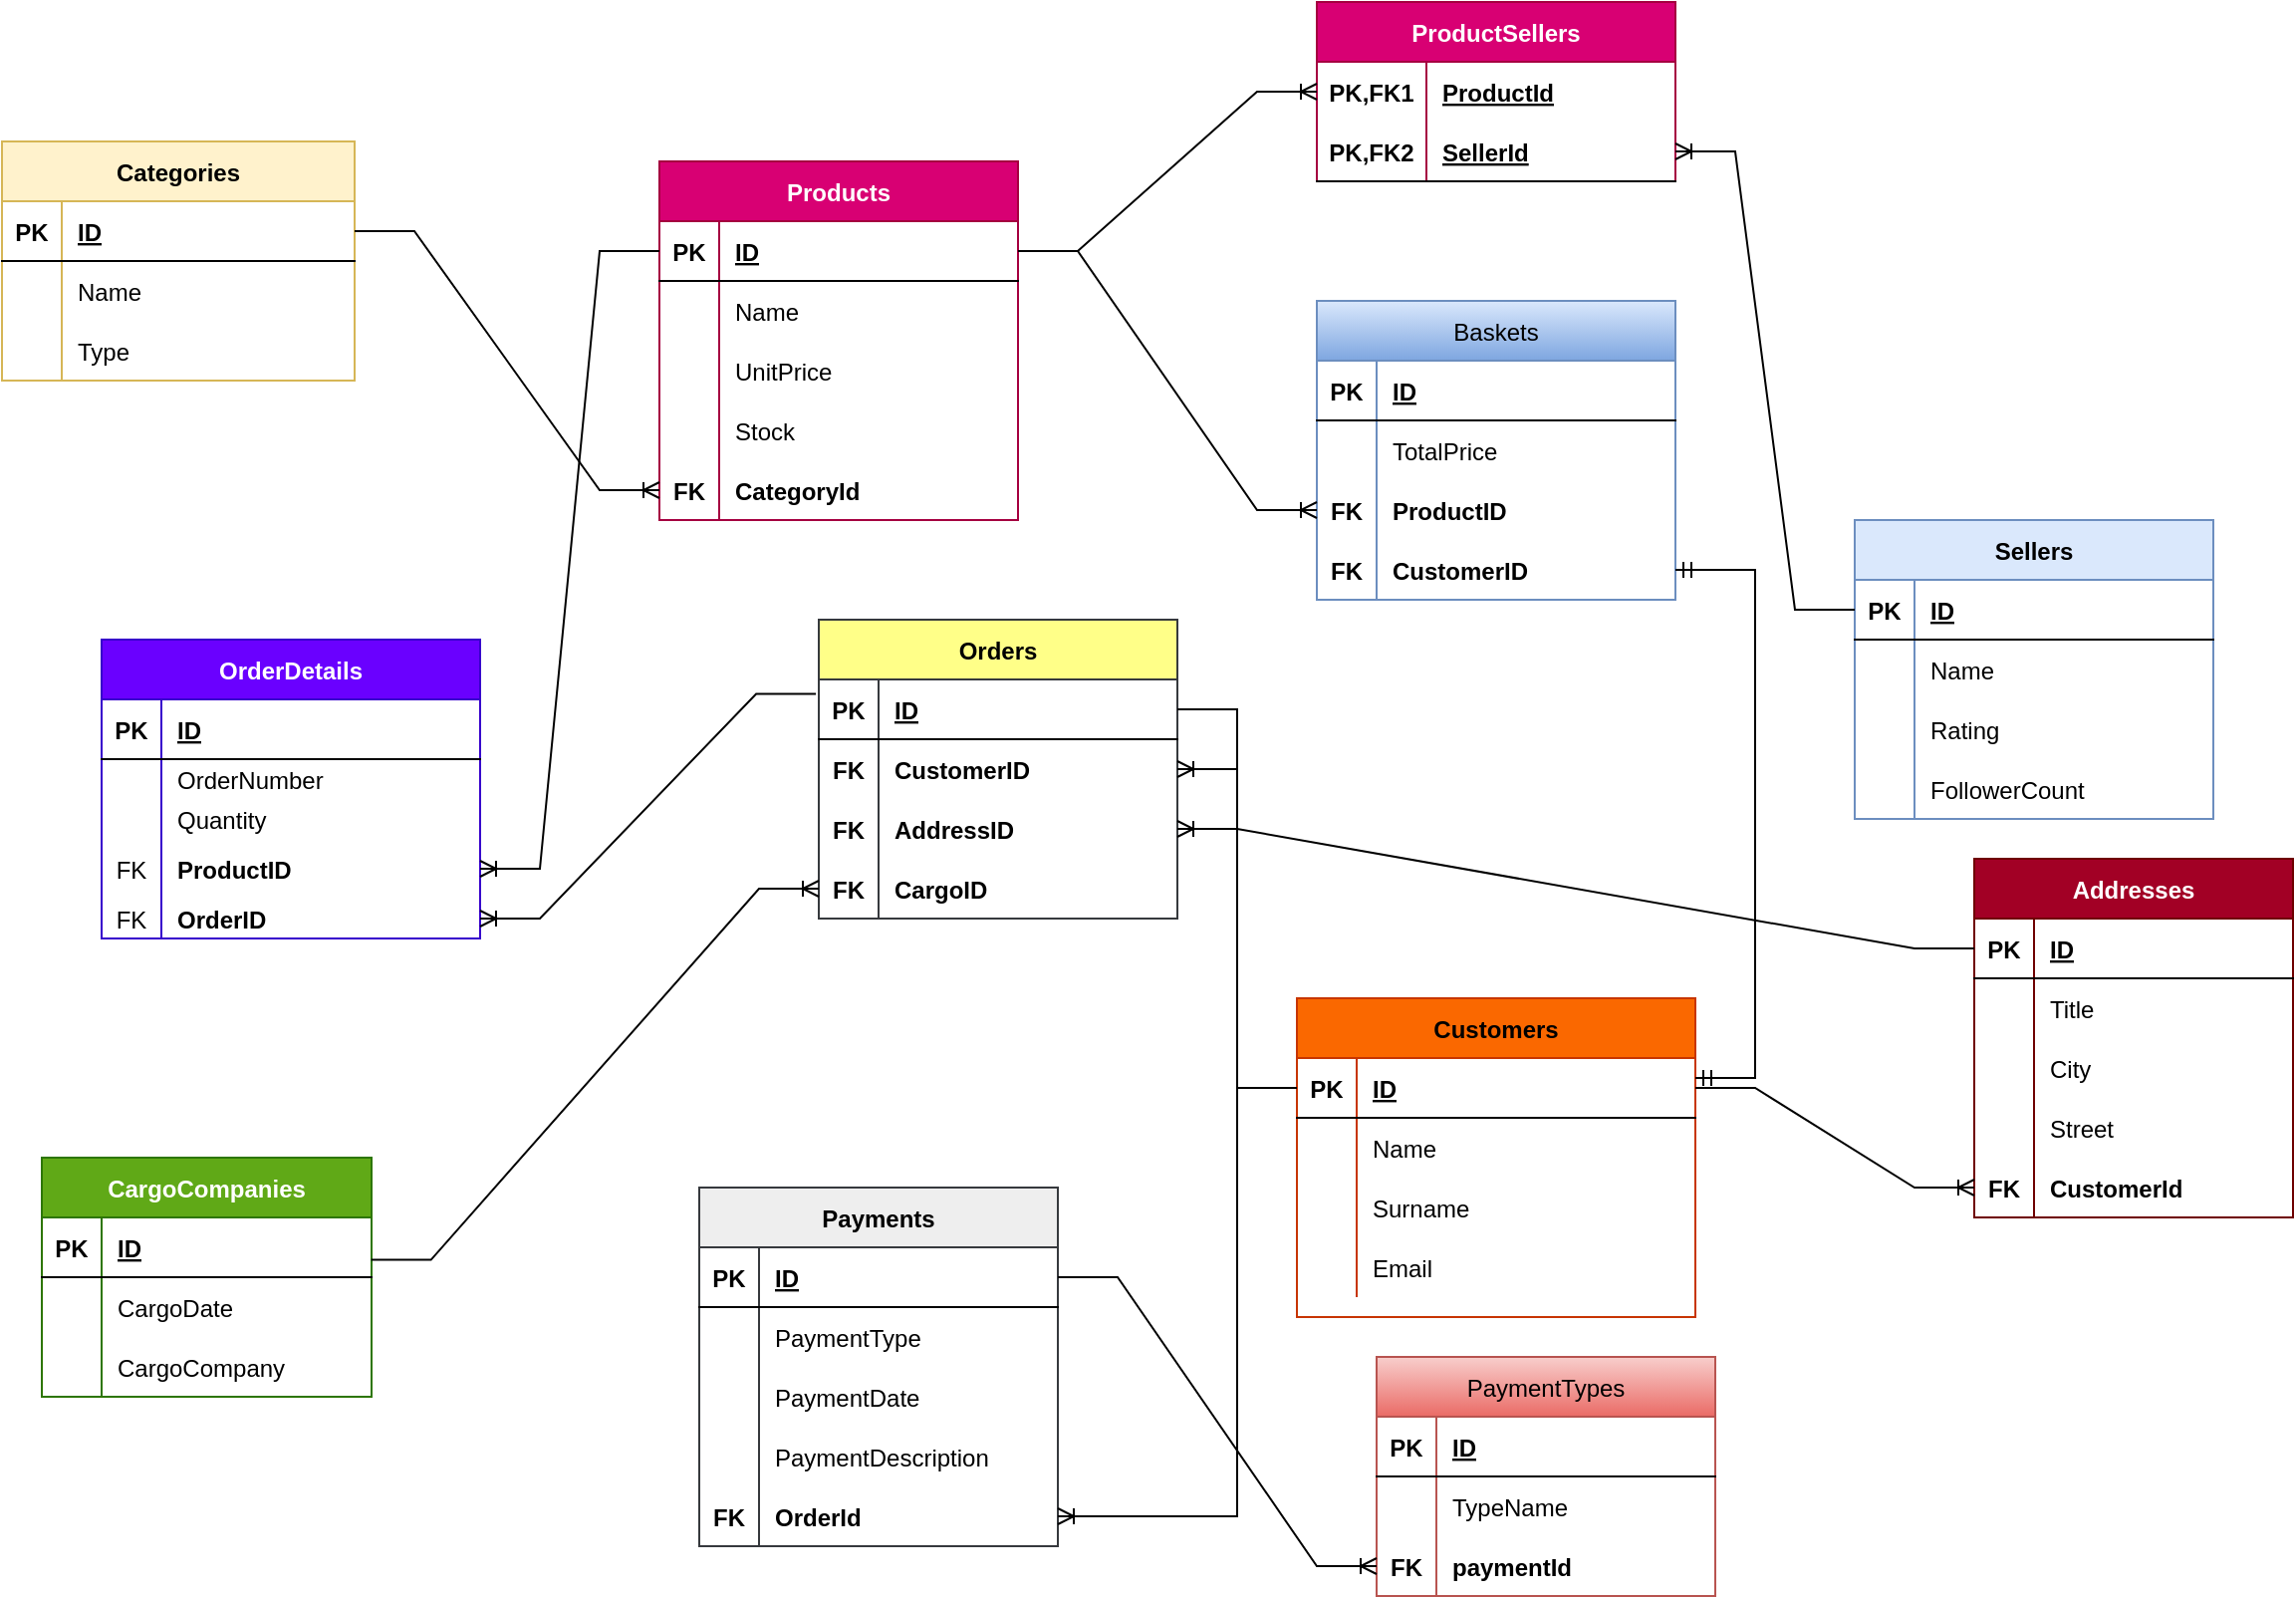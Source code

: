 <mxfile version="20.6.0" type="github" pages="2">
  <diagram id="8ZySgRHH-OOHVSiR9Rep" name="Page-1">
    <mxGraphModel dx="1562" dy="1637" grid="1" gridSize="10" guides="1" tooltips="1" connect="1" arrows="1" fold="1" page="1" pageScale="1" pageWidth="827" pageHeight="1169" math="0" shadow="0">
      <root>
        <mxCell id="0" />
        <mxCell id="1" parent="0" />
        <mxCell id="29UPqkhazz4xzQK_xB0Y-1" value="Products" style="shape=table;startSize=30;container=1;collapsible=1;childLayout=tableLayout;fixedRows=1;rowLines=0;fontStyle=1;align=center;resizeLast=1;fillColor=#d80073;strokeColor=#A50040;fontColor=#ffffff;" parent="1" vertex="1">
          <mxGeometry x="-410" y="-110" width="180" height="180" as="geometry" />
        </mxCell>
        <mxCell id="29UPqkhazz4xzQK_xB0Y-2" value="" style="shape=tableRow;horizontal=0;startSize=0;swimlaneHead=0;swimlaneBody=0;fillColor=none;collapsible=0;dropTarget=0;points=[[0,0.5],[1,0.5]];portConstraint=eastwest;top=0;left=0;right=0;bottom=1;" parent="29UPqkhazz4xzQK_xB0Y-1" vertex="1">
          <mxGeometry y="30" width="180" height="30" as="geometry" />
        </mxCell>
        <mxCell id="29UPqkhazz4xzQK_xB0Y-3" value="PK" style="shape=partialRectangle;connectable=0;fillColor=none;top=0;left=0;bottom=0;right=0;fontStyle=1;overflow=hidden;" parent="29UPqkhazz4xzQK_xB0Y-2" vertex="1">
          <mxGeometry width="30" height="30" as="geometry">
            <mxRectangle width="30" height="30" as="alternateBounds" />
          </mxGeometry>
        </mxCell>
        <mxCell id="29UPqkhazz4xzQK_xB0Y-4" value="ID" style="shape=partialRectangle;connectable=0;fillColor=none;top=0;left=0;bottom=0;right=0;align=left;spacingLeft=6;fontStyle=5;overflow=hidden;" parent="29UPqkhazz4xzQK_xB0Y-2" vertex="1">
          <mxGeometry x="30" width="150" height="30" as="geometry">
            <mxRectangle width="150" height="30" as="alternateBounds" />
          </mxGeometry>
        </mxCell>
        <mxCell id="29UPqkhazz4xzQK_xB0Y-5" value="" style="shape=tableRow;horizontal=0;startSize=0;swimlaneHead=0;swimlaneBody=0;fillColor=none;collapsible=0;dropTarget=0;points=[[0,0.5],[1,0.5]];portConstraint=eastwest;top=0;left=0;right=0;bottom=0;" parent="29UPqkhazz4xzQK_xB0Y-1" vertex="1">
          <mxGeometry y="60" width="180" height="30" as="geometry" />
        </mxCell>
        <mxCell id="29UPqkhazz4xzQK_xB0Y-6" value="" style="shape=partialRectangle;connectable=0;fillColor=none;top=0;left=0;bottom=0;right=0;editable=1;overflow=hidden;" parent="29UPqkhazz4xzQK_xB0Y-5" vertex="1">
          <mxGeometry width="30" height="30" as="geometry">
            <mxRectangle width="30" height="30" as="alternateBounds" />
          </mxGeometry>
        </mxCell>
        <mxCell id="29UPqkhazz4xzQK_xB0Y-7" value="Name" style="shape=partialRectangle;connectable=0;fillColor=none;top=0;left=0;bottom=0;right=0;align=left;spacingLeft=6;overflow=hidden;" parent="29UPqkhazz4xzQK_xB0Y-5" vertex="1">
          <mxGeometry x="30" width="150" height="30" as="geometry">
            <mxRectangle width="150" height="30" as="alternateBounds" />
          </mxGeometry>
        </mxCell>
        <mxCell id="29UPqkhazz4xzQK_xB0Y-8" value="" style="shape=tableRow;horizontal=0;startSize=0;swimlaneHead=0;swimlaneBody=0;fillColor=none;collapsible=0;dropTarget=0;points=[[0,0.5],[1,0.5]];portConstraint=eastwest;top=0;left=0;right=0;bottom=0;" parent="29UPqkhazz4xzQK_xB0Y-1" vertex="1">
          <mxGeometry y="90" width="180" height="30" as="geometry" />
        </mxCell>
        <mxCell id="29UPqkhazz4xzQK_xB0Y-9" value="" style="shape=partialRectangle;connectable=0;fillColor=none;top=0;left=0;bottom=0;right=0;editable=1;overflow=hidden;" parent="29UPqkhazz4xzQK_xB0Y-8" vertex="1">
          <mxGeometry width="30" height="30" as="geometry">
            <mxRectangle width="30" height="30" as="alternateBounds" />
          </mxGeometry>
        </mxCell>
        <mxCell id="29UPqkhazz4xzQK_xB0Y-10" value="UnitPrice" style="shape=partialRectangle;connectable=0;fillColor=none;top=0;left=0;bottom=0;right=0;align=left;spacingLeft=6;overflow=hidden;" parent="29UPqkhazz4xzQK_xB0Y-8" vertex="1">
          <mxGeometry x="30" width="150" height="30" as="geometry">
            <mxRectangle width="150" height="30" as="alternateBounds" />
          </mxGeometry>
        </mxCell>
        <mxCell id="29UPqkhazz4xzQK_xB0Y-11" value="" style="shape=tableRow;horizontal=0;startSize=0;swimlaneHead=0;swimlaneBody=0;fillColor=none;collapsible=0;dropTarget=0;points=[[0,0.5],[1,0.5]];portConstraint=eastwest;top=0;left=0;right=0;bottom=0;" parent="29UPqkhazz4xzQK_xB0Y-1" vertex="1">
          <mxGeometry y="120" width="180" height="30" as="geometry" />
        </mxCell>
        <mxCell id="29UPqkhazz4xzQK_xB0Y-12" value="" style="shape=partialRectangle;connectable=0;fillColor=none;top=0;left=0;bottom=0;right=0;editable=1;overflow=hidden;" parent="29UPqkhazz4xzQK_xB0Y-11" vertex="1">
          <mxGeometry width="30" height="30" as="geometry">
            <mxRectangle width="30" height="30" as="alternateBounds" />
          </mxGeometry>
        </mxCell>
        <mxCell id="29UPqkhazz4xzQK_xB0Y-13" value="Stock" style="shape=partialRectangle;connectable=0;fillColor=none;top=0;left=0;bottom=0;right=0;align=left;spacingLeft=6;overflow=hidden;" parent="29UPqkhazz4xzQK_xB0Y-11" vertex="1">
          <mxGeometry x="30" width="150" height="30" as="geometry">
            <mxRectangle width="150" height="30" as="alternateBounds" />
          </mxGeometry>
        </mxCell>
        <mxCell id="29UPqkhazz4xzQK_xB0Y-14" value="" style="shape=tableRow;horizontal=0;startSize=0;swimlaneHead=0;swimlaneBody=0;fillColor=none;collapsible=0;dropTarget=0;points=[[0,0.5],[1,0.5]];portConstraint=eastwest;top=0;left=0;right=0;bottom=0;" parent="29UPqkhazz4xzQK_xB0Y-1" vertex="1">
          <mxGeometry y="150" width="180" height="30" as="geometry" />
        </mxCell>
        <mxCell id="29UPqkhazz4xzQK_xB0Y-15" value="FK" style="shape=partialRectangle;connectable=0;fillColor=none;top=0;left=0;bottom=0;right=0;editable=1;overflow=hidden;fontStyle=1" parent="29UPqkhazz4xzQK_xB0Y-14" vertex="1">
          <mxGeometry width="30" height="30" as="geometry">
            <mxRectangle width="30" height="30" as="alternateBounds" />
          </mxGeometry>
        </mxCell>
        <mxCell id="29UPqkhazz4xzQK_xB0Y-16" value="CategoryId" style="shape=partialRectangle;connectable=0;fillColor=none;top=0;left=0;bottom=0;right=0;align=left;spacingLeft=6;overflow=hidden;fontStyle=1" parent="29UPqkhazz4xzQK_xB0Y-14" vertex="1">
          <mxGeometry x="30" width="150" height="30" as="geometry">
            <mxRectangle width="150" height="30" as="alternateBounds" />
          </mxGeometry>
        </mxCell>
        <mxCell id="29UPqkhazz4xzQK_xB0Y-17" value="Categories" style="shape=table;startSize=30;container=1;collapsible=1;childLayout=tableLayout;fixedRows=1;rowLines=0;fontStyle=1;align=center;resizeLast=1;fillColor=#fff2cc;strokeColor=#d6b656;" parent="1" vertex="1">
          <mxGeometry x="-740" y="-120" width="177" height="120" as="geometry" />
        </mxCell>
        <mxCell id="29UPqkhazz4xzQK_xB0Y-18" value="" style="shape=tableRow;horizontal=0;startSize=0;swimlaneHead=0;swimlaneBody=0;fillColor=none;collapsible=0;dropTarget=0;points=[[0,0.5],[1,0.5]];portConstraint=eastwest;top=0;left=0;right=0;bottom=1;" parent="29UPqkhazz4xzQK_xB0Y-17" vertex="1">
          <mxGeometry y="30" width="177" height="30" as="geometry" />
        </mxCell>
        <mxCell id="29UPqkhazz4xzQK_xB0Y-19" value="PK" style="shape=partialRectangle;connectable=0;fillColor=none;top=0;left=0;bottom=0;right=0;fontStyle=1;overflow=hidden;" parent="29UPqkhazz4xzQK_xB0Y-18" vertex="1">
          <mxGeometry width="30" height="30" as="geometry">
            <mxRectangle width="30" height="30" as="alternateBounds" />
          </mxGeometry>
        </mxCell>
        <mxCell id="29UPqkhazz4xzQK_xB0Y-20" value="ID" style="shape=partialRectangle;connectable=0;fillColor=none;top=0;left=0;bottom=0;right=0;align=left;spacingLeft=6;fontStyle=5;overflow=hidden;" parent="29UPqkhazz4xzQK_xB0Y-18" vertex="1">
          <mxGeometry x="30" width="147" height="30" as="geometry">
            <mxRectangle width="147" height="30" as="alternateBounds" />
          </mxGeometry>
        </mxCell>
        <mxCell id="29UPqkhazz4xzQK_xB0Y-21" value="" style="shape=tableRow;horizontal=0;startSize=0;swimlaneHead=0;swimlaneBody=0;fillColor=none;collapsible=0;dropTarget=0;points=[[0,0.5],[1,0.5]];portConstraint=eastwest;top=0;left=0;right=0;bottom=0;" parent="29UPqkhazz4xzQK_xB0Y-17" vertex="1">
          <mxGeometry y="60" width="177" height="30" as="geometry" />
        </mxCell>
        <mxCell id="29UPqkhazz4xzQK_xB0Y-22" value="" style="shape=partialRectangle;connectable=0;fillColor=none;top=0;left=0;bottom=0;right=0;editable=1;overflow=hidden;" parent="29UPqkhazz4xzQK_xB0Y-21" vertex="1">
          <mxGeometry width="30" height="30" as="geometry">
            <mxRectangle width="30" height="30" as="alternateBounds" />
          </mxGeometry>
        </mxCell>
        <mxCell id="29UPqkhazz4xzQK_xB0Y-23" value="Name" style="shape=partialRectangle;connectable=0;fillColor=none;top=0;left=0;bottom=0;right=0;align=left;spacingLeft=6;overflow=hidden;" parent="29UPqkhazz4xzQK_xB0Y-21" vertex="1">
          <mxGeometry x="30" width="147" height="30" as="geometry">
            <mxRectangle width="147" height="30" as="alternateBounds" />
          </mxGeometry>
        </mxCell>
        <mxCell id="29UPqkhazz4xzQK_xB0Y-24" value="" style="shape=tableRow;horizontal=0;startSize=0;swimlaneHead=0;swimlaneBody=0;fillColor=none;collapsible=0;dropTarget=0;points=[[0,0.5],[1,0.5]];portConstraint=eastwest;top=0;left=0;right=0;bottom=0;" parent="29UPqkhazz4xzQK_xB0Y-17" vertex="1">
          <mxGeometry y="90" width="177" height="30" as="geometry" />
        </mxCell>
        <mxCell id="29UPqkhazz4xzQK_xB0Y-25" value="" style="shape=partialRectangle;connectable=0;fillColor=none;top=0;left=0;bottom=0;right=0;editable=1;overflow=hidden;" parent="29UPqkhazz4xzQK_xB0Y-24" vertex="1">
          <mxGeometry width="30" height="30" as="geometry">
            <mxRectangle width="30" height="30" as="alternateBounds" />
          </mxGeometry>
        </mxCell>
        <mxCell id="29UPqkhazz4xzQK_xB0Y-26" value="Type" style="shape=partialRectangle;connectable=0;fillColor=none;top=0;left=0;bottom=0;right=0;align=left;spacingLeft=6;overflow=hidden;" parent="29UPqkhazz4xzQK_xB0Y-24" vertex="1">
          <mxGeometry x="30" width="147" height="30" as="geometry">
            <mxRectangle width="147" height="30" as="alternateBounds" />
          </mxGeometry>
        </mxCell>
        <mxCell id="29UPqkhazz4xzQK_xB0Y-27" value="Customers" style="shape=table;startSize=30;container=1;collapsible=1;childLayout=tableLayout;fixedRows=1;rowLines=0;fontStyle=1;align=center;resizeLast=1;fillColor=#fa6800;fontColor=#000000;strokeColor=#C73500;" parent="1" vertex="1">
          <mxGeometry x="-90" y="310" width="200" height="160" as="geometry" />
        </mxCell>
        <mxCell id="29UPqkhazz4xzQK_xB0Y-28" value="" style="shape=tableRow;horizontal=0;startSize=0;swimlaneHead=0;swimlaneBody=0;fillColor=none;collapsible=0;dropTarget=0;points=[[0,0.5],[1,0.5]];portConstraint=eastwest;top=0;left=0;right=0;bottom=1;" parent="29UPqkhazz4xzQK_xB0Y-27" vertex="1">
          <mxGeometry y="30" width="200" height="30" as="geometry" />
        </mxCell>
        <mxCell id="29UPqkhazz4xzQK_xB0Y-29" value="PK" style="shape=partialRectangle;connectable=0;fillColor=none;top=0;left=0;bottom=0;right=0;fontStyle=1;overflow=hidden;" parent="29UPqkhazz4xzQK_xB0Y-28" vertex="1">
          <mxGeometry width="30" height="30" as="geometry">
            <mxRectangle width="30" height="30" as="alternateBounds" />
          </mxGeometry>
        </mxCell>
        <mxCell id="29UPqkhazz4xzQK_xB0Y-30" value="ID" style="shape=partialRectangle;connectable=0;fillColor=none;top=0;left=0;bottom=0;right=0;align=left;spacingLeft=6;fontStyle=5;overflow=hidden;" parent="29UPqkhazz4xzQK_xB0Y-28" vertex="1">
          <mxGeometry x="30" width="170" height="30" as="geometry">
            <mxRectangle width="170" height="30" as="alternateBounds" />
          </mxGeometry>
        </mxCell>
        <mxCell id="29UPqkhazz4xzQK_xB0Y-31" value="" style="shape=tableRow;horizontal=0;startSize=0;swimlaneHead=0;swimlaneBody=0;fillColor=none;collapsible=0;dropTarget=0;points=[[0,0.5],[1,0.5]];portConstraint=eastwest;top=0;left=0;right=0;bottom=0;" parent="29UPqkhazz4xzQK_xB0Y-27" vertex="1">
          <mxGeometry y="60" width="200" height="30" as="geometry" />
        </mxCell>
        <mxCell id="29UPqkhazz4xzQK_xB0Y-32" value="" style="shape=partialRectangle;connectable=0;fillColor=none;top=0;left=0;bottom=0;right=0;editable=1;overflow=hidden;" parent="29UPqkhazz4xzQK_xB0Y-31" vertex="1">
          <mxGeometry width="30" height="30" as="geometry">
            <mxRectangle width="30" height="30" as="alternateBounds" />
          </mxGeometry>
        </mxCell>
        <mxCell id="29UPqkhazz4xzQK_xB0Y-33" value="Name" style="shape=partialRectangle;connectable=0;fillColor=none;top=0;left=0;bottom=0;right=0;align=left;spacingLeft=6;overflow=hidden;" parent="29UPqkhazz4xzQK_xB0Y-31" vertex="1">
          <mxGeometry x="30" width="170" height="30" as="geometry">
            <mxRectangle width="170" height="30" as="alternateBounds" />
          </mxGeometry>
        </mxCell>
        <mxCell id="29UPqkhazz4xzQK_xB0Y-34" value="" style="shape=tableRow;horizontal=0;startSize=0;swimlaneHead=0;swimlaneBody=0;fillColor=none;collapsible=0;dropTarget=0;points=[[0,0.5],[1,0.5]];portConstraint=eastwest;top=0;left=0;right=0;bottom=0;" parent="29UPqkhazz4xzQK_xB0Y-27" vertex="1">
          <mxGeometry y="90" width="200" height="30" as="geometry" />
        </mxCell>
        <mxCell id="29UPqkhazz4xzQK_xB0Y-35" value="" style="shape=partialRectangle;connectable=0;fillColor=none;top=0;left=0;bottom=0;right=0;editable=1;overflow=hidden;" parent="29UPqkhazz4xzQK_xB0Y-34" vertex="1">
          <mxGeometry width="30" height="30" as="geometry">
            <mxRectangle width="30" height="30" as="alternateBounds" />
          </mxGeometry>
        </mxCell>
        <mxCell id="29UPqkhazz4xzQK_xB0Y-36" value="Surname" style="shape=partialRectangle;connectable=0;fillColor=none;top=0;left=0;bottom=0;right=0;align=left;spacingLeft=6;overflow=hidden;" parent="29UPqkhazz4xzQK_xB0Y-34" vertex="1">
          <mxGeometry x="30" width="170" height="30" as="geometry">
            <mxRectangle width="170" height="30" as="alternateBounds" />
          </mxGeometry>
        </mxCell>
        <mxCell id="29UPqkhazz4xzQK_xB0Y-37" value="" style="shape=tableRow;horizontal=0;startSize=0;swimlaneHead=0;swimlaneBody=0;fillColor=none;collapsible=0;dropTarget=0;points=[[0,0.5],[1,0.5]];portConstraint=eastwest;top=0;left=0;right=0;bottom=0;" parent="29UPqkhazz4xzQK_xB0Y-27" vertex="1">
          <mxGeometry y="120" width="200" height="30" as="geometry" />
        </mxCell>
        <mxCell id="29UPqkhazz4xzQK_xB0Y-38" value="" style="shape=partialRectangle;connectable=0;fillColor=none;top=0;left=0;bottom=0;right=0;editable=1;overflow=hidden;" parent="29UPqkhazz4xzQK_xB0Y-37" vertex="1">
          <mxGeometry width="30" height="30" as="geometry">
            <mxRectangle width="30" height="30" as="alternateBounds" />
          </mxGeometry>
        </mxCell>
        <mxCell id="29UPqkhazz4xzQK_xB0Y-39" value="Email" style="shape=partialRectangle;connectable=0;fillColor=none;top=0;left=0;bottom=0;right=0;align=left;spacingLeft=6;overflow=hidden;" parent="29UPqkhazz4xzQK_xB0Y-37" vertex="1">
          <mxGeometry x="30" width="170" height="30" as="geometry">
            <mxRectangle width="170" height="30" as="alternateBounds" />
          </mxGeometry>
        </mxCell>
        <mxCell id="29UPqkhazz4xzQK_xB0Y-40" value="Addresses" style="shape=table;startSize=30;container=1;collapsible=1;childLayout=tableLayout;fixedRows=1;rowLines=0;fontStyle=1;align=center;resizeLast=1;fillColor=#a20025;fontColor=#ffffff;strokeColor=#6F0000;" parent="1" vertex="1">
          <mxGeometry x="250" y="240" width="160" height="180" as="geometry" />
        </mxCell>
        <mxCell id="29UPqkhazz4xzQK_xB0Y-41" value="" style="shape=tableRow;horizontal=0;startSize=0;swimlaneHead=0;swimlaneBody=0;fillColor=none;collapsible=0;dropTarget=0;points=[[0,0.5],[1,0.5]];portConstraint=eastwest;top=0;left=0;right=0;bottom=1;" parent="29UPqkhazz4xzQK_xB0Y-40" vertex="1">
          <mxGeometry y="30" width="160" height="30" as="geometry" />
        </mxCell>
        <mxCell id="29UPqkhazz4xzQK_xB0Y-42" value="PK" style="shape=partialRectangle;connectable=0;fillColor=none;top=0;left=0;bottom=0;right=0;fontStyle=1;overflow=hidden;" parent="29UPqkhazz4xzQK_xB0Y-41" vertex="1">
          <mxGeometry width="30" height="30" as="geometry">
            <mxRectangle width="30" height="30" as="alternateBounds" />
          </mxGeometry>
        </mxCell>
        <mxCell id="29UPqkhazz4xzQK_xB0Y-43" value="ID" style="shape=partialRectangle;connectable=0;fillColor=none;top=0;left=0;bottom=0;right=0;align=left;spacingLeft=6;fontStyle=5;overflow=hidden;" parent="29UPqkhazz4xzQK_xB0Y-41" vertex="1">
          <mxGeometry x="30" width="130" height="30" as="geometry">
            <mxRectangle width="130" height="30" as="alternateBounds" />
          </mxGeometry>
        </mxCell>
        <mxCell id="29UPqkhazz4xzQK_xB0Y-44" value="" style="shape=tableRow;horizontal=0;startSize=0;swimlaneHead=0;swimlaneBody=0;fillColor=none;collapsible=0;dropTarget=0;points=[[0,0.5],[1,0.5]];portConstraint=eastwest;top=0;left=0;right=0;bottom=0;" parent="29UPqkhazz4xzQK_xB0Y-40" vertex="1">
          <mxGeometry y="60" width="160" height="30" as="geometry" />
        </mxCell>
        <mxCell id="29UPqkhazz4xzQK_xB0Y-45" value="" style="shape=partialRectangle;connectable=0;fillColor=none;top=0;left=0;bottom=0;right=0;editable=1;overflow=hidden;" parent="29UPqkhazz4xzQK_xB0Y-44" vertex="1">
          <mxGeometry width="30" height="30" as="geometry">
            <mxRectangle width="30" height="30" as="alternateBounds" />
          </mxGeometry>
        </mxCell>
        <mxCell id="29UPqkhazz4xzQK_xB0Y-46" value="Title" style="shape=partialRectangle;connectable=0;fillColor=none;top=0;left=0;bottom=0;right=0;align=left;spacingLeft=6;overflow=hidden;" parent="29UPqkhazz4xzQK_xB0Y-44" vertex="1">
          <mxGeometry x="30" width="130" height="30" as="geometry">
            <mxRectangle width="130" height="30" as="alternateBounds" />
          </mxGeometry>
        </mxCell>
        <mxCell id="29UPqkhazz4xzQK_xB0Y-47" value="" style="shape=tableRow;horizontal=0;startSize=0;swimlaneHead=0;swimlaneBody=0;fillColor=none;collapsible=0;dropTarget=0;points=[[0,0.5],[1,0.5]];portConstraint=eastwest;top=0;left=0;right=0;bottom=0;" parent="29UPqkhazz4xzQK_xB0Y-40" vertex="1">
          <mxGeometry y="90" width="160" height="30" as="geometry" />
        </mxCell>
        <mxCell id="29UPqkhazz4xzQK_xB0Y-48" value="" style="shape=partialRectangle;connectable=0;fillColor=none;top=0;left=0;bottom=0;right=0;editable=1;overflow=hidden;" parent="29UPqkhazz4xzQK_xB0Y-47" vertex="1">
          <mxGeometry width="30" height="30" as="geometry">
            <mxRectangle width="30" height="30" as="alternateBounds" />
          </mxGeometry>
        </mxCell>
        <mxCell id="29UPqkhazz4xzQK_xB0Y-49" value="City" style="shape=partialRectangle;connectable=0;fillColor=none;top=0;left=0;bottom=0;right=0;align=left;spacingLeft=6;overflow=hidden;" parent="29UPqkhazz4xzQK_xB0Y-47" vertex="1">
          <mxGeometry x="30" width="130" height="30" as="geometry">
            <mxRectangle width="130" height="30" as="alternateBounds" />
          </mxGeometry>
        </mxCell>
        <mxCell id="29UPqkhazz4xzQK_xB0Y-50" value="" style="shape=tableRow;horizontal=0;startSize=0;swimlaneHead=0;swimlaneBody=0;fillColor=none;collapsible=0;dropTarget=0;points=[[0,0.5],[1,0.5]];portConstraint=eastwest;top=0;left=0;right=0;bottom=0;" parent="29UPqkhazz4xzQK_xB0Y-40" vertex="1">
          <mxGeometry y="120" width="160" height="30" as="geometry" />
        </mxCell>
        <mxCell id="29UPqkhazz4xzQK_xB0Y-51" value="" style="shape=partialRectangle;connectable=0;fillColor=none;top=0;left=0;bottom=0;right=0;editable=1;overflow=hidden;" parent="29UPqkhazz4xzQK_xB0Y-50" vertex="1">
          <mxGeometry width="30" height="30" as="geometry">
            <mxRectangle width="30" height="30" as="alternateBounds" />
          </mxGeometry>
        </mxCell>
        <mxCell id="29UPqkhazz4xzQK_xB0Y-52" value="Street" style="shape=partialRectangle;connectable=0;fillColor=none;top=0;left=0;bottom=0;right=0;align=left;spacingLeft=6;overflow=hidden;" parent="29UPqkhazz4xzQK_xB0Y-50" vertex="1">
          <mxGeometry x="30" width="130" height="30" as="geometry">
            <mxRectangle width="130" height="30" as="alternateBounds" />
          </mxGeometry>
        </mxCell>
        <mxCell id="29UPqkhazz4xzQK_xB0Y-53" value="" style="shape=tableRow;horizontal=0;startSize=0;swimlaneHead=0;swimlaneBody=0;fillColor=none;collapsible=0;dropTarget=0;points=[[0,0.5],[1,0.5]];portConstraint=eastwest;top=0;left=0;right=0;bottom=0;" parent="29UPqkhazz4xzQK_xB0Y-40" vertex="1">
          <mxGeometry y="150" width="160" height="30" as="geometry" />
        </mxCell>
        <mxCell id="29UPqkhazz4xzQK_xB0Y-54" value="FK" style="shape=partialRectangle;connectable=0;fillColor=none;top=0;left=0;bottom=0;right=0;editable=1;overflow=hidden;fontStyle=1" parent="29UPqkhazz4xzQK_xB0Y-53" vertex="1">
          <mxGeometry width="30" height="30" as="geometry">
            <mxRectangle width="30" height="30" as="alternateBounds" />
          </mxGeometry>
        </mxCell>
        <mxCell id="29UPqkhazz4xzQK_xB0Y-55" value="CustomerId" style="shape=partialRectangle;connectable=0;fillColor=none;top=0;left=0;bottom=0;right=0;align=left;spacingLeft=6;overflow=hidden;fontStyle=1" parent="29UPqkhazz4xzQK_xB0Y-53" vertex="1">
          <mxGeometry x="30" width="130" height="30" as="geometry">
            <mxRectangle width="130" height="30" as="alternateBounds" />
          </mxGeometry>
        </mxCell>
        <mxCell id="29UPqkhazz4xzQK_xB0Y-56" value="" style="edgeStyle=entityRelationEdgeStyle;fontSize=12;html=1;endArrow=ERoneToMany;rounded=0;exitX=1;exitY=0.5;exitDx=0;exitDy=0;entryX=0;entryY=0.5;entryDx=0;entryDy=0;" parent="1" source="29UPqkhazz4xzQK_xB0Y-28" target="29UPqkhazz4xzQK_xB0Y-53" edge="1">
          <mxGeometry width="100" height="100" relative="1" as="geometry">
            <mxPoint x="289" y="731" as="sourcePoint" />
            <mxPoint x="420" y="671" as="targetPoint" />
          </mxGeometry>
        </mxCell>
        <mxCell id="29UPqkhazz4xzQK_xB0Y-57" value="Sellers" style="shape=table;startSize=30;container=1;collapsible=1;childLayout=tableLayout;fixedRows=1;rowLines=0;fontStyle=1;align=center;resizeLast=1;fillColor=#dae8fc;strokeColor=#6c8ebf;" parent="1" vertex="1">
          <mxGeometry x="190" y="70" width="180" height="150" as="geometry" />
        </mxCell>
        <mxCell id="29UPqkhazz4xzQK_xB0Y-58" value="" style="shape=tableRow;horizontal=0;startSize=0;swimlaneHead=0;swimlaneBody=0;fillColor=none;collapsible=0;dropTarget=0;points=[[0,0.5],[1,0.5]];portConstraint=eastwest;top=0;left=0;right=0;bottom=1;" parent="29UPqkhazz4xzQK_xB0Y-57" vertex="1">
          <mxGeometry y="30" width="180" height="30" as="geometry" />
        </mxCell>
        <mxCell id="29UPqkhazz4xzQK_xB0Y-59" value="PK" style="shape=partialRectangle;connectable=0;fillColor=none;top=0;left=0;bottom=0;right=0;fontStyle=1;overflow=hidden;" parent="29UPqkhazz4xzQK_xB0Y-58" vertex="1">
          <mxGeometry width="30" height="30" as="geometry">
            <mxRectangle width="30" height="30" as="alternateBounds" />
          </mxGeometry>
        </mxCell>
        <mxCell id="29UPqkhazz4xzQK_xB0Y-60" value="ID" style="shape=partialRectangle;connectable=0;fillColor=none;top=0;left=0;bottom=0;right=0;align=left;spacingLeft=6;fontStyle=5;overflow=hidden;" parent="29UPqkhazz4xzQK_xB0Y-58" vertex="1">
          <mxGeometry x="30" width="150" height="30" as="geometry">
            <mxRectangle width="150" height="30" as="alternateBounds" />
          </mxGeometry>
        </mxCell>
        <mxCell id="29UPqkhazz4xzQK_xB0Y-61" value="" style="shape=tableRow;horizontal=0;startSize=0;swimlaneHead=0;swimlaneBody=0;fillColor=none;collapsible=0;dropTarget=0;points=[[0,0.5],[1,0.5]];portConstraint=eastwest;top=0;left=0;right=0;bottom=0;" parent="29UPqkhazz4xzQK_xB0Y-57" vertex="1">
          <mxGeometry y="60" width="180" height="30" as="geometry" />
        </mxCell>
        <mxCell id="29UPqkhazz4xzQK_xB0Y-62" value="" style="shape=partialRectangle;connectable=0;fillColor=none;top=0;left=0;bottom=0;right=0;editable=1;overflow=hidden;" parent="29UPqkhazz4xzQK_xB0Y-61" vertex="1">
          <mxGeometry width="30" height="30" as="geometry">
            <mxRectangle width="30" height="30" as="alternateBounds" />
          </mxGeometry>
        </mxCell>
        <mxCell id="29UPqkhazz4xzQK_xB0Y-63" value="Name" style="shape=partialRectangle;connectable=0;fillColor=none;top=0;left=0;bottom=0;right=0;align=left;spacingLeft=6;overflow=hidden;" parent="29UPqkhazz4xzQK_xB0Y-61" vertex="1">
          <mxGeometry x="30" width="150" height="30" as="geometry">
            <mxRectangle width="150" height="30" as="alternateBounds" />
          </mxGeometry>
        </mxCell>
        <mxCell id="29UPqkhazz4xzQK_xB0Y-64" value="" style="shape=tableRow;horizontal=0;startSize=0;swimlaneHead=0;swimlaneBody=0;fillColor=none;collapsible=0;dropTarget=0;points=[[0,0.5],[1,0.5]];portConstraint=eastwest;top=0;left=0;right=0;bottom=0;" parent="29UPqkhazz4xzQK_xB0Y-57" vertex="1">
          <mxGeometry y="90" width="180" height="30" as="geometry" />
        </mxCell>
        <mxCell id="29UPqkhazz4xzQK_xB0Y-65" value="" style="shape=partialRectangle;connectable=0;fillColor=none;top=0;left=0;bottom=0;right=0;editable=1;overflow=hidden;" parent="29UPqkhazz4xzQK_xB0Y-64" vertex="1">
          <mxGeometry width="30" height="30" as="geometry">
            <mxRectangle width="30" height="30" as="alternateBounds" />
          </mxGeometry>
        </mxCell>
        <mxCell id="29UPqkhazz4xzQK_xB0Y-66" value="Rating" style="shape=partialRectangle;connectable=0;fillColor=none;top=0;left=0;bottom=0;right=0;align=left;spacingLeft=6;overflow=hidden;" parent="29UPqkhazz4xzQK_xB0Y-64" vertex="1">
          <mxGeometry x="30" width="150" height="30" as="geometry">
            <mxRectangle width="150" height="30" as="alternateBounds" />
          </mxGeometry>
        </mxCell>
        <mxCell id="29UPqkhazz4xzQK_xB0Y-67" value="" style="shape=tableRow;horizontal=0;startSize=0;swimlaneHead=0;swimlaneBody=0;fillColor=none;collapsible=0;dropTarget=0;points=[[0,0.5],[1,0.5]];portConstraint=eastwest;top=0;left=0;right=0;bottom=0;" parent="29UPqkhazz4xzQK_xB0Y-57" vertex="1">
          <mxGeometry y="120" width="180" height="30" as="geometry" />
        </mxCell>
        <mxCell id="29UPqkhazz4xzQK_xB0Y-68" value="" style="shape=partialRectangle;connectable=0;fillColor=none;top=0;left=0;bottom=0;right=0;editable=1;overflow=hidden;" parent="29UPqkhazz4xzQK_xB0Y-67" vertex="1">
          <mxGeometry width="30" height="30" as="geometry">
            <mxRectangle width="30" height="30" as="alternateBounds" />
          </mxGeometry>
        </mxCell>
        <mxCell id="29UPqkhazz4xzQK_xB0Y-69" value="FollowerCount" style="shape=partialRectangle;connectable=0;fillColor=none;top=0;left=0;bottom=0;right=0;align=left;spacingLeft=6;overflow=hidden;" parent="29UPqkhazz4xzQK_xB0Y-67" vertex="1">
          <mxGeometry x="30" width="150" height="30" as="geometry">
            <mxRectangle width="150" height="30" as="alternateBounds" />
          </mxGeometry>
        </mxCell>
        <mxCell id="29UPqkhazz4xzQK_xB0Y-70" value="ProductSellers" style="shape=table;startSize=30;container=1;collapsible=1;childLayout=tableLayout;fixedRows=1;rowLines=0;fontStyle=1;align=center;resizeLast=1;fillColor=#d80073;fontColor=#ffffff;strokeColor=#A50040;" parent="1" vertex="1">
          <mxGeometry x="-80" y="-190" width="180" height="90" as="geometry" />
        </mxCell>
        <mxCell id="29UPqkhazz4xzQK_xB0Y-71" value="" style="shape=tableRow;horizontal=0;startSize=0;swimlaneHead=0;swimlaneBody=0;fillColor=none;collapsible=0;dropTarget=0;points=[[0,0.5],[1,0.5]];portConstraint=eastwest;top=0;left=0;right=0;bottom=0;" parent="29UPqkhazz4xzQK_xB0Y-70" vertex="1">
          <mxGeometry y="30" width="180" height="30" as="geometry" />
        </mxCell>
        <mxCell id="29UPqkhazz4xzQK_xB0Y-72" value="PK,FK1" style="shape=partialRectangle;connectable=0;fillColor=none;top=0;left=0;bottom=0;right=0;fontStyle=1;overflow=hidden;" parent="29UPqkhazz4xzQK_xB0Y-71" vertex="1">
          <mxGeometry width="55" height="30" as="geometry">
            <mxRectangle width="55" height="30" as="alternateBounds" />
          </mxGeometry>
        </mxCell>
        <mxCell id="29UPqkhazz4xzQK_xB0Y-73" value="ProductId" style="shape=partialRectangle;connectable=0;fillColor=none;top=0;left=0;bottom=0;right=0;align=left;spacingLeft=6;fontStyle=5;overflow=hidden;" parent="29UPqkhazz4xzQK_xB0Y-71" vertex="1">
          <mxGeometry x="55" width="125" height="30" as="geometry">
            <mxRectangle width="125" height="30" as="alternateBounds" />
          </mxGeometry>
        </mxCell>
        <mxCell id="29UPqkhazz4xzQK_xB0Y-74" value="" style="shape=tableRow;horizontal=0;startSize=0;swimlaneHead=0;swimlaneBody=0;fillColor=none;collapsible=0;dropTarget=0;points=[[0,0.5],[1,0.5]];portConstraint=eastwest;top=0;left=0;right=0;bottom=1;" parent="29UPqkhazz4xzQK_xB0Y-70" vertex="1">
          <mxGeometry y="60" width="180" height="30" as="geometry" />
        </mxCell>
        <mxCell id="29UPqkhazz4xzQK_xB0Y-75" value="PK,FK2" style="shape=partialRectangle;connectable=0;fillColor=none;top=0;left=0;bottom=0;right=0;fontStyle=1;overflow=hidden;" parent="29UPqkhazz4xzQK_xB0Y-74" vertex="1">
          <mxGeometry width="55" height="30" as="geometry">
            <mxRectangle width="55" height="30" as="alternateBounds" />
          </mxGeometry>
        </mxCell>
        <mxCell id="29UPqkhazz4xzQK_xB0Y-76" value="SellerId" style="shape=partialRectangle;connectable=0;fillColor=none;top=0;left=0;bottom=0;right=0;align=left;spacingLeft=6;fontStyle=5;overflow=hidden;" parent="29UPqkhazz4xzQK_xB0Y-74" vertex="1">
          <mxGeometry x="55" width="125" height="30" as="geometry">
            <mxRectangle width="125" height="30" as="alternateBounds" />
          </mxGeometry>
        </mxCell>
        <mxCell id="29UPqkhazz4xzQK_xB0Y-77" value="" style="edgeStyle=entityRelationEdgeStyle;fontSize=12;html=1;endArrow=ERoneToMany;rounded=0;entryX=0;entryY=0.5;entryDx=0;entryDy=0;exitX=1;exitY=0.5;exitDx=0;exitDy=0;" parent="1" source="29UPqkhazz4xzQK_xB0Y-2" target="29UPqkhazz4xzQK_xB0Y-71" edge="1">
          <mxGeometry width="100" height="100" relative="1" as="geometry">
            <mxPoint x="230" y="145" as="sourcePoint" />
            <mxPoint x="50" y="385" as="targetPoint" />
          </mxGeometry>
        </mxCell>
        <mxCell id="29UPqkhazz4xzQK_xB0Y-78" value="" style="edgeStyle=entityRelationEdgeStyle;fontSize=12;html=1;endArrow=ERoneToMany;rounded=0;entryX=1;entryY=0.5;entryDx=0;entryDy=0;exitX=0;exitY=0.5;exitDx=0;exitDy=0;" parent="1" source="29UPqkhazz4xzQK_xB0Y-58" target="29UPqkhazz4xzQK_xB0Y-74" edge="1">
          <mxGeometry width="100" height="100" relative="1" as="geometry">
            <mxPoint x="500" y="540" as="sourcePoint" />
            <mxPoint x="600" y="440" as="targetPoint" />
          </mxGeometry>
        </mxCell>
        <mxCell id="29UPqkhazz4xzQK_xB0Y-79" value="CargoCompanies" style="shape=table;startSize=30;container=1;collapsible=1;childLayout=tableLayout;fixedRows=1;rowLines=0;fontStyle=1;align=center;resizeLast=1;fillColor=#60a917;fontColor=#ffffff;strokeColor=#2D7600;" parent="1" vertex="1">
          <mxGeometry x="-720" y="390" width="165.5" height="120" as="geometry" />
        </mxCell>
        <mxCell id="29UPqkhazz4xzQK_xB0Y-80" value="" style="shape=tableRow;horizontal=0;startSize=0;swimlaneHead=0;swimlaneBody=0;fillColor=none;collapsible=0;dropTarget=0;points=[[0,0.5],[1,0.5]];portConstraint=eastwest;top=0;left=0;right=0;bottom=1;" parent="29UPqkhazz4xzQK_xB0Y-79" vertex="1">
          <mxGeometry y="30" width="165.5" height="30" as="geometry" />
        </mxCell>
        <mxCell id="29UPqkhazz4xzQK_xB0Y-81" value="PK" style="shape=partialRectangle;connectable=0;fillColor=none;top=0;left=0;bottom=0;right=0;fontStyle=1;overflow=hidden;" parent="29UPqkhazz4xzQK_xB0Y-80" vertex="1">
          <mxGeometry width="30" height="30" as="geometry">
            <mxRectangle width="30" height="30" as="alternateBounds" />
          </mxGeometry>
        </mxCell>
        <mxCell id="29UPqkhazz4xzQK_xB0Y-82" value="ID" style="shape=partialRectangle;connectable=0;fillColor=none;top=0;left=0;bottom=0;right=0;align=left;spacingLeft=6;fontStyle=5;overflow=hidden;" parent="29UPqkhazz4xzQK_xB0Y-80" vertex="1">
          <mxGeometry x="30" width="135.5" height="30" as="geometry">
            <mxRectangle width="135.5" height="30" as="alternateBounds" />
          </mxGeometry>
        </mxCell>
        <mxCell id="29UPqkhazz4xzQK_xB0Y-83" value="" style="shape=tableRow;horizontal=0;startSize=0;swimlaneHead=0;swimlaneBody=0;fillColor=none;collapsible=0;dropTarget=0;points=[[0,0.5],[1,0.5]];portConstraint=eastwest;top=0;left=0;right=0;bottom=0;" parent="29UPqkhazz4xzQK_xB0Y-79" vertex="1">
          <mxGeometry y="60" width="165.5" height="30" as="geometry" />
        </mxCell>
        <mxCell id="29UPqkhazz4xzQK_xB0Y-84" value="" style="shape=partialRectangle;connectable=0;fillColor=none;top=0;left=0;bottom=0;right=0;editable=1;overflow=hidden;" parent="29UPqkhazz4xzQK_xB0Y-83" vertex="1">
          <mxGeometry width="30" height="30" as="geometry">
            <mxRectangle width="30" height="30" as="alternateBounds" />
          </mxGeometry>
        </mxCell>
        <mxCell id="29UPqkhazz4xzQK_xB0Y-85" value="CargoDate" style="shape=partialRectangle;connectable=0;fillColor=none;top=0;left=0;bottom=0;right=0;align=left;spacingLeft=6;overflow=hidden;" parent="29UPqkhazz4xzQK_xB0Y-83" vertex="1">
          <mxGeometry x="30" width="135.5" height="30" as="geometry">
            <mxRectangle width="135.5" height="30" as="alternateBounds" />
          </mxGeometry>
        </mxCell>
        <mxCell id="29UPqkhazz4xzQK_xB0Y-86" value="" style="shape=tableRow;horizontal=0;startSize=0;swimlaneHead=0;swimlaneBody=0;fillColor=none;collapsible=0;dropTarget=0;points=[[0,0.5],[1,0.5]];portConstraint=eastwest;top=0;left=0;right=0;bottom=0;" parent="29UPqkhazz4xzQK_xB0Y-79" vertex="1">
          <mxGeometry y="90" width="165.5" height="30" as="geometry" />
        </mxCell>
        <mxCell id="29UPqkhazz4xzQK_xB0Y-87" value="" style="shape=partialRectangle;connectable=0;fillColor=none;top=0;left=0;bottom=0;right=0;editable=1;overflow=hidden;" parent="29UPqkhazz4xzQK_xB0Y-86" vertex="1">
          <mxGeometry width="30" height="30" as="geometry">
            <mxRectangle width="30" height="30" as="alternateBounds" />
          </mxGeometry>
        </mxCell>
        <mxCell id="29UPqkhazz4xzQK_xB0Y-88" value="CargoCompany" style="shape=partialRectangle;connectable=0;fillColor=none;top=0;left=0;bottom=0;right=0;align=left;spacingLeft=6;overflow=hidden;" parent="29UPqkhazz4xzQK_xB0Y-86" vertex="1">
          <mxGeometry x="30" width="135.5" height="30" as="geometry">
            <mxRectangle width="135.5" height="30" as="alternateBounds" />
          </mxGeometry>
        </mxCell>
        <mxCell id="29UPqkhazz4xzQK_xB0Y-89" value="PaymentTypes" style="shape=table;startSize=30;container=1;collapsible=1;childLayout=tableLayout;fixedRows=1;rowLines=0;fontStyle=0;align=center;resizeLast=1;fillColor=#f8cecc;gradientColor=#ea6b66;strokeColor=#b85450;" parent="1" vertex="1">
          <mxGeometry x="-50" y="490" width="170" height="120" as="geometry">
            <mxRectangle x="389" y="790" width="70" height="30" as="alternateBounds" />
          </mxGeometry>
        </mxCell>
        <mxCell id="29UPqkhazz4xzQK_xB0Y-90" value="" style="shape=tableRow;horizontal=0;startSize=0;swimlaneHead=0;swimlaneBody=0;fillColor=none;collapsible=0;dropTarget=0;points=[[0,0.5],[1,0.5]];portConstraint=eastwest;top=0;left=0;right=0;bottom=1;" parent="29UPqkhazz4xzQK_xB0Y-89" vertex="1">
          <mxGeometry y="30" width="170" height="30" as="geometry" />
        </mxCell>
        <mxCell id="29UPqkhazz4xzQK_xB0Y-91" value="PK" style="shape=partialRectangle;connectable=0;fillColor=none;top=0;left=0;bottom=0;right=0;fontStyle=1;overflow=hidden;" parent="29UPqkhazz4xzQK_xB0Y-90" vertex="1">
          <mxGeometry width="30" height="30" as="geometry">
            <mxRectangle width="30" height="30" as="alternateBounds" />
          </mxGeometry>
        </mxCell>
        <mxCell id="29UPqkhazz4xzQK_xB0Y-92" value="ID" style="shape=partialRectangle;connectable=0;fillColor=none;top=0;left=0;bottom=0;right=0;align=left;spacingLeft=6;fontStyle=5;overflow=hidden;" parent="29UPqkhazz4xzQK_xB0Y-90" vertex="1">
          <mxGeometry x="30" width="140" height="30" as="geometry">
            <mxRectangle width="140" height="30" as="alternateBounds" />
          </mxGeometry>
        </mxCell>
        <mxCell id="29UPqkhazz4xzQK_xB0Y-93" value="" style="shape=tableRow;horizontal=0;startSize=0;swimlaneHead=0;swimlaneBody=0;fillColor=none;collapsible=0;dropTarget=0;points=[[0,0.5],[1,0.5]];portConstraint=eastwest;top=0;left=0;right=0;bottom=0;" parent="29UPqkhazz4xzQK_xB0Y-89" vertex="1">
          <mxGeometry y="60" width="170" height="30" as="geometry" />
        </mxCell>
        <mxCell id="29UPqkhazz4xzQK_xB0Y-94" value="" style="shape=partialRectangle;connectable=0;fillColor=none;top=0;left=0;bottom=0;right=0;editable=1;overflow=hidden;" parent="29UPqkhazz4xzQK_xB0Y-93" vertex="1">
          <mxGeometry width="30" height="30" as="geometry">
            <mxRectangle width="30" height="30" as="alternateBounds" />
          </mxGeometry>
        </mxCell>
        <mxCell id="29UPqkhazz4xzQK_xB0Y-95" value="TypeName" style="shape=partialRectangle;connectable=0;fillColor=none;top=0;left=0;bottom=0;right=0;align=left;spacingLeft=6;overflow=hidden;" parent="29UPqkhazz4xzQK_xB0Y-93" vertex="1">
          <mxGeometry x="30" width="140" height="30" as="geometry">
            <mxRectangle width="140" height="30" as="alternateBounds" />
          </mxGeometry>
        </mxCell>
        <mxCell id="29UPqkhazz4xzQK_xB0Y-96" value="" style="shape=tableRow;horizontal=0;startSize=0;swimlaneHead=0;swimlaneBody=0;fillColor=none;collapsible=0;dropTarget=0;points=[[0,0.5],[1,0.5]];portConstraint=eastwest;top=0;left=0;right=0;bottom=0;" parent="29UPqkhazz4xzQK_xB0Y-89" vertex="1">
          <mxGeometry y="90" width="170" height="30" as="geometry" />
        </mxCell>
        <mxCell id="29UPqkhazz4xzQK_xB0Y-97" value="FK" style="shape=partialRectangle;connectable=0;fillColor=none;top=0;left=0;bottom=0;right=0;editable=1;overflow=hidden;fontStyle=1" parent="29UPqkhazz4xzQK_xB0Y-96" vertex="1">
          <mxGeometry width="30" height="30" as="geometry">
            <mxRectangle width="30" height="30" as="alternateBounds" />
          </mxGeometry>
        </mxCell>
        <mxCell id="29UPqkhazz4xzQK_xB0Y-98" value="paymentId" style="shape=partialRectangle;connectable=0;fillColor=none;top=0;left=0;bottom=0;right=0;align=left;spacingLeft=6;overflow=hidden;fontStyle=1" parent="29UPqkhazz4xzQK_xB0Y-96" vertex="1">
          <mxGeometry x="30" width="140" height="30" as="geometry">
            <mxRectangle width="140" height="30" as="alternateBounds" />
          </mxGeometry>
        </mxCell>
        <mxCell id="29UPqkhazz4xzQK_xB0Y-99" value="OrderDetails" style="shape=table;startSize=30;container=1;collapsible=1;childLayout=tableLayout;fixedRows=1;rowLines=0;fontStyle=1;align=center;resizeLast=1;fillColor=#6a00ff;fontColor=#ffffff;strokeColor=#3700CC;" parent="1" vertex="1">
          <mxGeometry x="-690" y="130" width="190" height="150" as="geometry" />
        </mxCell>
        <mxCell id="29UPqkhazz4xzQK_xB0Y-100" value="" style="shape=tableRow;horizontal=0;startSize=0;swimlaneHead=0;swimlaneBody=0;fillColor=none;collapsible=0;dropTarget=0;points=[[0,0.5],[1,0.5]];portConstraint=eastwest;top=0;left=0;right=0;bottom=1;" parent="29UPqkhazz4xzQK_xB0Y-99" vertex="1">
          <mxGeometry y="30" width="190" height="30" as="geometry" />
        </mxCell>
        <mxCell id="29UPqkhazz4xzQK_xB0Y-101" value="PK" style="shape=partialRectangle;connectable=0;fillColor=none;top=0;left=0;bottom=0;right=0;fontStyle=1;overflow=hidden;" parent="29UPqkhazz4xzQK_xB0Y-100" vertex="1">
          <mxGeometry width="30" height="30" as="geometry">
            <mxRectangle width="30" height="30" as="alternateBounds" />
          </mxGeometry>
        </mxCell>
        <mxCell id="29UPqkhazz4xzQK_xB0Y-102" value="ID" style="shape=partialRectangle;connectable=0;fillColor=none;top=0;left=0;bottom=0;right=0;align=left;spacingLeft=6;fontStyle=5;overflow=hidden;" parent="29UPqkhazz4xzQK_xB0Y-100" vertex="1">
          <mxGeometry x="30" width="160" height="30" as="geometry">
            <mxRectangle width="160" height="30" as="alternateBounds" />
          </mxGeometry>
        </mxCell>
        <mxCell id="29UPqkhazz4xzQK_xB0Y-103" value="" style="shape=tableRow;horizontal=0;startSize=0;swimlaneHead=0;swimlaneBody=0;fillColor=none;collapsible=0;dropTarget=0;points=[[0,0.5],[1,0.5]];portConstraint=eastwest;top=0;left=0;right=0;bottom=0;" parent="29UPqkhazz4xzQK_xB0Y-99" vertex="1">
          <mxGeometry y="60" width="190" height="20" as="geometry" />
        </mxCell>
        <mxCell id="29UPqkhazz4xzQK_xB0Y-104" value="" style="shape=partialRectangle;connectable=0;fillColor=none;top=0;left=0;bottom=0;right=0;editable=1;overflow=hidden;" parent="29UPqkhazz4xzQK_xB0Y-103" vertex="1">
          <mxGeometry width="30" height="20" as="geometry">
            <mxRectangle width="30" height="20" as="alternateBounds" />
          </mxGeometry>
        </mxCell>
        <mxCell id="29UPqkhazz4xzQK_xB0Y-105" value="OrderNumber" style="shape=partialRectangle;connectable=0;fillColor=none;top=0;left=0;bottom=0;right=0;align=left;spacingLeft=6;overflow=hidden;" parent="29UPqkhazz4xzQK_xB0Y-103" vertex="1">
          <mxGeometry x="30" width="160" height="20" as="geometry">
            <mxRectangle width="160" height="20" as="alternateBounds" />
          </mxGeometry>
        </mxCell>
        <mxCell id="29UPqkhazz4xzQK_xB0Y-106" value="" style="shape=tableRow;horizontal=0;startSize=0;swimlaneHead=0;swimlaneBody=0;fillColor=none;collapsible=0;dropTarget=0;points=[[0,0.5],[1,0.5]];portConstraint=eastwest;top=0;left=0;right=0;bottom=0;" parent="29UPqkhazz4xzQK_xB0Y-99" vertex="1">
          <mxGeometry y="80" width="190" height="20" as="geometry" />
        </mxCell>
        <mxCell id="29UPqkhazz4xzQK_xB0Y-107" value="" style="shape=partialRectangle;connectable=0;fillColor=none;top=0;left=0;bottom=0;right=0;editable=1;overflow=hidden;" parent="29UPqkhazz4xzQK_xB0Y-106" vertex="1">
          <mxGeometry width="30" height="20" as="geometry">
            <mxRectangle width="30" height="20" as="alternateBounds" />
          </mxGeometry>
        </mxCell>
        <mxCell id="29UPqkhazz4xzQK_xB0Y-108" value="Quantity" style="shape=partialRectangle;connectable=0;fillColor=none;top=0;left=0;bottom=0;right=0;align=left;spacingLeft=6;overflow=hidden;" parent="29UPqkhazz4xzQK_xB0Y-106" vertex="1">
          <mxGeometry x="30" width="160" height="20" as="geometry">
            <mxRectangle width="160" height="20" as="alternateBounds" />
          </mxGeometry>
        </mxCell>
        <mxCell id="29UPqkhazz4xzQK_xB0Y-109" value="" style="shape=tableRow;horizontal=0;startSize=0;swimlaneHead=0;swimlaneBody=0;fillColor=none;collapsible=0;dropTarget=0;points=[[0,0.5],[1,0.5]];portConstraint=eastwest;top=0;left=0;right=0;bottom=0;" parent="29UPqkhazz4xzQK_xB0Y-99" vertex="1">
          <mxGeometry y="100" width="190" height="30" as="geometry" />
        </mxCell>
        <mxCell id="29UPqkhazz4xzQK_xB0Y-110" value="FK" style="shape=partialRectangle;connectable=0;fillColor=none;top=0;left=0;bottom=0;right=0;fontStyle=0;overflow=hidden;" parent="29UPqkhazz4xzQK_xB0Y-109" vertex="1">
          <mxGeometry width="30" height="30" as="geometry">
            <mxRectangle width="30" height="30" as="alternateBounds" />
          </mxGeometry>
        </mxCell>
        <mxCell id="29UPqkhazz4xzQK_xB0Y-111" value="ProductID" style="shape=partialRectangle;connectable=0;fillColor=none;top=0;left=0;bottom=0;right=0;align=left;spacingLeft=6;fontStyle=1;overflow=hidden;" parent="29UPqkhazz4xzQK_xB0Y-109" vertex="1">
          <mxGeometry x="30" width="160" height="30" as="geometry">
            <mxRectangle width="160" height="30" as="alternateBounds" />
          </mxGeometry>
        </mxCell>
        <mxCell id="29UPqkhazz4xzQK_xB0Y-112" value="" style="shape=tableRow;horizontal=0;startSize=0;swimlaneHead=0;swimlaneBody=0;fillColor=none;collapsible=0;dropTarget=0;points=[[0,0.5],[1,0.5]];portConstraint=eastwest;top=0;left=0;right=0;bottom=0;" parent="29UPqkhazz4xzQK_xB0Y-99" vertex="1">
          <mxGeometry y="130" width="190" height="20" as="geometry" />
        </mxCell>
        <mxCell id="29UPqkhazz4xzQK_xB0Y-113" value="FK" style="shape=partialRectangle;connectable=0;fillColor=none;top=0;left=0;bottom=0;right=0;fontStyle=0;overflow=hidden;" parent="29UPqkhazz4xzQK_xB0Y-112" vertex="1">
          <mxGeometry width="30" height="20" as="geometry">
            <mxRectangle width="30" height="20" as="alternateBounds" />
          </mxGeometry>
        </mxCell>
        <mxCell id="29UPqkhazz4xzQK_xB0Y-114" value="OrderID" style="shape=partialRectangle;connectable=0;fillColor=none;top=0;left=0;bottom=0;right=0;align=left;spacingLeft=6;fontStyle=1;overflow=hidden;" parent="29UPqkhazz4xzQK_xB0Y-112" vertex="1">
          <mxGeometry x="30" width="160" height="20" as="geometry">
            <mxRectangle width="160" height="20" as="alternateBounds" />
          </mxGeometry>
        </mxCell>
        <mxCell id="29UPqkhazz4xzQK_xB0Y-115" value="Payments" style="shape=table;startSize=30;container=1;collapsible=1;childLayout=tableLayout;fixedRows=1;rowLines=0;fontStyle=1;align=center;resizeLast=1;fillColor=#eeeeee;strokeColor=#36393d;" parent="1" vertex="1">
          <mxGeometry x="-390" y="405" width="180" height="180" as="geometry" />
        </mxCell>
        <mxCell id="29UPqkhazz4xzQK_xB0Y-116" value="" style="shape=tableRow;horizontal=0;startSize=0;swimlaneHead=0;swimlaneBody=0;fillColor=none;collapsible=0;dropTarget=0;points=[[0,0.5],[1,0.5]];portConstraint=eastwest;top=0;left=0;right=0;bottom=1;" parent="29UPqkhazz4xzQK_xB0Y-115" vertex="1">
          <mxGeometry y="30" width="180" height="30" as="geometry" />
        </mxCell>
        <mxCell id="29UPqkhazz4xzQK_xB0Y-117" value="PK" style="shape=partialRectangle;connectable=0;fillColor=none;top=0;left=0;bottom=0;right=0;fontStyle=1;overflow=hidden;" parent="29UPqkhazz4xzQK_xB0Y-116" vertex="1">
          <mxGeometry width="30" height="30" as="geometry">
            <mxRectangle width="30" height="30" as="alternateBounds" />
          </mxGeometry>
        </mxCell>
        <mxCell id="29UPqkhazz4xzQK_xB0Y-118" value="ID" style="shape=partialRectangle;connectable=0;fillColor=none;top=0;left=0;bottom=0;right=0;align=left;spacingLeft=6;fontStyle=5;overflow=hidden;" parent="29UPqkhazz4xzQK_xB0Y-116" vertex="1">
          <mxGeometry x="30" width="150" height="30" as="geometry">
            <mxRectangle width="150" height="30" as="alternateBounds" />
          </mxGeometry>
        </mxCell>
        <mxCell id="29UPqkhazz4xzQK_xB0Y-119" value="" style="shape=tableRow;horizontal=0;startSize=0;swimlaneHead=0;swimlaneBody=0;fillColor=none;collapsible=0;dropTarget=0;points=[[0,0.5],[1,0.5]];portConstraint=eastwest;top=0;left=0;right=0;bottom=0;" parent="29UPqkhazz4xzQK_xB0Y-115" vertex="1">
          <mxGeometry y="60" width="180" height="30" as="geometry" />
        </mxCell>
        <mxCell id="29UPqkhazz4xzQK_xB0Y-120" value="" style="shape=partialRectangle;connectable=0;fillColor=none;top=0;left=0;bottom=0;right=0;editable=1;overflow=hidden;" parent="29UPqkhazz4xzQK_xB0Y-119" vertex="1">
          <mxGeometry width="30" height="30" as="geometry">
            <mxRectangle width="30" height="30" as="alternateBounds" />
          </mxGeometry>
        </mxCell>
        <mxCell id="29UPqkhazz4xzQK_xB0Y-121" value="PaymentType" style="shape=partialRectangle;connectable=0;fillColor=none;top=0;left=0;bottom=0;right=0;align=left;spacingLeft=6;overflow=hidden;" parent="29UPqkhazz4xzQK_xB0Y-119" vertex="1">
          <mxGeometry x="30" width="150" height="30" as="geometry">
            <mxRectangle width="150" height="30" as="alternateBounds" />
          </mxGeometry>
        </mxCell>
        <mxCell id="29UPqkhazz4xzQK_xB0Y-122" value="" style="shape=tableRow;horizontal=0;startSize=0;swimlaneHead=0;swimlaneBody=0;fillColor=none;collapsible=0;dropTarget=0;points=[[0,0.5],[1,0.5]];portConstraint=eastwest;top=0;left=0;right=0;bottom=0;" parent="29UPqkhazz4xzQK_xB0Y-115" vertex="1">
          <mxGeometry y="90" width="180" height="30" as="geometry" />
        </mxCell>
        <mxCell id="29UPqkhazz4xzQK_xB0Y-123" value="" style="shape=partialRectangle;connectable=0;fillColor=none;top=0;left=0;bottom=0;right=0;editable=1;overflow=hidden;" parent="29UPqkhazz4xzQK_xB0Y-122" vertex="1">
          <mxGeometry width="30" height="30" as="geometry">
            <mxRectangle width="30" height="30" as="alternateBounds" />
          </mxGeometry>
        </mxCell>
        <mxCell id="29UPqkhazz4xzQK_xB0Y-124" value="PaymentDate" style="shape=partialRectangle;connectable=0;fillColor=none;top=0;left=0;bottom=0;right=0;align=left;spacingLeft=6;overflow=hidden;" parent="29UPqkhazz4xzQK_xB0Y-122" vertex="1">
          <mxGeometry x="30" width="150" height="30" as="geometry">
            <mxRectangle width="150" height="30" as="alternateBounds" />
          </mxGeometry>
        </mxCell>
        <mxCell id="29UPqkhazz4xzQK_xB0Y-125" value="" style="shape=tableRow;horizontal=0;startSize=0;swimlaneHead=0;swimlaneBody=0;fillColor=none;collapsible=0;dropTarget=0;points=[[0,0.5],[1,0.5]];portConstraint=eastwest;top=0;left=0;right=0;bottom=0;" parent="29UPqkhazz4xzQK_xB0Y-115" vertex="1">
          <mxGeometry y="120" width="180" height="30" as="geometry" />
        </mxCell>
        <mxCell id="29UPqkhazz4xzQK_xB0Y-126" value="" style="shape=partialRectangle;connectable=0;fillColor=none;top=0;left=0;bottom=0;right=0;editable=1;overflow=hidden;" parent="29UPqkhazz4xzQK_xB0Y-125" vertex="1">
          <mxGeometry width="30" height="30" as="geometry">
            <mxRectangle width="30" height="30" as="alternateBounds" />
          </mxGeometry>
        </mxCell>
        <mxCell id="29UPqkhazz4xzQK_xB0Y-127" value="PaymentDescription" style="shape=partialRectangle;connectable=0;fillColor=none;top=0;left=0;bottom=0;right=0;align=left;spacingLeft=6;overflow=hidden;" parent="29UPqkhazz4xzQK_xB0Y-125" vertex="1">
          <mxGeometry x="30" width="150" height="30" as="geometry">
            <mxRectangle width="150" height="30" as="alternateBounds" />
          </mxGeometry>
        </mxCell>
        <mxCell id="29UPqkhazz4xzQK_xB0Y-128" value="" style="shape=tableRow;horizontal=0;startSize=0;swimlaneHead=0;swimlaneBody=0;fillColor=none;collapsible=0;dropTarget=0;points=[[0,0.5],[1,0.5]];portConstraint=eastwest;top=0;left=0;right=0;bottom=0;" parent="29UPqkhazz4xzQK_xB0Y-115" vertex="1">
          <mxGeometry y="150" width="180" height="30" as="geometry" />
        </mxCell>
        <mxCell id="29UPqkhazz4xzQK_xB0Y-129" value="FK" style="shape=partialRectangle;connectable=0;fillColor=none;top=0;left=0;bottom=0;right=0;editable=1;overflow=hidden;fontStyle=1" parent="29UPqkhazz4xzQK_xB0Y-128" vertex="1">
          <mxGeometry width="30" height="30" as="geometry">
            <mxRectangle width="30" height="30" as="alternateBounds" />
          </mxGeometry>
        </mxCell>
        <mxCell id="29UPqkhazz4xzQK_xB0Y-130" value="OrderId" style="shape=partialRectangle;connectable=0;fillColor=none;top=0;left=0;bottom=0;right=0;align=left;spacingLeft=6;overflow=hidden;fontStyle=1" parent="29UPqkhazz4xzQK_xB0Y-128" vertex="1">
          <mxGeometry x="30" width="150" height="30" as="geometry">
            <mxRectangle width="150" height="30" as="alternateBounds" />
          </mxGeometry>
        </mxCell>
        <mxCell id="29UPqkhazz4xzQK_xB0Y-131" value="Orders" style="shape=table;startSize=30;container=1;collapsible=1;childLayout=tableLayout;fixedRows=1;rowLines=0;fontStyle=1;align=center;resizeLast=1;fillColor=#ffff88;strokeColor=#36393d;" parent="1" vertex="1">
          <mxGeometry x="-330" y="120" width="180" height="150" as="geometry" />
        </mxCell>
        <mxCell id="29UPqkhazz4xzQK_xB0Y-132" value="" style="shape=tableRow;horizontal=0;startSize=0;swimlaneHead=0;swimlaneBody=0;fillColor=none;collapsible=0;dropTarget=0;points=[[0,0.5],[1,0.5]];portConstraint=eastwest;top=0;left=0;right=0;bottom=1;" parent="29UPqkhazz4xzQK_xB0Y-131" vertex="1">
          <mxGeometry y="30" width="180" height="30" as="geometry" />
        </mxCell>
        <mxCell id="29UPqkhazz4xzQK_xB0Y-133" value="PK" style="shape=partialRectangle;connectable=0;fillColor=none;top=0;left=0;bottom=0;right=0;fontStyle=1;overflow=hidden;" parent="29UPqkhazz4xzQK_xB0Y-132" vertex="1">
          <mxGeometry width="30" height="30" as="geometry">
            <mxRectangle width="30" height="30" as="alternateBounds" />
          </mxGeometry>
        </mxCell>
        <mxCell id="29UPqkhazz4xzQK_xB0Y-134" value="ID" style="shape=partialRectangle;connectable=0;fillColor=none;top=0;left=0;bottom=0;right=0;align=left;spacingLeft=6;fontStyle=5;overflow=hidden;" parent="29UPqkhazz4xzQK_xB0Y-132" vertex="1">
          <mxGeometry x="30" width="150" height="30" as="geometry">
            <mxRectangle width="150" height="30" as="alternateBounds" />
          </mxGeometry>
        </mxCell>
        <mxCell id="29UPqkhazz4xzQK_xB0Y-135" value="" style="shape=tableRow;horizontal=0;startSize=0;swimlaneHead=0;swimlaneBody=0;fillColor=none;collapsible=0;dropTarget=0;points=[[0,0.5],[1,0.5]];portConstraint=eastwest;top=0;left=0;right=0;bottom=0;" parent="29UPqkhazz4xzQK_xB0Y-131" vertex="1">
          <mxGeometry y="60" width="180" height="30" as="geometry" />
        </mxCell>
        <mxCell id="29UPqkhazz4xzQK_xB0Y-136" value="FK" style="shape=partialRectangle;connectable=0;fillColor=none;top=0;left=0;bottom=0;right=0;editable=1;overflow=hidden;fontStyle=1" parent="29UPqkhazz4xzQK_xB0Y-135" vertex="1">
          <mxGeometry width="30" height="30" as="geometry">
            <mxRectangle width="30" height="30" as="alternateBounds" />
          </mxGeometry>
        </mxCell>
        <mxCell id="29UPqkhazz4xzQK_xB0Y-137" value="CustomerID" style="shape=partialRectangle;connectable=0;fillColor=none;top=0;left=0;bottom=0;right=0;align=left;spacingLeft=6;overflow=hidden;fontStyle=1" parent="29UPqkhazz4xzQK_xB0Y-135" vertex="1">
          <mxGeometry x="30" width="150" height="30" as="geometry">
            <mxRectangle width="150" height="30" as="alternateBounds" />
          </mxGeometry>
        </mxCell>
        <mxCell id="29UPqkhazz4xzQK_xB0Y-138" value="" style="shape=tableRow;horizontal=0;startSize=0;swimlaneHead=0;swimlaneBody=0;fillColor=none;collapsible=0;dropTarget=0;points=[[0,0.5],[1,0.5]];portConstraint=eastwest;top=0;left=0;right=0;bottom=0;" parent="29UPqkhazz4xzQK_xB0Y-131" vertex="1">
          <mxGeometry y="90" width="180" height="30" as="geometry" />
        </mxCell>
        <mxCell id="29UPqkhazz4xzQK_xB0Y-139" value="FK" style="shape=partialRectangle;connectable=0;fillColor=none;top=0;left=0;bottom=0;right=0;editable=1;overflow=hidden;fontStyle=1" parent="29UPqkhazz4xzQK_xB0Y-138" vertex="1">
          <mxGeometry width="30" height="30" as="geometry">
            <mxRectangle width="30" height="30" as="alternateBounds" />
          </mxGeometry>
        </mxCell>
        <mxCell id="29UPqkhazz4xzQK_xB0Y-140" value="AddressID" style="shape=partialRectangle;connectable=0;fillColor=none;top=0;left=0;bottom=0;right=0;align=left;spacingLeft=6;overflow=hidden;fontStyle=1" parent="29UPqkhazz4xzQK_xB0Y-138" vertex="1">
          <mxGeometry x="30" width="150" height="30" as="geometry">
            <mxRectangle width="150" height="30" as="alternateBounds" />
          </mxGeometry>
        </mxCell>
        <mxCell id="29UPqkhazz4xzQK_xB0Y-141" value="" style="shape=tableRow;horizontal=0;startSize=0;swimlaneHead=0;swimlaneBody=0;fillColor=none;collapsible=0;dropTarget=0;points=[[0,0.5],[1,0.5]];portConstraint=eastwest;top=0;left=0;right=0;bottom=0;fontStyle=1" parent="29UPqkhazz4xzQK_xB0Y-131" vertex="1">
          <mxGeometry y="120" width="180" height="30" as="geometry" />
        </mxCell>
        <mxCell id="29UPqkhazz4xzQK_xB0Y-142" value="FK" style="shape=partialRectangle;connectable=0;fillColor=none;top=0;left=0;bottom=0;right=0;editable=1;overflow=hidden;fontStyle=1" parent="29UPqkhazz4xzQK_xB0Y-141" vertex="1">
          <mxGeometry width="30" height="30" as="geometry">
            <mxRectangle width="30" height="30" as="alternateBounds" />
          </mxGeometry>
        </mxCell>
        <mxCell id="29UPqkhazz4xzQK_xB0Y-143" value="CargoID" style="shape=partialRectangle;connectable=0;fillColor=none;top=0;left=0;bottom=0;right=0;align=left;spacingLeft=6;overflow=hidden;fontStyle=1" parent="29UPqkhazz4xzQK_xB0Y-141" vertex="1">
          <mxGeometry x="30" width="150" height="30" as="geometry">
            <mxRectangle width="150" height="30" as="alternateBounds" />
          </mxGeometry>
        </mxCell>
        <mxCell id="29UPqkhazz4xzQK_xB0Y-144" value="" style="edgeStyle=entityRelationEdgeStyle;fontSize=12;html=1;endArrow=ERoneToMany;rounded=0;exitX=0.999;exitY=0.709;exitDx=0;exitDy=0;entryX=0;entryY=0.5;entryDx=0;entryDy=0;exitPerimeter=0;" parent="1" source="29UPqkhazz4xzQK_xB0Y-80" target="29UPqkhazz4xzQK_xB0Y-141" edge="1">
          <mxGeometry width="100" height="100" relative="1" as="geometry">
            <mxPoint x="300" y="1230" as="sourcePoint" />
            <mxPoint x="250" y="1095" as="targetPoint" />
          </mxGeometry>
        </mxCell>
        <mxCell id="29UPqkhazz4xzQK_xB0Y-145" value="" style="edgeStyle=entityRelationEdgeStyle;fontSize=12;html=1;endArrow=ERoneToMany;rounded=0;entryX=1;entryY=0.5;entryDx=0;entryDy=0;exitX=-0.008;exitY=0.241;exitDx=0;exitDy=0;exitPerimeter=0;" parent="1" source="29UPqkhazz4xzQK_xB0Y-132" target="29UPqkhazz4xzQK_xB0Y-112" edge="1">
          <mxGeometry width="100" height="100" relative="1" as="geometry">
            <mxPoint x="-430" y="250" as="sourcePoint" />
            <mxPoint x="-450" y="290" as="targetPoint" />
          </mxGeometry>
        </mxCell>
        <mxCell id="29UPqkhazz4xzQK_xB0Y-146" value="" style="edgeStyle=entityRelationEdgeStyle;fontSize=12;html=1;endArrow=ERoneToMany;rounded=0;exitX=0;exitY=0.5;exitDx=0;exitDy=0;entryX=1;entryY=0.5;entryDx=0;entryDy=0;" parent="1" source="29UPqkhazz4xzQK_xB0Y-2" target="29UPqkhazz4xzQK_xB0Y-109" edge="1">
          <mxGeometry width="100" height="100" relative="1" as="geometry">
            <mxPoint x="-170" y="210" as="sourcePoint" />
            <mxPoint x="-440" y="340" as="targetPoint" />
          </mxGeometry>
        </mxCell>
        <mxCell id="29UPqkhazz4xzQK_xB0Y-147" value="" style="edgeStyle=entityRelationEdgeStyle;fontSize=12;html=1;endArrow=ERoneToMany;rounded=0;entryX=0;entryY=0.5;entryDx=0;entryDy=0;exitX=1;exitY=0.5;exitDx=0;exitDy=0;" parent="1" source="29UPqkhazz4xzQK_xB0Y-18" target="29UPqkhazz4xzQK_xB0Y-14" edge="1">
          <mxGeometry width="100" height="100" relative="1" as="geometry">
            <mxPoint x="180" y="310" as="sourcePoint" />
            <mxPoint x="130" y="200" as="targetPoint" />
          </mxGeometry>
        </mxCell>
        <mxCell id="29UPqkhazz4xzQK_xB0Y-148" value="" style="edgeStyle=entityRelationEdgeStyle;fontSize=12;html=1;endArrow=ERoneToMany;rounded=0;exitX=0;exitY=0.5;exitDx=0;exitDy=0;entryX=1;entryY=0.5;entryDx=0;entryDy=0;" parent="1" source="29UPqkhazz4xzQK_xB0Y-28" target="29UPqkhazz4xzQK_xB0Y-135" edge="1">
          <mxGeometry width="100" height="100" relative="1" as="geometry">
            <mxPoint x="-530" y="510" as="sourcePoint" />
            <mxPoint x="-430" y="410" as="targetPoint" />
          </mxGeometry>
        </mxCell>
        <mxCell id="29UPqkhazz4xzQK_xB0Y-149" value="" style="edgeStyle=entityRelationEdgeStyle;fontSize=12;html=1;endArrow=ERoneToMany;rounded=0;entryX=1;entryY=0.5;entryDx=0;entryDy=0;" parent="1" source="29UPqkhazz4xzQK_xB0Y-132" target="29UPqkhazz4xzQK_xB0Y-128" edge="1">
          <mxGeometry width="100" height="100" relative="1" as="geometry">
            <mxPoint x="-430" y="140" as="sourcePoint" />
            <mxPoint x="-470" y="470" as="targetPoint" />
          </mxGeometry>
        </mxCell>
        <mxCell id="29UPqkhazz4xzQK_xB0Y-150" value="" style="edgeStyle=entityRelationEdgeStyle;fontSize=12;html=1;endArrow=ERoneToMany;rounded=0;entryX=1;entryY=0.5;entryDx=0;entryDy=0;exitX=0;exitY=0.5;exitDx=0;exitDy=0;" parent="1" source="29UPqkhazz4xzQK_xB0Y-41" target="29UPqkhazz4xzQK_xB0Y-138" edge="1">
          <mxGeometry width="100" height="100" relative="1" as="geometry">
            <mxPoint x="-60" y="370" as="sourcePoint" />
            <mxPoint x="40" y="270" as="targetPoint" />
          </mxGeometry>
        </mxCell>
        <mxCell id="29UPqkhazz4xzQK_xB0Y-151" value="" style="edgeStyle=entityRelationEdgeStyle;fontSize=12;html=1;endArrow=ERoneToMany;rounded=0;exitX=1;exitY=0.5;exitDx=0;exitDy=0;entryX=0;entryY=0.5;entryDx=0;entryDy=0;" parent="1" source="29UPqkhazz4xzQK_xB0Y-116" target="29UPqkhazz4xzQK_xB0Y-96" edge="1">
          <mxGeometry width="100" height="100" relative="1" as="geometry">
            <mxPoint x="-280" y="730" as="sourcePoint" />
            <mxPoint x="-150" y="670" as="targetPoint" />
          </mxGeometry>
        </mxCell>
        <mxCell id="29UPqkhazz4xzQK_xB0Y-152" value="Baskets" style="shape=table;startSize=30;container=1;collapsible=1;childLayout=tableLayout;fixedRows=1;rowLines=0;fontStyle=0;align=center;resizeLast=1;fillColor=#dae8fc;gradientColor=#7ea6e0;strokeColor=#6c8ebf;" parent="1" vertex="1">
          <mxGeometry x="-80" y="-40" width="180" height="150" as="geometry" />
        </mxCell>
        <mxCell id="29UPqkhazz4xzQK_xB0Y-153" value="" style="shape=tableRow;horizontal=0;startSize=0;swimlaneHead=0;swimlaneBody=0;fillColor=none;collapsible=0;dropTarget=0;points=[[0,0.5],[1,0.5]];portConstraint=eastwest;top=0;left=0;right=0;bottom=1;" parent="29UPqkhazz4xzQK_xB0Y-152" vertex="1">
          <mxGeometry y="30" width="180" height="30" as="geometry" />
        </mxCell>
        <mxCell id="29UPqkhazz4xzQK_xB0Y-154" value="PK" style="shape=partialRectangle;connectable=0;fillColor=none;top=0;left=0;bottom=0;right=0;fontStyle=1;overflow=hidden;" parent="29UPqkhazz4xzQK_xB0Y-153" vertex="1">
          <mxGeometry width="30" height="30" as="geometry">
            <mxRectangle width="30" height="30" as="alternateBounds" />
          </mxGeometry>
        </mxCell>
        <mxCell id="29UPqkhazz4xzQK_xB0Y-155" value="ID" style="shape=partialRectangle;connectable=0;fillColor=none;top=0;left=0;bottom=0;right=0;align=left;spacingLeft=6;fontStyle=5;overflow=hidden;" parent="29UPqkhazz4xzQK_xB0Y-153" vertex="1">
          <mxGeometry x="30" width="150" height="30" as="geometry">
            <mxRectangle width="150" height="30" as="alternateBounds" />
          </mxGeometry>
        </mxCell>
        <mxCell id="29UPqkhazz4xzQK_xB0Y-156" value="" style="shape=tableRow;horizontal=0;startSize=0;swimlaneHead=0;swimlaneBody=0;fillColor=none;collapsible=0;dropTarget=0;points=[[0,0.5],[1,0.5]];portConstraint=eastwest;top=0;left=0;right=0;bottom=0;" parent="29UPqkhazz4xzQK_xB0Y-152" vertex="1">
          <mxGeometry y="60" width="180" height="30" as="geometry" />
        </mxCell>
        <mxCell id="29UPqkhazz4xzQK_xB0Y-157" value="" style="shape=partialRectangle;connectable=0;fillColor=none;top=0;left=0;bottom=0;right=0;editable=1;overflow=hidden;" parent="29UPqkhazz4xzQK_xB0Y-156" vertex="1">
          <mxGeometry width="30" height="30" as="geometry">
            <mxRectangle width="30" height="30" as="alternateBounds" />
          </mxGeometry>
        </mxCell>
        <mxCell id="29UPqkhazz4xzQK_xB0Y-158" value="TotalPrice" style="shape=partialRectangle;connectable=0;fillColor=none;top=0;left=0;bottom=0;right=0;align=left;spacingLeft=6;overflow=hidden;" parent="29UPqkhazz4xzQK_xB0Y-156" vertex="1">
          <mxGeometry x="30" width="150" height="30" as="geometry">
            <mxRectangle width="150" height="30" as="alternateBounds" />
          </mxGeometry>
        </mxCell>
        <mxCell id="29UPqkhazz4xzQK_xB0Y-159" value="" style="shape=tableRow;horizontal=0;startSize=0;swimlaneHead=0;swimlaneBody=0;fillColor=none;collapsible=0;dropTarget=0;points=[[0,0.5],[1,0.5]];portConstraint=eastwest;top=0;left=0;right=0;bottom=0;" parent="29UPqkhazz4xzQK_xB0Y-152" vertex="1">
          <mxGeometry y="90" width="180" height="30" as="geometry" />
        </mxCell>
        <mxCell id="29UPqkhazz4xzQK_xB0Y-160" value="FK" style="shape=partialRectangle;connectable=0;fillColor=none;top=0;left=0;bottom=0;right=0;editable=1;overflow=hidden;fontStyle=1" parent="29UPqkhazz4xzQK_xB0Y-159" vertex="1">
          <mxGeometry width="30" height="30" as="geometry">
            <mxRectangle width="30" height="30" as="alternateBounds" />
          </mxGeometry>
        </mxCell>
        <mxCell id="29UPqkhazz4xzQK_xB0Y-161" value="ProductID" style="shape=partialRectangle;connectable=0;fillColor=none;top=0;left=0;bottom=0;right=0;align=left;spacingLeft=6;overflow=hidden;fontStyle=1" parent="29UPqkhazz4xzQK_xB0Y-159" vertex="1">
          <mxGeometry x="30" width="150" height="30" as="geometry">
            <mxRectangle width="150" height="30" as="alternateBounds" />
          </mxGeometry>
        </mxCell>
        <mxCell id="29UPqkhazz4xzQK_xB0Y-162" value="" style="shape=tableRow;horizontal=0;startSize=0;swimlaneHead=0;swimlaneBody=0;fillColor=none;collapsible=0;dropTarget=0;points=[[0,0.5],[1,0.5]];portConstraint=eastwest;top=0;left=0;right=0;bottom=0;" parent="29UPqkhazz4xzQK_xB0Y-152" vertex="1">
          <mxGeometry y="120" width="180" height="30" as="geometry" />
        </mxCell>
        <mxCell id="29UPqkhazz4xzQK_xB0Y-163" value="FK" style="shape=partialRectangle;connectable=0;fillColor=none;top=0;left=0;bottom=0;right=0;editable=1;overflow=hidden;fontStyle=1" parent="29UPqkhazz4xzQK_xB0Y-162" vertex="1">
          <mxGeometry width="30" height="30" as="geometry">
            <mxRectangle width="30" height="30" as="alternateBounds" />
          </mxGeometry>
        </mxCell>
        <mxCell id="29UPqkhazz4xzQK_xB0Y-164" value="CustomerID" style="shape=partialRectangle;connectable=0;fillColor=none;top=0;left=0;bottom=0;right=0;align=left;spacingLeft=6;overflow=hidden;fontStyle=1" parent="29UPqkhazz4xzQK_xB0Y-162" vertex="1">
          <mxGeometry x="30" width="150" height="30" as="geometry">
            <mxRectangle width="150" height="30" as="alternateBounds" />
          </mxGeometry>
        </mxCell>
        <mxCell id="29UPqkhazz4xzQK_xB0Y-165" value="" style="edgeStyle=entityRelationEdgeStyle;fontSize=12;html=1;endArrow=ERoneToMany;rounded=0;exitX=1;exitY=0.5;exitDx=0;exitDy=0;entryX=0;entryY=0.5;entryDx=0;entryDy=0;" parent="1" source="29UPqkhazz4xzQK_xB0Y-2" target="29UPqkhazz4xzQK_xB0Y-159" edge="1">
          <mxGeometry width="100" height="100" relative="1" as="geometry">
            <mxPoint x="-200" y="80" as="sourcePoint" />
            <mxPoint x="-100" y="-20" as="targetPoint" />
          </mxGeometry>
        </mxCell>
        <mxCell id="29UPqkhazz4xzQK_xB0Y-166" value="" style="edgeStyle=entityRelationEdgeStyle;fontSize=12;html=1;endArrow=ERmandOne;startArrow=ERmandOne;rounded=0;" parent="1" target="29UPqkhazz4xzQK_xB0Y-162" edge="1">
          <mxGeometry width="100" height="100" relative="1" as="geometry">
            <mxPoint x="110.0" y="350.0" as="sourcePoint" />
            <mxPoint x="70" y="140" as="targetPoint" />
          </mxGeometry>
        </mxCell>
      </root>
    </mxGraphModel>
  </diagram>
  <diagram id="8R0XkVpNiK6IpzuW8k44" name="Page-2">
    <mxGraphModel dx="2629" dy="1637" grid="1" gridSize="10" guides="1" tooltips="1" connect="1" arrows="1" fold="1" page="1" pageScale="1" pageWidth="827" pageHeight="1169" math="0" shadow="0">
      <root>
        <mxCell id="0" />
        <mxCell id="1" parent="0" />
        <mxCell id="wCeCZDO5nAuyi--feNID-2" value="Products" style="shape=table;startSize=30;container=1;collapsible=1;childLayout=tableLayout;fixedRows=1;rowLines=0;fontStyle=1;align=center;resizeLast=1;fillColor=#fff2cc;strokeColor=#d6b656;" vertex="1" parent="1">
          <mxGeometry x="-380" y="-250" width="180" height="180" as="geometry" />
        </mxCell>
        <mxCell id="wCeCZDO5nAuyi--feNID-3" value="" style="shape=tableRow;horizontal=0;startSize=0;swimlaneHead=0;swimlaneBody=0;fillColor=none;collapsible=0;dropTarget=0;points=[[0,0.5],[1,0.5]];portConstraint=eastwest;top=0;left=0;right=0;bottom=1;" vertex="1" parent="wCeCZDO5nAuyi--feNID-2">
          <mxGeometry y="30" width="180" height="30" as="geometry" />
        </mxCell>
        <mxCell id="wCeCZDO5nAuyi--feNID-4" value="PK" style="shape=partialRectangle;connectable=0;fillColor=none;top=0;left=0;bottom=0;right=0;fontStyle=1;overflow=hidden;" vertex="1" parent="wCeCZDO5nAuyi--feNID-3">
          <mxGeometry width="30" height="30" as="geometry">
            <mxRectangle width="30" height="30" as="alternateBounds" />
          </mxGeometry>
        </mxCell>
        <mxCell id="wCeCZDO5nAuyi--feNID-5" value="ID" style="shape=partialRectangle;connectable=0;fillColor=none;top=0;left=0;bottom=0;right=0;align=left;spacingLeft=6;fontStyle=5;overflow=hidden;" vertex="1" parent="wCeCZDO5nAuyi--feNID-3">
          <mxGeometry x="30" width="150" height="30" as="geometry">
            <mxRectangle width="150" height="30" as="alternateBounds" />
          </mxGeometry>
        </mxCell>
        <mxCell id="wCeCZDO5nAuyi--feNID-6" value="" style="shape=tableRow;horizontal=0;startSize=0;swimlaneHead=0;swimlaneBody=0;fillColor=none;collapsible=0;dropTarget=0;points=[[0,0.5],[1,0.5]];portConstraint=eastwest;top=0;left=0;right=0;bottom=0;" vertex="1" parent="wCeCZDO5nAuyi--feNID-2">
          <mxGeometry y="60" width="180" height="30" as="geometry" />
        </mxCell>
        <mxCell id="wCeCZDO5nAuyi--feNID-7" value="" style="shape=partialRectangle;connectable=0;fillColor=none;top=0;left=0;bottom=0;right=0;editable=1;overflow=hidden;" vertex="1" parent="wCeCZDO5nAuyi--feNID-6">
          <mxGeometry width="30" height="30" as="geometry">
            <mxRectangle width="30" height="30" as="alternateBounds" />
          </mxGeometry>
        </mxCell>
        <mxCell id="wCeCZDO5nAuyi--feNID-8" value="Name" style="shape=partialRectangle;connectable=0;fillColor=none;top=0;left=0;bottom=0;right=0;align=left;spacingLeft=6;overflow=hidden;" vertex="1" parent="wCeCZDO5nAuyi--feNID-6">
          <mxGeometry x="30" width="150" height="30" as="geometry">
            <mxRectangle width="150" height="30" as="alternateBounds" />
          </mxGeometry>
        </mxCell>
        <mxCell id="wCeCZDO5nAuyi--feNID-9" value="" style="shape=tableRow;horizontal=0;startSize=0;swimlaneHead=0;swimlaneBody=0;fillColor=none;collapsible=0;dropTarget=0;points=[[0,0.5],[1,0.5]];portConstraint=eastwest;top=0;left=0;right=0;bottom=0;" vertex="1" parent="wCeCZDO5nAuyi--feNID-2">
          <mxGeometry y="90" width="180" height="30" as="geometry" />
        </mxCell>
        <mxCell id="wCeCZDO5nAuyi--feNID-10" value="" style="shape=partialRectangle;connectable=0;fillColor=none;top=0;left=0;bottom=0;right=0;editable=1;overflow=hidden;" vertex="1" parent="wCeCZDO5nAuyi--feNID-9">
          <mxGeometry width="30" height="30" as="geometry">
            <mxRectangle width="30" height="30" as="alternateBounds" />
          </mxGeometry>
        </mxCell>
        <mxCell id="wCeCZDO5nAuyi--feNID-11" value="UnitPrice" style="shape=partialRectangle;connectable=0;fillColor=none;top=0;left=0;bottom=0;right=0;align=left;spacingLeft=6;overflow=hidden;" vertex="1" parent="wCeCZDO5nAuyi--feNID-9">
          <mxGeometry x="30" width="150" height="30" as="geometry">
            <mxRectangle width="150" height="30" as="alternateBounds" />
          </mxGeometry>
        </mxCell>
        <mxCell id="wCeCZDO5nAuyi--feNID-12" value="" style="shape=tableRow;horizontal=0;startSize=0;swimlaneHead=0;swimlaneBody=0;fillColor=none;collapsible=0;dropTarget=0;points=[[0,0.5],[1,0.5]];portConstraint=eastwest;top=0;left=0;right=0;bottom=0;" vertex="1" parent="wCeCZDO5nAuyi--feNID-2">
          <mxGeometry y="120" width="180" height="30" as="geometry" />
        </mxCell>
        <mxCell id="wCeCZDO5nAuyi--feNID-13" value="" style="shape=partialRectangle;connectable=0;fillColor=none;top=0;left=0;bottom=0;right=0;editable=1;overflow=hidden;" vertex="1" parent="wCeCZDO5nAuyi--feNID-12">
          <mxGeometry width="30" height="30" as="geometry">
            <mxRectangle width="30" height="30" as="alternateBounds" />
          </mxGeometry>
        </mxCell>
        <mxCell id="wCeCZDO5nAuyi--feNID-14" value="Stock" style="shape=partialRectangle;connectable=0;fillColor=none;top=0;left=0;bottom=0;right=0;align=left;spacingLeft=6;overflow=hidden;" vertex="1" parent="wCeCZDO5nAuyi--feNID-12">
          <mxGeometry x="30" width="150" height="30" as="geometry">
            <mxRectangle width="150" height="30" as="alternateBounds" />
          </mxGeometry>
        </mxCell>
        <mxCell id="wCeCZDO5nAuyi--feNID-15" value="" style="shape=tableRow;horizontal=0;startSize=0;swimlaneHead=0;swimlaneBody=0;fillColor=none;collapsible=0;dropTarget=0;points=[[0,0.5],[1,0.5]];portConstraint=eastwest;top=0;left=0;right=0;bottom=0;" vertex="1" parent="wCeCZDO5nAuyi--feNID-2">
          <mxGeometry y="150" width="180" height="30" as="geometry" />
        </mxCell>
        <mxCell id="wCeCZDO5nAuyi--feNID-16" value="FK" style="shape=partialRectangle;connectable=0;fillColor=none;top=0;left=0;bottom=0;right=0;editable=1;overflow=hidden;fontStyle=1" vertex="1" parent="wCeCZDO5nAuyi--feNID-15">
          <mxGeometry width="30" height="30" as="geometry">
            <mxRectangle width="30" height="30" as="alternateBounds" />
          </mxGeometry>
        </mxCell>
        <mxCell id="wCeCZDO5nAuyi--feNID-17" value="CategoryId" style="shape=partialRectangle;connectable=0;fillColor=none;top=0;left=0;bottom=0;right=0;align=left;spacingLeft=6;overflow=hidden;fontStyle=1" vertex="1" parent="wCeCZDO5nAuyi--feNID-15">
          <mxGeometry x="30" width="150" height="30" as="geometry">
            <mxRectangle width="150" height="30" as="alternateBounds" />
          </mxGeometry>
        </mxCell>
        <mxCell id="wCeCZDO5nAuyi--feNID-18" value="Categories" style="shape=table;startSize=30;container=1;collapsible=1;childLayout=tableLayout;fixedRows=1;rowLines=0;fontStyle=1;align=center;resizeLast=1;fillColor=#d5e8d4;strokeColor=#82b366;" vertex="1" parent="1">
          <mxGeometry x="-720" y="20" width="177" height="120" as="geometry" />
        </mxCell>
        <mxCell id="wCeCZDO5nAuyi--feNID-19" value="" style="shape=tableRow;horizontal=0;startSize=0;swimlaneHead=0;swimlaneBody=0;fillColor=none;collapsible=0;dropTarget=0;points=[[0,0.5],[1,0.5]];portConstraint=eastwest;top=0;left=0;right=0;bottom=1;" vertex="1" parent="wCeCZDO5nAuyi--feNID-18">
          <mxGeometry y="30" width="177" height="30" as="geometry" />
        </mxCell>
        <mxCell id="wCeCZDO5nAuyi--feNID-20" value="PK" style="shape=partialRectangle;connectable=0;fillColor=none;top=0;left=0;bottom=0;right=0;fontStyle=1;overflow=hidden;" vertex="1" parent="wCeCZDO5nAuyi--feNID-19">
          <mxGeometry width="30" height="30" as="geometry">
            <mxRectangle width="30" height="30" as="alternateBounds" />
          </mxGeometry>
        </mxCell>
        <mxCell id="wCeCZDO5nAuyi--feNID-21" value="ID" style="shape=partialRectangle;connectable=0;fillColor=none;top=0;left=0;bottom=0;right=0;align=left;spacingLeft=6;fontStyle=5;overflow=hidden;" vertex="1" parent="wCeCZDO5nAuyi--feNID-19">
          <mxGeometry x="30" width="147" height="30" as="geometry">
            <mxRectangle width="147" height="30" as="alternateBounds" />
          </mxGeometry>
        </mxCell>
        <mxCell id="wCeCZDO5nAuyi--feNID-22" value="" style="shape=tableRow;horizontal=0;startSize=0;swimlaneHead=0;swimlaneBody=0;fillColor=none;collapsible=0;dropTarget=0;points=[[0,0.5],[1,0.5]];portConstraint=eastwest;top=0;left=0;right=0;bottom=0;" vertex="1" parent="wCeCZDO5nAuyi--feNID-18">
          <mxGeometry y="60" width="177" height="30" as="geometry" />
        </mxCell>
        <mxCell id="wCeCZDO5nAuyi--feNID-23" value="" style="shape=partialRectangle;connectable=0;fillColor=none;top=0;left=0;bottom=0;right=0;editable=1;overflow=hidden;" vertex="1" parent="wCeCZDO5nAuyi--feNID-22">
          <mxGeometry width="30" height="30" as="geometry">
            <mxRectangle width="30" height="30" as="alternateBounds" />
          </mxGeometry>
        </mxCell>
        <mxCell id="wCeCZDO5nAuyi--feNID-24" value="Name" style="shape=partialRectangle;connectable=0;fillColor=none;top=0;left=0;bottom=0;right=0;align=left;spacingLeft=6;overflow=hidden;" vertex="1" parent="wCeCZDO5nAuyi--feNID-22">
          <mxGeometry x="30" width="147" height="30" as="geometry">
            <mxRectangle width="147" height="30" as="alternateBounds" />
          </mxGeometry>
        </mxCell>
        <mxCell id="wCeCZDO5nAuyi--feNID-25" value="" style="shape=tableRow;horizontal=0;startSize=0;swimlaneHead=0;swimlaneBody=0;fillColor=none;collapsible=0;dropTarget=0;points=[[0,0.5],[1,0.5]];portConstraint=eastwest;top=0;left=0;right=0;bottom=0;" vertex="1" parent="wCeCZDO5nAuyi--feNID-18">
          <mxGeometry y="90" width="177" height="30" as="geometry" />
        </mxCell>
        <mxCell id="wCeCZDO5nAuyi--feNID-26" value="" style="shape=partialRectangle;connectable=0;fillColor=none;top=0;left=0;bottom=0;right=0;editable=1;overflow=hidden;" vertex="1" parent="wCeCZDO5nAuyi--feNID-25">
          <mxGeometry width="30" height="30" as="geometry">
            <mxRectangle width="30" height="30" as="alternateBounds" />
          </mxGeometry>
        </mxCell>
        <mxCell id="wCeCZDO5nAuyi--feNID-27" value="Type" style="shape=partialRectangle;connectable=0;fillColor=none;top=0;left=0;bottom=0;right=0;align=left;spacingLeft=6;overflow=hidden;" vertex="1" parent="wCeCZDO5nAuyi--feNID-25">
          <mxGeometry x="30" width="147" height="30" as="geometry">
            <mxRectangle width="147" height="30" as="alternateBounds" />
          </mxGeometry>
        </mxCell>
        <mxCell id="wCeCZDO5nAuyi--feNID-28" value="Customers" style="shape=table;startSize=30;container=1;collapsible=1;childLayout=tableLayout;fixedRows=1;rowLines=0;fontStyle=1;align=center;resizeLast=1;fillColor=#fa6800;fontColor=#000000;strokeColor=#C73500;" vertex="1" parent="1">
          <mxGeometry x="-90" y="310" width="200" height="190" as="geometry" />
        </mxCell>
        <mxCell id="wCeCZDO5nAuyi--feNID-29" value="" style="shape=tableRow;horizontal=0;startSize=0;swimlaneHead=0;swimlaneBody=0;fillColor=none;collapsible=0;dropTarget=0;points=[[0,0.5],[1,0.5]];portConstraint=eastwest;top=0;left=0;right=0;bottom=1;" vertex="1" parent="wCeCZDO5nAuyi--feNID-28">
          <mxGeometry y="30" width="200" height="30" as="geometry" />
        </mxCell>
        <mxCell id="wCeCZDO5nAuyi--feNID-30" value="PK" style="shape=partialRectangle;connectable=0;fillColor=none;top=0;left=0;bottom=0;right=0;fontStyle=1;overflow=hidden;" vertex="1" parent="wCeCZDO5nAuyi--feNID-29">
          <mxGeometry width="30" height="30" as="geometry">
            <mxRectangle width="30" height="30" as="alternateBounds" />
          </mxGeometry>
        </mxCell>
        <mxCell id="wCeCZDO5nAuyi--feNID-31" value="ID" style="shape=partialRectangle;connectable=0;fillColor=none;top=0;left=0;bottom=0;right=0;align=left;spacingLeft=6;fontStyle=5;overflow=hidden;" vertex="1" parent="wCeCZDO5nAuyi--feNID-29">
          <mxGeometry x="30" width="170" height="30" as="geometry">
            <mxRectangle width="170" height="30" as="alternateBounds" />
          </mxGeometry>
        </mxCell>
        <mxCell id="wCeCZDO5nAuyi--feNID-32" value="" style="shape=tableRow;horizontal=0;startSize=0;swimlaneHead=0;swimlaneBody=0;fillColor=none;collapsible=0;dropTarget=0;points=[[0,0.5],[1,0.5]];portConstraint=eastwest;top=0;left=0;right=0;bottom=0;" vertex="1" parent="wCeCZDO5nAuyi--feNID-28">
          <mxGeometry y="60" width="200" height="30" as="geometry" />
        </mxCell>
        <mxCell id="wCeCZDO5nAuyi--feNID-33" value="" style="shape=partialRectangle;connectable=0;fillColor=none;top=0;left=0;bottom=0;right=0;editable=1;overflow=hidden;" vertex="1" parent="wCeCZDO5nAuyi--feNID-32">
          <mxGeometry width="30" height="30" as="geometry">
            <mxRectangle width="30" height="30" as="alternateBounds" />
          </mxGeometry>
        </mxCell>
        <mxCell id="wCeCZDO5nAuyi--feNID-34" value="Name" style="shape=partialRectangle;connectable=0;fillColor=none;top=0;left=0;bottom=0;right=0;align=left;spacingLeft=6;overflow=hidden;" vertex="1" parent="wCeCZDO5nAuyi--feNID-32">
          <mxGeometry x="30" width="170" height="30" as="geometry">
            <mxRectangle width="170" height="30" as="alternateBounds" />
          </mxGeometry>
        </mxCell>
        <mxCell id="wCeCZDO5nAuyi--feNID-35" value="" style="shape=tableRow;horizontal=0;startSize=0;swimlaneHead=0;swimlaneBody=0;fillColor=none;collapsible=0;dropTarget=0;points=[[0,0.5],[1,0.5]];portConstraint=eastwest;top=0;left=0;right=0;bottom=0;" vertex="1" parent="wCeCZDO5nAuyi--feNID-28">
          <mxGeometry y="90" width="200" height="30" as="geometry" />
        </mxCell>
        <mxCell id="wCeCZDO5nAuyi--feNID-36" value="" style="shape=partialRectangle;connectable=0;fillColor=none;top=0;left=0;bottom=0;right=0;editable=1;overflow=hidden;" vertex="1" parent="wCeCZDO5nAuyi--feNID-35">
          <mxGeometry width="30" height="30" as="geometry">
            <mxRectangle width="30" height="30" as="alternateBounds" />
          </mxGeometry>
        </mxCell>
        <mxCell id="wCeCZDO5nAuyi--feNID-37" value="Surname" style="shape=partialRectangle;connectable=0;fillColor=none;top=0;left=0;bottom=0;right=0;align=left;spacingLeft=6;overflow=hidden;" vertex="1" parent="wCeCZDO5nAuyi--feNID-35">
          <mxGeometry x="30" width="170" height="30" as="geometry">
            <mxRectangle width="170" height="30" as="alternateBounds" />
          </mxGeometry>
        </mxCell>
        <mxCell id="wCeCZDO5nAuyi--feNID-38" value="" style="shape=tableRow;horizontal=0;startSize=0;swimlaneHead=0;swimlaneBody=0;fillColor=none;collapsible=0;dropTarget=0;points=[[0,0.5],[1,0.5]];portConstraint=eastwest;top=0;left=0;right=0;bottom=0;" vertex="1" parent="wCeCZDO5nAuyi--feNID-28">
          <mxGeometry y="120" width="200" height="30" as="geometry" />
        </mxCell>
        <mxCell id="wCeCZDO5nAuyi--feNID-39" value="" style="shape=partialRectangle;connectable=0;fillColor=none;top=0;left=0;bottom=0;right=0;editable=1;overflow=hidden;" vertex="1" parent="wCeCZDO5nAuyi--feNID-38">
          <mxGeometry width="30" height="30" as="geometry">
            <mxRectangle width="30" height="30" as="alternateBounds" />
          </mxGeometry>
        </mxCell>
        <mxCell id="wCeCZDO5nAuyi--feNID-40" value="Email" style="shape=partialRectangle;connectable=0;fillColor=none;top=0;left=0;bottom=0;right=0;align=left;spacingLeft=6;overflow=hidden;" vertex="1" parent="wCeCZDO5nAuyi--feNID-38">
          <mxGeometry x="30" width="170" height="30" as="geometry">
            <mxRectangle width="170" height="30" as="alternateBounds" />
          </mxGeometry>
        </mxCell>
        <mxCell id="wCeCZDO5nAuyi--feNID-41" value="" style="shape=tableRow;horizontal=0;startSize=0;swimlaneHead=0;swimlaneBody=0;fillColor=none;collapsible=0;dropTarget=0;points=[[0,0.5],[1,0.5]];portConstraint=eastwest;top=0;left=0;right=0;bottom=0;" vertex="1" parent="wCeCZDO5nAuyi--feNID-28">
          <mxGeometry y="150" width="200" height="30" as="geometry" />
        </mxCell>
        <mxCell id="wCeCZDO5nAuyi--feNID-42" value="" style="shape=partialRectangle;connectable=0;fillColor=none;top=0;left=0;bottom=0;right=0;editable=1;overflow=hidden;" vertex="1" parent="wCeCZDO5nAuyi--feNID-41">
          <mxGeometry width="30" height="30" as="geometry">
            <mxRectangle width="30" height="30" as="alternateBounds" />
          </mxGeometry>
        </mxCell>
        <mxCell id="wCeCZDO5nAuyi--feNID-43" value="Telefon" style="shape=partialRectangle;connectable=0;fillColor=none;top=0;left=0;bottom=0;right=0;align=left;spacingLeft=6;overflow=hidden;" vertex="1" parent="wCeCZDO5nAuyi--feNID-41">
          <mxGeometry x="30" width="170" height="30" as="geometry">
            <mxRectangle width="170" height="30" as="alternateBounds" />
          </mxGeometry>
        </mxCell>
        <mxCell id="wCeCZDO5nAuyi--feNID-44" value="Addresses" style="shape=table;startSize=30;container=1;collapsible=1;childLayout=tableLayout;fixedRows=1;rowLines=0;fontStyle=1;align=center;resizeLast=1;fillColor=#a20025;fontColor=#ffffff;strokeColor=#6F0000;" vertex="1" parent="1">
          <mxGeometry x="250" y="240" width="160" height="120" as="geometry" />
        </mxCell>
        <mxCell id="wCeCZDO5nAuyi--feNID-45" value="" style="shape=tableRow;horizontal=0;startSize=0;swimlaneHead=0;swimlaneBody=0;fillColor=none;collapsible=0;dropTarget=0;points=[[0,0.5],[1,0.5]];portConstraint=eastwest;top=0;left=0;right=0;bottom=1;" vertex="1" parent="wCeCZDO5nAuyi--feNID-44">
          <mxGeometry y="30" width="160" height="30" as="geometry" />
        </mxCell>
        <mxCell id="wCeCZDO5nAuyi--feNID-46" value="PK" style="shape=partialRectangle;connectable=0;fillColor=none;top=0;left=0;bottom=0;right=0;fontStyle=1;overflow=hidden;" vertex="1" parent="wCeCZDO5nAuyi--feNID-45">
          <mxGeometry width="30" height="30" as="geometry">
            <mxRectangle width="30" height="30" as="alternateBounds" />
          </mxGeometry>
        </mxCell>
        <mxCell id="wCeCZDO5nAuyi--feNID-47" value="ID" style="shape=partialRectangle;connectable=0;fillColor=none;top=0;left=0;bottom=0;right=0;align=left;spacingLeft=6;fontStyle=5;overflow=hidden;" vertex="1" parent="wCeCZDO5nAuyi--feNID-45">
          <mxGeometry x="30" width="130" height="30" as="geometry">
            <mxRectangle width="130" height="30" as="alternateBounds" />
          </mxGeometry>
        </mxCell>
        <mxCell id="wCeCZDO5nAuyi--feNID-48" value="" style="shape=tableRow;horizontal=0;startSize=0;swimlaneHead=0;swimlaneBody=0;fillColor=none;collapsible=0;dropTarget=0;points=[[0,0.5],[1,0.5]];portConstraint=eastwest;top=0;left=0;right=0;bottom=0;" vertex="1" parent="wCeCZDO5nAuyi--feNID-44">
          <mxGeometry y="60" width="160" height="30" as="geometry" />
        </mxCell>
        <mxCell id="wCeCZDO5nAuyi--feNID-49" value="" style="shape=partialRectangle;connectable=0;fillColor=none;top=0;left=0;bottom=0;right=0;editable=1;overflow=hidden;" vertex="1" parent="wCeCZDO5nAuyi--feNID-48">
          <mxGeometry width="30" height="30" as="geometry">
            <mxRectangle width="30" height="30" as="alternateBounds" />
          </mxGeometry>
        </mxCell>
        <mxCell id="wCeCZDO5nAuyi--feNID-50" value="Title" style="shape=partialRectangle;connectable=0;fillColor=none;top=0;left=0;bottom=0;right=0;align=left;spacingLeft=6;overflow=hidden;" vertex="1" parent="wCeCZDO5nAuyi--feNID-48">
          <mxGeometry x="30" width="130" height="30" as="geometry">
            <mxRectangle width="130" height="30" as="alternateBounds" />
          </mxGeometry>
        </mxCell>
        <mxCell id="wCeCZDO5nAuyi--feNID-51" value="" style="shape=tableRow;horizontal=0;startSize=0;swimlaneHead=0;swimlaneBody=0;fillColor=none;collapsible=0;dropTarget=0;points=[[0,0.5],[1,0.5]];portConstraint=eastwest;top=0;left=0;right=0;bottom=0;" vertex="1" parent="wCeCZDO5nAuyi--feNID-44">
          <mxGeometry y="90" width="160" height="30" as="geometry" />
        </mxCell>
        <mxCell id="wCeCZDO5nAuyi--feNID-52" value="FK" style="shape=partialRectangle;connectable=0;fillColor=none;top=0;left=0;bottom=0;right=0;editable=1;overflow=hidden;fontStyle=1" vertex="1" parent="wCeCZDO5nAuyi--feNID-51">
          <mxGeometry width="30" height="30" as="geometry">
            <mxRectangle width="30" height="30" as="alternateBounds" />
          </mxGeometry>
        </mxCell>
        <mxCell id="wCeCZDO5nAuyi--feNID-53" value="CustomerID" style="shape=partialRectangle;connectable=0;fillColor=none;top=0;left=0;bottom=0;right=0;align=left;spacingLeft=6;overflow=hidden;fontStyle=1" vertex="1" parent="wCeCZDO5nAuyi--feNID-51">
          <mxGeometry x="30" width="130" height="30" as="geometry">
            <mxRectangle width="130" height="30" as="alternateBounds" />
          </mxGeometry>
        </mxCell>
        <mxCell id="wCeCZDO5nAuyi--feNID-54" value="" style="edgeStyle=entityRelationEdgeStyle;fontSize=12;html=1;endArrow=ERoneToMany;rounded=0;exitX=1;exitY=0.5;exitDx=0;exitDy=0;entryX=0;entryY=0.5;entryDx=0;entryDy=0;" edge="1" parent="1" source="wCeCZDO5nAuyi--feNID-29" target="wCeCZDO5nAuyi--feNID-51">
          <mxGeometry width="100" height="100" relative="1" as="geometry">
            <mxPoint x="289" y="731" as="sourcePoint" />
            <mxPoint x="420" y="671" as="targetPoint" />
          </mxGeometry>
        </mxCell>
        <mxCell id="wCeCZDO5nAuyi--feNID-55" value="Sellers" style="shape=table;startSize=30;container=1;collapsible=1;childLayout=tableLayout;fixedRows=1;rowLines=0;fontStyle=1;align=center;resizeLast=1;fillColor=#dae8fc;strokeColor=#6c8ebf;" vertex="1" parent="1">
          <mxGeometry x="190" y="70" width="180" height="150" as="geometry" />
        </mxCell>
        <mxCell id="wCeCZDO5nAuyi--feNID-56" value="" style="shape=tableRow;horizontal=0;startSize=0;swimlaneHead=0;swimlaneBody=0;fillColor=none;collapsible=0;dropTarget=0;points=[[0,0.5],[1,0.5]];portConstraint=eastwest;top=0;left=0;right=0;bottom=1;" vertex="1" parent="wCeCZDO5nAuyi--feNID-55">
          <mxGeometry y="30" width="180" height="30" as="geometry" />
        </mxCell>
        <mxCell id="wCeCZDO5nAuyi--feNID-57" value="PK" style="shape=partialRectangle;connectable=0;fillColor=none;top=0;left=0;bottom=0;right=0;fontStyle=1;overflow=hidden;" vertex="1" parent="wCeCZDO5nAuyi--feNID-56">
          <mxGeometry width="30" height="30" as="geometry">
            <mxRectangle width="30" height="30" as="alternateBounds" />
          </mxGeometry>
        </mxCell>
        <mxCell id="wCeCZDO5nAuyi--feNID-58" value="ID" style="shape=partialRectangle;connectable=0;fillColor=none;top=0;left=0;bottom=0;right=0;align=left;spacingLeft=6;fontStyle=5;overflow=hidden;" vertex="1" parent="wCeCZDO5nAuyi--feNID-56">
          <mxGeometry x="30" width="150" height="30" as="geometry">
            <mxRectangle width="150" height="30" as="alternateBounds" />
          </mxGeometry>
        </mxCell>
        <mxCell id="wCeCZDO5nAuyi--feNID-59" value="" style="shape=tableRow;horizontal=0;startSize=0;swimlaneHead=0;swimlaneBody=0;fillColor=none;collapsible=0;dropTarget=0;points=[[0,0.5],[1,0.5]];portConstraint=eastwest;top=0;left=0;right=0;bottom=0;" vertex="1" parent="wCeCZDO5nAuyi--feNID-55">
          <mxGeometry y="60" width="180" height="30" as="geometry" />
        </mxCell>
        <mxCell id="wCeCZDO5nAuyi--feNID-60" value="" style="shape=partialRectangle;connectable=0;fillColor=none;top=0;left=0;bottom=0;right=0;editable=1;overflow=hidden;" vertex="1" parent="wCeCZDO5nAuyi--feNID-59">
          <mxGeometry width="30" height="30" as="geometry">
            <mxRectangle width="30" height="30" as="alternateBounds" />
          </mxGeometry>
        </mxCell>
        <mxCell id="wCeCZDO5nAuyi--feNID-61" value="Name" style="shape=partialRectangle;connectable=0;fillColor=none;top=0;left=0;bottom=0;right=0;align=left;spacingLeft=6;overflow=hidden;" vertex="1" parent="wCeCZDO5nAuyi--feNID-59">
          <mxGeometry x="30" width="150" height="30" as="geometry">
            <mxRectangle width="150" height="30" as="alternateBounds" />
          </mxGeometry>
        </mxCell>
        <mxCell id="wCeCZDO5nAuyi--feNID-62" value="" style="shape=tableRow;horizontal=0;startSize=0;swimlaneHead=0;swimlaneBody=0;fillColor=none;collapsible=0;dropTarget=0;points=[[0,0.5],[1,0.5]];portConstraint=eastwest;top=0;left=0;right=0;bottom=0;" vertex="1" parent="wCeCZDO5nAuyi--feNID-55">
          <mxGeometry y="90" width="180" height="30" as="geometry" />
        </mxCell>
        <mxCell id="wCeCZDO5nAuyi--feNID-63" value="" style="shape=partialRectangle;connectable=0;fillColor=none;top=0;left=0;bottom=0;right=0;editable=1;overflow=hidden;" vertex="1" parent="wCeCZDO5nAuyi--feNID-62">
          <mxGeometry width="30" height="30" as="geometry">
            <mxRectangle width="30" height="30" as="alternateBounds" />
          </mxGeometry>
        </mxCell>
        <mxCell id="wCeCZDO5nAuyi--feNID-64" value="Rating" style="shape=partialRectangle;connectable=0;fillColor=none;top=0;left=0;bottom=0;right=0;align=left;spacingLeft=6;overflow=hidden;" vertex="1" parent="wCeCZDO5nAuyi--feNID-62">
          <mxGeometry x="30" width="150" height="30" as="geometry">
            <mxRectangle width="150" height="30" as="alternateBounds" />
          </mxGeometry>
        </mxCell>
        <mxCell id="wCeCZDO5nAuyi--feNID-65" value="" style="shape=tableRow;horizontal=0;startSize=0;swimlaneHead=0;swimlaneBody=0;fillColor=none;collapsible=0;dropTarget=0;points=[[0,0.5],[1,0.5]];portConstraint=eastwest;top=0;left=0;right=0;bottom=0;" vertex="1" parent="wCeCZDO5nAuyi--feNID-55">
          <mxGeometry y="120" width="180" height="30" as="geometry" />
        </mxCell>
        <mxCell id="wCeCZDO5nAuyi--feNID-66" value="" style="shape=partialRectangle;connectable=0;fillColor=none;top=0;left=0;bottom=0;right=0;editable=1;overflow=hidden;" vertex="1" parent="wCeCZDO5nAuyi--feNID-65">
          <mxGeometry width="30" height="30" as="geometry">
            <mxRectangle width="30" height="30" as="alternateBounds" />
          </mxGeometry>
        </mxCell>
        <mxCell id="wCeCZDO5nAuyi--feNID-67" value="FollowerCount" style="shape=partialRectangle;connectable=0;fillColor=none;top=0;left=0;bottom=0;right=0;align=left;spacingLeft=6;overflow=hidden;" vertex="1" parent="wCeCZDO5nAuyi--feNID-65">
          <mxGeometry x="30" width="150" height="30" as="geometry">
            <mxRectangle width="150" height="30" as="alternateBounds" />
          </mxGeometry>
        </mxCell>
        <mxCell id="wCeCZDO5nAuyi--feNID-68" value="ProductSellers" style="shape=table;startSize=30;container=1;collapsible=1;childLayout=tableLayout;fixedRows=1;rowLines=0;fontStyle=1;align=center;resizeLast=1;fillColor=#d80073;fontColor=#ffffff;strokeColor=#A50040;" vertex="1" parent="1">
          <mxGeometry x="-80" y="-190" width="180" height="90" as="geometry" />
        </mxCell>
        <mxCell id="wCeCZDO5nAuyi--feNID-69" value="" style="shape=tableRow;horizontal=0;startSize=0;swimlaneHead=0;swimlaneBody=0;fillColor=none;collapsible=0;dropTarget=0;points=[[0,0.5],[1,0.5]];portConstraint=eastwest;top=0;left=0;right=0;bottom=0;" vertex="1" parent="wCeCZDO5nAuyi--feNID-68">
          <mxGeometry y="30" width="180" height="30" as="geometry" />
        </mxCell>
        <mxCell id="wCeCZDO5nAuyi--feNID-70" value="PK,FK1" style="shape=partialRectangle;connectable=0;fillColor=none;top=0;left=0;bottom=0;right=0;fontStyle=1;overflow=hidden;" vertex="1" parent="wCeCZDO5nAuyi--feNID-69">
          <mxGeometry width="55" height="30" as="geometry">
            <mxRectangle width="55" height="30" as="alternateBounds" />
          </mxGeometry>
        </mxCell>
        <mxCell id="wCeCZDO5nAuyi--feNID-71" value="ProductId" style="shape=partialRectangle;connectable=0;fillColor=none;top=0;left=0;bottom=0;right=0;align=left;spacingLeft=6;fontStyle=5;overflow=hidden;" vertex="1" parent="wCeCZDO5nAuyi--feNID-69">
          <mxGeometry x="55" width="125" height="30" as="geometry">
            <mxRectangle width="125" height="30" as="alternateBounds" />
          </mxGeometry>
        </mxCell>
        <mxCell id="wCeCZDO5nAuyi--feNID-72" value="" style="shape=tableRow;horizontal=0;startSize=0;swimlaneHead=0;swimlaneBody=0;fillColor=none;collapsible=0;dropTarget=0;points=[[0,0.5],[1,0.5]];portConstraint=eastwest;top=0;left=0;right=0;bottom=1;" vertex="1" parent="wCeCZDO5nAuyi--feNID-68">
          <mxGeometry y="60" width="180" height="30" as="geometry" />
        </mxCell>
        <mxCell id="wCeCZDO5nAuyi--feNID-73" value="PK,FK2" style="shape=partialRectangle;connectable=0;fillColor=none;top=0;left=0;bottom=0;right=0;fontStyle=1;overflow=hidden;" vertex="1" parent="wCeCZDO5nAuyi--feNID-72">
          <mxGeometry width="55" height="30" as="geometry">
            <mxRectangle width="55" height="30" as="alternateBounds" />
          </mxGeometry>
        </mxCell>
        <mxCell id="wCeCZDO5nAuyi--feNID-74" value="SellerId" style="shape=partialRectangle;connectable=0;fillColor=none;top=0;left=0;bottom=0;right=0;align=left;spacingLeft=6;fontStyle=5;overflow=hidden;" vertex="1" parent="wCeCZDO5nAuyi--feNID-72">
          <mxGeometry x="55" width="125" height="30" as="geometry">
            <mxRectangle width="125" height="30" as="alternateBounds" />
          </mxGeometry>
        </mxCell>
        <mxCell id="wCeCZDO5nAuyi--feNID-75" value="" style="edgeStyle=entityRelationEdgeStyle;fontSize=12;html=1;endArrow=ERoneToMany;rounded=0;entryX=0;entryY=0.5;entryDx=0;entryDy=0;exitX=1;exitY=0.5;exitDx=0;exitDy=0;" edge="1" parent="1" source="wCeCZDO5nAuyi--feNID-3" target="wCeCZDO5nAuyi--feNID-69">
          <mxGeometry width="100" height="100" relative="1" as="geometry">
            <mxPoint x="230" y="145" as="sourcePoint" />
            <mxPoint x="50" y="385" as="targetPoint" />
          </mxGeometry>
        </mxCell>
        <mxCell id="wCeCZDO5nAuyi--feNID-76" value="" style="edgeStyle=entityRelationEdgeStyle;fontSize=12;html=1;endArrow=ERoneToMany;rounded=0;entryX=1;entryY=0.5;entryDx=0;entryDy=0;exitX=0;exitY=0.5;exitDx=0;exitDy=0;" edge="1" parent="1" source="wCeCZDO5nAuyi--feNID-56" target="wCeCZDO5nAuyi--feNID-72">
          <mxGeometry width="100" height="100" relative="1" as="geometry">
            <mxPoint x="500" y="540" as="sourcePoint" />
            <mxPoint x="600" y="440" as="targetPoint" />
          </mxGeometry>
        </mxCell>
        <mxCell id="wCeCZDO5nAuyi--feNID-77" value="CargoCompanies" style="shape=table;startSize=30;container=1;collapsible=1;childLayout=tableLayout;fixedRows=1;rowLines=0;fontStyle=1;align=center;resizeLast=1;fillColor=#60a917;fontColor=#ffffff;strokeColor=#2D7600;" vertex="1" parent="1">
          <mxGeometry x="-707.75" y="360" width="165.5" height="120" as="geometry" />
        </mxCell>
        <mxCell id="wCeCZDO5nAuyi--feNID-78" value="" style="shape=tableRow;horizontal=0;startSize=0;swimlaneHead=0;swimlaneBody=0;fillColor=none;collapsible=0;dropTarget=0;points=[[0,0.5],[1,0.5]];portConstraint=eastwest;top=0;left=0;right=0;bottom=1;" vertex="1" parent="wCeCZDO5nAuyi--feNID-77">
          <mxGeometry y="30" width="165.5" height="30" as="geometry" />
        </mxCell>
        <mxCell id="wCeCZDO5nAuyi--feNID-79" value="PK" style="shape=partialRectangle;connectable=0;fillColor=none;top=0;left=0;bottom=0;right=0;fontStyle=1;overflow=hidden;" vertex="1" parent="wCeCZDO5nAuyi--feNID-78">
          <mxGeometry width="30" height="30" as="geometry">
            <mxRectangle width="30" height="30" as="alternateBounds" />
          </mxGeometry>
        </mxCell>
        <mxCell id="wCeCZDO5nAuyi--feNID-80" value="ID" style="shape=partialRectangle;connectable=0;fillColor=none;top=0;left=0;bottom=0;right=0;align=left;spacingLeft=6;fontStyle=5;overflow=hidden;" vertex="1" parent="wCeCZDO5nAuyi--feNID-78">
          <mxGeometry x="30" width="135.5" height="30" as="geometry">
            <mxRectangle width="135.5" height="30" as="alternateBounds" />
          </mxGeometry>
        </mxCell>
        <mxCell id="wCeCZDO5nAuyi--feNID-81" value="" style="shape=tableRow;horizontal=0;startSize=0;swimlaneHead=0;swimlaneBody=0;fillColor=none;collapsible=0;dropTarget=0;points=[[0,0.5],[1,0.5]];portConstraint=eastwest;top=0;left=0;right=0;bottom=0;" vertex="1" parent="wCeCZDO5nAuyi--feNID-77">
          <mxGeometry y="60" width="165.5" height="20" as="geometry" />
        </mxCell>
        <mxCell id="wCeCZDO5nAuyi--feNID-82" value="" style="shape=partialRectangle;connectable=0;fillColor=none;top=0;left=0;bottom=0;right=0;editable=1;overflow=hidden;" vertex="1" parent="wCeCZDO5nAuyi--feNID-81">
          <mxGeometry width="30" height="20" as="geometry">
            <mxRectangle width="30" height="20" as="alternateBounds" />
          </mxGeometry>
        </mxCell>
        <mxCell id="wCeCZDO5nAuyi--feNID-83" value="CargoDetails" style="shape=partialRectangle;connectable=0;fillColor=none;top=0;left=0;bottom=0;right=0;align=left;spacingLeft=6;overflow=hidden;" vertex="1" parent="wCeCZDO5nAuyi--feNID-81">
          <mxGeometry x="30" width="135.5" height="20" as="geometry">
            <mxRectangle width="135.5" height="20" as="alternateBounds" />
          </mxGeometry>
        </mxCell>
        <mxCell id="wCeCZDO5nAuyi--feNID-84" value="" style="shape=tableRow;horizontal=0;startSize=0;swimlaneHead=0;swimlaneBody=0;fillColor=none;collapsible=0;dropTarget=0;points=[[0,0.5],[1,0.5]];portConstraint=eastwest;top=0;left=0;right=0;bottom=0;" vertex="1" parent="wCeCZDO5nAuyi--feNID-77">
          <mxGeometry y="80" width="165.5" height="20" as="geometry" />
        </mxCell>
        <mxCell id="wCeCZDO5nAuyi--feNID-85" value="" style="shape=partialRectangle;connectable=0;fillColor=none;top=0;left=0;bottom=0;right=0;editable=1;overflow=hidden;" vertex="1" parent="wCeCZDO5nAuyi--feNID-84">
          <mxGeometry width="30" height="20" as="geometry">
            <mxRectangle width="30" height="20" as="alternateBounds" />
          </mxGeometry>
        </mxCell>
        <mxCell id="wCeCZDO5nAuyi--feNID-86" value="CargoDate" style="shape=partialRectangle;connectable=0;fillColor=none;top=0;left=0;bottom=0;right=0;align=left;spacingLeft=6;overflow=hidden;" vertex="1" parent="wCeCZDO5nAuyi--feNID-84">
          <mxGeometry x="30" width="135.5" height="20" as="geometry">
            <mxRectangle width="135.5" height="20" as="alternateBounds" />
          </mxGeometry>
        </mxCell>
        <mxCell id="wCeCZDO5nAuyi--feNID-87" value="" style="shape=tableRow;horizontal=0;startSize=0;swimlaneHead=0;swimlaneBody=0;fillColor=none;collapsible=0;dropTarget=0;points=[[0,0.5],[1,0.5]];portConstraint=eastwest;top=0;left=0;right=0;bottom=0;" vertex="1" parent="wCeCZDO5nAuyi--feNID-77">
          <mxGeometry y="100" width="165.5" height="20" as="geometry" />
        </mxCell>
        <mxCell id="wCeCZDO5nAuyi--feNID-88" value="" style="shape=partialRectangle;connectable=0;fillColor=none;top=0;left=0;bottom=0;right=0;editable=1;overflow=hidden;" vertex="1" parent="wCeCZDO5nAuyi--feNID-87">
          <mxGeometry width="30" height="20" as="geometry">
            <mxRectangle width="30" height="20" as="alternateBounds" />
          </mxGeometry>
        </mxCell>
        <mxCell id="wCeCZDO5nAuyi--feNID-89" value="Name" style="shape=partialRectangle;connectable=0;fillColor=none;top=0;left=0;bottom=0;right=0;align=left;spacingLeft=6;overflow=hidden;" vertex="1" parent="wCeCZDO5nAuyi--feNID-87">
          <mxGeometry x="30" width="135.5" height="20" as="geometry">
            <mxRectangle width="135.5" height="20" as="alternateBounds" />
          </mxGeometry>
        </mxCell>
        <mxCell id="wCeCZDO5nAuyi--feNID-90" value="PaymentTypes" style="shape=table;startSize=30;container=1;collapsible=1;childLayout=tableLayout;fixedRows=1;rowLines=0;fontStyle=0;align=center;resizeLast=1;fillColor=#f8cecc;gradientColor=#ea6b66;strokeColor=#b85450;" vertex="1" parent="1">
          <mxGeometry x="-50" y="540" width="170" height="120" as="geometry">
            <mxRectangle x="389" y="790" width="70" height="30" as="alternateBounds" />
          </mxGeometry>
        </mxCell>
        <mxCell id="wCeCZDO5nAuyi--feNID-91" value="" style="shape=tableRow;horizontal=0;startSize=0;swimlaneHead=0;swimlaneBody=0;fillColor=none;collapsible=0;dropTarget=0;points=[[0,0.5],[1,0.5]];portConstraint=eastwest;top=0;left=0;right=0;bottom=1;" vertex="1" parent="wCeCZDO5nAuyi--feNID-90">
          <mxGeometry y="30" width="170" height="30" as="geometry" />
        </mxCell>
        <mxCell id="wCeCZDO5nAuyi--feNID-92" value="PK" style="shape=partialRectangle;connectable=0;fillColor=none;top=0;left=0;bottom=0;right=0;fontStyle=1;overflow=hidden;" vertex="1" parent="wCeCZDO5nAuyi--feNID-91">
          <mxGeometry width="30" height="30" as="geometry">
            <mxRectangle width="30" height="30" as="alternateBounds" />
          </mxGeometry>
        </mxCell>
        <mxCell id="wCeCZDO5nAuyi--feNID-93" value="ID" style="shape=partialRectangle;connectable=0;fillColor=none;top=0;left=0;bottom=0;right=0;align=left;spacingLeft=6;fontStyle=5;overflow=hidden;" vertex="1" parent="wCeCZDO5nAuyi--feNID-91">
          <mxGeometry x="30" width="140" height="30" as="geometry">
            <mxRectangle width="140" height="30" as="alternateBounds" />
          </mxGeometry>
        </mxCell>
        <mxCell id="wCeCZDO5nAuyi--feNID-94" value="" style="shape=tableRow;horizontal=0;startSize=0;swimlaneHead=0;swimlaneBody=0;fillColor=none;collapsible=0;dropTarget=0;points=[[0,0.5],[1,0.5]];portConstraint=eastwest;top=0;left=0;right=0;bottom=0;" vertex="1" parent="wCeCZDO5nAuyi--feNID-90">
          <mxGeometry y="60" width="170" height="30" as="geometry" />
        </mxCell>
        <mxCell id="wCeCZDO5nAuyi--feNID-95" value="" style="shape=partialRectangle;connectable=0;fillColor=none;top=0;left=0;bottom=0;right=0;editable=1;overflow=hidden;" vertex="1" parent="wCeCZDO5nAuyi--feNID-94">
          <mxGeometry width="30" height="30" as="geometry">
            <mxRectangle width="30" height="30" as="alternateBounds" />
          </mxGeometry>
        </mxCell>
        <mxCell id="wCeCZDO5nAuyi--feNID-96" value="TypeName" style="shape=partialRectangle;connectable=0;fillColor=none;top=0;left=0;bottom=0;right=0;align=left;spacingLeft=6;overflow=hidden;" vertex="1" parent="wCeCZDO5nAuyi--feNID-94">
          <mxGeometry x="30" width="140" height="30" as="geometry">
            <mxRectangle width="140" height="30" as="alternateBounds" />
          </mxGeometry>
        </mxCell>
        <mxCell id="wCeCZDO5nAuyi--feNID-97" value="" style="shape=tableRow;horizontal=0;startSize=0;swimlaneHead=0;swimlaneBody=0;fillColor=none;collapsible=0;dropTarget=0;points=[[0,0.5],[1,0.5]];portConstraint=eastwest;top=0;left=0;right=0;bottom=0;" vertex="1" parent="wCeCZDO5nAuyi--feNID-90">
          <mxGeometry y="90" width="170" height="30" as="geometry" />
        </mxCell>
        <mxCell id="wCeCZDO5nAuyi--feNID-98" value="FK" style="shape=partialRectangle;connectable=0;fillColor=none;top=0;left=0;bottom=0;right=0;editable=1;overflow=hidden;fontStyle=1" vertex="1" parent="wCeCZDO5nAuyi--feNID-97">
          <mxGeometry width="30" height="30" as="geometry">
            <mxRectangle width="30" height="30" as="alternateBounds" />
          </mxGeometry>
        </mxCell>
        <mxCell id="wCeCZDO5nAuyi--feNID-99" value="paymentId" style="shape=partialRectangle;connectable=0;fillColor=none;top=0;left=0;bottom=0;right=0;align=left;spacingLeft=6;overflow=hidden;fontStyle=1" vertex="1" parent="wCeCZDO5nAuyi--feNID-97">
          <mxGeometry x="30" width="140" height="30" as="geometry">
            <mxRectangle width="140" height="30" as="alternateBounds" />
          </mxGeometry>
        </mxCell>
        <mxCell id="wCeCZDO5nAuyi--feNID-100" value="OrderDetails" style="shape=table;startSize=30;container=1;collapsible=1;childLayout=tableLayout;fixedRows=1;rowLines=0;fontStyle=1;align=center;resizeLast=1;fillColor=#6a00ff;fontColor=#ffffff;strokeColor=#3700CC;" vertex="1" parent="1">
          <mxGeometry x="-720" y="170" width="190" height="150" as="geometry" />
        </mxCell>
        <mxCell id="wCeCZDO5nAuyi--feNID-101" value="" style="shape=tableRow;horizontal=0;startSize=0;swimlaneHead=0;swimlaneBody=0;fillColor=none;collapsible=0;dropTarget=0;points=[[0,0.5],[1,0.5]];portConstraint=eastwest;top=0;left=0;right=0;bottom=1;" vertex="1" parent="wCeCZDO5nAuyi--feNID-100">
          <mxGeometry y="30" width="190" height="30" as="geometry" />
        </mxCell>
        <mxCell id="wCeCZDO5nAuyi--feNID-102" value="PK" style="shape=partialRectangle;connectable=0;fillColor=none;top=0;left=0;bottom=0;right=0;fontStyle=1;overflow=hidden;" vertex="1" parent="wCeCZDO5nAuyi--feNID-101">
          <mxGeometry width="30" height="30" as="geometry">
            <mxRectangle width="30" height="30" as="alternateBounds" />
          </mxGeometry>
        </mxCell>
        <mxCell id="wCeCZDO5nAuyi--feNID-103" value="ID" style="shape=partialRectangle;connectable=0;fillColor=none;top=0;left=0;bottom=0;right=0;align=left;spacingLeft=6;fontStyle=5;overflow=hidden;" vertex="1" parent="wCeCZDO5nAuyi--feNID-101">
          <mxGeometry x="30" width="160" height="30" as="geometry">
            <mxRectangle width="160" height="30" as="alternateBounds" />
          </mxGeometry>
        </mxCell>
        <mxCell id="wCeCZDO5nAuyi--feNID-104" value="" style="shape=tableRow;horizontal=0;startSize=0;swimlaneHead=0;swimlaneBody=0;fillColor=none;collapsible=0;dropTarget=0;points=[[0,0.5],[1,0.5]];portConstraint=eastwest;top=0;left=0;right=0;bottom=0;" vertex="1" parent="wCeCZDO5nAuyi--feNID-100">
          <mxGeometry y="60" width="190" height="20" as="geometry" />
        </mxCell>
        <mxCell id="wCeCZDO5nAuyi--feNID-105" value="" style="shape=partialRectangle;connectable=0;fillColor=none;top=0;left=0;bottom=0;right=0;editable=1;overflow=hidden;" vertex="1" parent="wCeCZDO5nAuyi--feNID-104">
          <mxGeometry width="30" height="20" as="geometry">
            <mxRectangle width="30" height="20" as="alternateBounds" />
          </mxGeometry>
        </mxCell>
        <mxCell id="wCeCZDO5nAuyi--feNID-106" value="OrderNumber" style="shape=partialRectangle;connectable=0;fillColor=none;top=0;left=0;bottom=0;right=0;align=left;spacingLeft=6;overflow=hidden;" vertex="1" parent="wCeCZDO5nAuyi--feNID-104">
          <mxGeometry x="30" width="160" height="20" as="geometry">
            <mxRectangle width="160" height="20" as="alternateBounds" />
          </mxGeometry>
        </mxCell>
        <mxCell id="wCeCZDO5nAuyi--feNID-107" value="" style="shape=tableRow;horizontal=0;startSize=0;swimlaneHead=0;swimlaneBody=0;fillColor=none;collapsible=0;dropTarget=0;points=[[0,0.5],[1,0.5]];portConstraint=eastwest;top=0;left=0;right=0;bottom=0;" vertex="1" parent="wCeCZDO5nAuyi--feNID-100">
          <mxGeometry y="80" width="190" height="20" as="geometry" />
        </mxCell>
        <mxCell id="wCeCZDO5nAuyi--feNID-108" value="" style="shape=partialRectangle;connectable=0;fillColor=none;top=0;left=0;bottom=0;right=0;editable=1;overflow=hidden;" vertex="1" parent="wCeCZDO5nAuyi--feNID-107">
          <mxGeometry width="30" height="20" as="geometry">
            <mxRectangle width="30" height="20" as="alternateBounds" />
          </mxGeometry>
        </mxCell>
        <mxCell id="wCeCZDO5nAuyi--feNID-109" value="Quantity" style="shape=partialRectangle;connectable=0;fillColor=none;top=0;left=0;bottom=0;right=0;align=left;spacingLeft=6;overflow=hidden;" vertex="1" parent="wCeCZDO5nAuyi--feNID-107">
          <mxGeometry x="30" width="160" height="20" as="geometry">
            <mxRectangle width="160" height="20" as="alternateBounds" />
          </mxGeometry>
        </mxCell>
        <mxCell id="wCeCZDO5nAuyi--feNID-110" value="" style="shape=tableRow;horizontal=0;startSize=0;swimlaneHead=0;swimlaneBody=0;fillColor=none;collapsible=0;dropTarget=0;points=[[0,0.5],[1,0.5]];portConstraint=eastwest;top=0;left=0;right=0;bottom=0;" vertex="1" parent="wCeCZDO5nAuyi--feNID-100">
          <mxGeometry y="100" width="190" height="30" as="geometry" />
        </mxCell>
        <mxCell id="wCeCZDO5nAuyi--feNID-111" value="FK" style="shape=partialRectangle;connectable=0;fillColor=none;top=0;left=0;bottom=0;right=0;fontStyle=0;overflow=hidden;" vertex="1" parent="wCeCZDO5nAuyi--feNID-110">
          <mxGeometry width="30" height="30" as="geometry">
            <mxRectangle width="30" height="30" as="alternateBounds" />
          </mxGeometry>
        </mxCell>
        <mxCell id="wCeCZDO5nAuyi--feNID-112" value="ProductID" style="shape=partialRectangle;connectable=0;fillColor=none;top=0;left=0;bottom=0;right=0;align=left;spacingLeft=6;fontStyle=1;overflow=hidden;" vertex="1" parent="wCeCZDO5nAuyi--feNID-110">
          <mxGeometry x="30" width="160" height="30" as="geometry">
            <mxRectangle width="160" height="30" as="alternateBounds" />
          </mxGeometry>
        </mxCell>
        <mxCell id="wCeCZDO5nAuyi--feNID-113" value="" style="shape=tableRow;horizontal=0;startSize=0;swimlaneHead=0;swimlaneBody=0;fillColor=none;collapsible=0;dropTarget=0;points=[[0,0.5],[1,0.5]];portConstraint=eastwest;top=0;left=0;right=0;bottom=0;" vertex="1" parent="wCeCZDO5nAuyi--feNID-100">
          <mxGeometry y="130" width="190" height="20" as="geometry" />
        </mxCell>
        <mxCell id="wCeCZDO5nAuyi--feNID-114" value="FK" style="shape=partialRectangle;connectable=0;fillColor=none;top=0;left=0;bottom=0;right=0;fontStyle=0;overflow=hidden;" vertex="1" parent="wCeCZDO5nAuyi--feNID-113">
          <mxGeometry width="30" height="20" as="geometry">
            <mxRectangle width="30" height="20" as="alternateBounds" />
          </mxGeometry>
        </mxCell>
        <mxCell id="wCeCZDO5nAuyi--feNID-115" value="OrderID" style="shape=partialRectangle;connectable=0;fillColor=none;top=0;left=0;bottom=0;right=0;align=left;spacingLeft=6;fontStyle=1;overflow=hidden;" vertex="1" parent="wCeCZDO5nAuyi--feNID-113">
          <mxGeometry x="30" width="160" height="20" as="geometry">
            <mxRectangle width="160" height="20" as="alternateBounds" />
          </mxGeometry>
        </mxCell>
        <mxCell id="wCeCZDO5nAuyi--feNID-116" value="Payments" style="shape=table;startSize=30;container=1;collapsible=1;childLayout=tableLayout;fixedRows=1;rowLines=0;fontStyle=1;align=center;resizeLast=1;fillColor=#eeeeee;strokeColor=#36393d;" vertex="1" parent="1">
          <mxGeometry x="-470" y="410" width="180" height="180" as="geometry" />
        </mxCell>
        <mxCell id="wCeCZDO5nAuyi--feNID-117" value="" style="shape=tableRow;horizontal=0;startSize=0;swimlaneHead=0;swimlaneBody=0;fillColor=none;collapsible=0;dropTarget=0;points=[[0,0.5],[1,0.5]];portConstraint=eastwest;top=0;left=0;right=0;bottom=1;" vertex="1" parent="wCeCZDO5nAuyi--feNID-116">
          <mxGeometry y="30" width="180" height="30" as="geometry" />
        </mxCell>
        <mxCell id="wCeCZDO5nAuyi--feNID-118" value="PK" style="shape=partialRectangle;connectable=0;fillColor=none;top=0;left=0;bottom=0;right=0;fontStyle=1;overflow=hidden;" vertex="1" parent="wCeCZDO5nAuyi--feNID-117">
          <mxGeometry width="30" height="30" as="geometry">
            <mxRectangle width="30" height="30" as="alternateBounds" />
          </mxGeometry>
        </mxCell>
        <mxCell id="wCeCZDO5nAuyi--feNID-119" value="ID" style="shape=partialRectangle;connectable=0;fillColor=none;top=0;left=0;bottom=0;right=0;align=left;spacingLeft=6;fontStyle=5;overflow=hidden;" vertex="1" parent="wCeCZDO5nAuyi--feNID-117">
          <mxGeometry x="30" width="150" height="30" as="geometry">
            <mxRectangle width="150" height="30" as="alternateBounds" />
          </mxGeometry>
        </mxCell>
        <mxCell id="wCeCZDO5nAuyi--feNID-120" value="" style="shape=tableRow;horizontal=0;startSize=0;swimlaneHead=0;swimlaneBody=0;fillColor=none;collapsible=0;dropTarget=0;points=[[0,0.5],[1,0.5]];portConstraint=eastwest;top=0;left=0;right=0;bottom=0;" vertex="1" parent="wCeCZDO5nAuyi--feNID-116">
          <mxGeometry y="60" width="180" height="30" as="geometry" />
        </mxCell>
        <mxCell id="wCeCZDO5nAuyi--feNID-121" value="" style="shape=partialRectangle;connectable=0;fillColor=none;top=0;left=0;bottom=0;right=0;editable=1;overflow=hidden;" vertex="1" parent="wCeCZDO5nAuyi--feNID-120">
          <mxGeometry width="30" height="30" as="geometry">
            <mxRectangle width="30" height="30" as="alternateBounds" />
          </mxGeometry>
        </mxCell>
        <mxCell id="wCeCZDO5nAuyi--feNID-122" value="PaymentType" style="shape=partialRectangle;connectable=0;fillColor=none;top=0;left=0;bottom=0;right=0;align=left;spacingLeft=6;overflow=hidden;" vertex="1" parent="wCeCZDO5nAuyi--feNID-120">
          <mxGeometry x="30" width="150" height="30" as="geometry">
            <mxRectangle width="150" height="30" as="alternateBounds" />
          </mxGeometry>
        </mxCell>
        <mxCell id="wCeCZDO5nAuyi--feNID-123" value="" style="shape=tableRow;horizontal=0;startSize=0;swimlaneHead=0;swimlaneBody=0;fillColor=none;collapsible=0;dropTarget=0;points=[[0,0.5],[1,0.5]];portConstraint=eastwest;top=0;left=0;right=0;bottom=0;" vertex="1" parent="wCeCZDO5nAuyi--feNID-116">
          <mxGeometry y="90" width="180" height="30" as="geometry" />
        </mxCell>
        <mxCell id="wCeCZDO5nAuyi--feNID-124" value="" style="shape=partialRectangle;connectable=0;fillColor=none;top=0;left=0;bottom=0;right=0;editable=1;overflow=hidden;" vertex="1" parent="wCeCZDO5nAuyi--feNID-123">
          <mxGeometry width="30" height="30" as="geometry">
            <mxRectangle width="30" height="30" as="alternateBounds" />
          </mxGeometry>
        </mxCell>
        <mxCell id="wCeCZDO5nAuyi--feNID-125" value="PaymentDate" style="shape=partialRectangle;connectable=0;fillColor=none;top=0;left=0;bottom=0;right=0;align=left;spacingLeft=6;overflow=hidden;" vertex="1" parent="wCeCZDO5nAuyi--feNID-123">
          <mxGeometry x="30" width="150" height="30" as="geometry">
            <mxRectangle width="150" height="30" as="alternateBounds" />
          </mxGeometry>
        </mxCell>
        <mxCell id="wCeCZDO5nAuyi--feNID-126" value="" style="shape=tableRow;horizontal=0;startSize=0;swimlaneHead=0;swimlaneBody=0;fillColor=none;collapsible=0;dropTarget=0;points=[[0,0.5],[1,0.5]];portConstraint=eastwest;top=0;left=0;right=0;bottom=0;" vertex="1" parent="wCeCZDO5nAuyi--feNID-116">
          <mxGeometry y="120" width="180" height="30" as="geometry" />
        </mxCell>
        <mxCell id="wCeCZDO5nAuyi--feNID-127" value="" style="shape=partialRectangle;connectable=0;fillColor=none;top=0;left=0;bottom=0;right=0;editable=1;overflow=hidden;" vertex="1" parent="wCeCZDO5nAuyi--feNID-126">
          <mxGeometry width="30" height="30" as="geometry">
            <mxRectangle width="30" height="30" as="alternateBounds" />
          </mxGeometry>
        </mxCell>
        <mxCell id="wCeCZDO5nAuyi--feNID-128" value="PaymentDescription" style="shape=partialRectangle;connectable=0;fillColor=none;top=0;left=0;bottom=0;right=0;align=left;spacingLeft=6;overflow=hidden;" vertex="1" parent="wCeCZDO5nAuyi--feNID-126">
          <mxGeometry x="30" width="150" height="30" as="geometry">
            <mxRectangle width="150" height="30" as="alternateBounds" />
          </mxGeometry>
        </mxCell>
        <mxCell id="wCeCZDO5nAuyi--feNID-129" value="" style="shape=tableRow;horizontal=0;startSize=0;swimlaneHead=0;swimlaneBody=0;fillColor=none;collapsible=0;dropTarget=0;points=[[0,0.5],[1,0.5]];portConstraint=eastwest;top=0;left=0;right=0;bottom=0;" vertex="1" parent="wCeCZDO5nAuyi--feNID-116">
          <mxGeometry y="150" width="180" height="30" as="geometry" />
        </mxCell>
        <mxCell id="wCeCZDO5nAuyi--feNID-130" value="FK" style="shape=partialRectangle;connectable=0;fillColor=none;top=0;left=0;bottom=0;right=0;editable=1;overflow=hidden;fontStyle=1" vertex="1" parent="wCeCZDO5nAuyi--feNID-129">
          <mxGeometry width="30" height="30" as="geometry">
            <mxRectangle width="30" height="30" as="alternateBounds" />
          </mxGeometry>
        </mxCell>
        <mxCell id="wCeCZDO5nAuyi--feNID-131" value="OrderId" style="shape=partialRectangle;connectable=0;fillColor=none;top=0;left=0;bottom=0;right=0;align=left;spacingLeft=6;overflow=hidden;fontStyle=1" vertex="1" parent="wCeCZDO5nAuyi--feNID-129">
          <mxGeometry x="30" width="150" height="30" as="geometry">
            <mxRectangle width="150" height="30" as="alternateBounds" />
          </mxGeometry>
        </mxCell>
        <mxCell id="wCeCZDO5nAuyi--feNID-132" value="Orders" style="shape=table;startSize=30;container=1;collapsible=1;childLayout=tableLayout;fixedRows=1;rowLines=0;fontStyle=1;align=center;resizeLast=1;fillColor=#ffff88;strokeColor=#36393d;" vertex="1" parent="1">
          <mxGeometry x="-330" y="120" width="180" height="180" as="geometry" />
        </mxCell>
        <mxCell id="wCeCZDO5nAuyi--feNID-133" value="" style="shape=tableRow;horizontal=0;startSize=0;swimlaneHead=0;swimlaneBody=0;fillColor=none;collapsible=0;dropTarget=0;points=[[0,0.5],[1,0.5]];portConstraint=eastwest;top=0;left=0;right=0;bottom=1;" vertex="1" parent="wCeCZDO5nAuyi--feNID-132">
          <mxGeometry y="30" width="180" height="30" as="geometry" />
        </mxCell>
        <mxCell id="wCeCZDO5nAuyi--feNID-134" value="PK" style="shape=partialRectangle;connectable=0;fillColor=none;top=0;left=0;bottom=0;right=0;fontStyle=1;overflow=hidden;" vertex="1" parent="wCeCZDO5nAuyi--feNID-133">
          <mxGeometry width="30" height="30" as="geometry">
            <mxRectangle width="30" height="30" as="alternateBounds" />
          </mxGeometry>
        </mxCell>
        <mxCell id="wCeCZDO5nAuyi--feNID-135" value="ID" style="shape=partialRectangle;connectable=0;fillColor=none;top=0;left=0;bottom=0;right=0;align=left;spacingLeft=6;fontStyle=5;overflow=hidden;" vertex="1" parent="wCeCZDO5nAuyi--feNID-133">
          <mxGeometry x="30" width="150" height="30" as="geometry">
            <mxRectangle width="150" height="30" as="alternateBounds" />
          </mxGeometry>
        </mxCell>
        <mxCell id="wCeCZDO5nAuyi--feNID-136" value="" style="shape=tableRow;horizontal=0;startSize=0;swimlaneHead=0;swimlaneBody=0;fillColor=none;collapsible=0;dropTarget=0;points=[[0,0.5],[1,0.5]];portConstraint=eastwest;top=0;left=0;right=0;bottom=0;" vertex="1" parent="wCeCZDO5nAuyi--feNID-132">
          <mxGeometry y="60" width="180" height="30" as="geometry" />
        </mxCell>
        <mxCell id="wCeCZDO5nAuyi--feNID-137" value="FK" style="shape=partialRectangle;connectable=0;fillColor=none;top=0;left=0;bottom=0;right=0;editable=1;overflow=hidden;fontStyle=1" vertex="1" parent="wCeCZDO5nAuyi--feNID-136">
          <mxGeometry width="30" height="30" as="geometry">
            <mxRectangle width="30" height="30" as="alternateBounds" />
          </mxGeometry>
        </mxCell>
        <mxCell id="wCeCZDO5nAuyi--feNID-138" value="CustomerID" style="shape=partialRectangle;connectable=0;fillColor=none;top=0;left=0;bottom=0;right=0;align=left;spacingLeft=6;overflow=hidden;fontStyle=1" vertex="1" parent="wCeCZDO5nAuyi--feNID-136">
          <mxGeometry x="30" width="150" height="30" as="geometry">
            <mxRectangle width="150" height="30" as="alternateBounds" />
          </mxGeometry>
        </mxCell>
        <mxCell id="wCeCZDO5nAuyi--feNID-139" value="" style="shape=tableRow;horizontal=0;startSize=0;swimlaneHead=0;swimlaneBody=0;fillColor=none;collapsible=0;dropTarget=0;points=[[0,0.5],[1,0.5]];portConstraint=eastwest;top=0;left=0;right=0;bottom=0;fontStyle=1" vertex="1" parent="wCeCZDO5nAuyi--feNID-132">
          <mxGeometry y="90" width="180" height="30" as="geometry" />
        </mxCell>
        <mxCell id="wCeCZDO5nAuyi--feNID-140" value="FK" style="shape=partialRectangle;connectable=0;fillColor=none;top=0;left=0;bottom=0;right=0;editable=1;overflow=hidden;fontStyle=1" vertex="1" parent="wCeCZDO5nAuyi--feNID-139">
          <mxGeometry width="30" height="30" as="geometry">
            <mxRectangle width="30" height="30" as="alternateBounds" />
          </mxGeometry>
        </mxCell>
        <mxCell id="wCeCZDO5nAuyi--feNID-141" value="CargoCompanyID" style="shape=partialRectangle;connectable=0;fillColor=none;top=0;left=0;bottom=0;right=0;align=left;spacingLeft=6;overflow=hidden;fontStyle=1" vertex="1" parent="wCeCZDO5nAuyi--feNID-139">
          <mxGeometry x="30" width="150" height="30" as="geometry">
            <mxRectangle width="150" height="30" as="alternateBounds" />
          </mxGeometry>
        </mxCell>
        <mxCell id="wCeCZDO5nAuyi--feNID-142" value="" style="shape=tableRow;horizontal=0;startSize=0;swimlaneHead=0;swimlaneBody=0;fillColor=none;collapsible=0;dropTarget=0;points=[[0,0.5],[1,0.5]];portConstraint=eastwest;top=0;left=0;right=0;bottom=0;fontStyle=1" vertex="1" parent="wCeCZDO5nAuyi--feNID-132">
          <mxGeometry y="120" width="180" height="30" as="geometry" />
        </mxCell>
        <mxCell id="wCeCZDO5nAuyi--feNID-143" value="FK" style="shape=partialRectangle;connectable=0;fillColor=none;top=0;left=0;bottom=0;right=0;editable=1;overflow=hidden;fontStyle=1" vertex="1" parent="wCeCZDO5nAuyi--feNID-142">
          <mxGeometry width="30" height="30" as="geometry">
            <mxRectangle width="30" height="30" as="alternateBounds" />
          </mxGeometry>
        </mxCell>
        <mxCell id="wCeCZDO5nAuyi--feNID-144" value="ShippingAddressID" style="shape=partialRectangle;connectable=0;fillColor=none;top=0;left=0;bottom=0;right=0;align=left;spacingLeft=6;overflow=hidden;fontStyle=1" vertex="1" parent="wCeCZDO5nAuyi--feNID-142">
          <mxGeometry x="30" width="150" height="30" as="geometry">
            <mxRectangle width="150" height="30" as="alternateBounds" />
          </mxGeometry>
        </mxCell>
        <mxCell id="wCeCZDO5nAuyi--feNID-145" value="" style="shape=tableRow;horizontal=0;startSize=0;swimlaneHead=0;swimlaneBody=0;fillColor=none;collapsible=0;dropTarget=0;points=[[0,0.5],[1,0.5]];portConstraint=eastwest;top=0;left=0;right=0;bottom=0;fontStyle=1" vertex="1" parent="wCeCZDO5nAuyi--feNID-132">
          <mxGeometry y="150" width="180" height="30" as="geometry" />
        </mxCell>
        <mxCell id="wCeCZDO5nAuyi--feNID-146" value="FK" style="shape=partialRectangle;connectable=0;fillColor=none;top=0;left=0;bottom=0;right=0;editable=1;overflow=hidden;fontStyle=1" vertex="1" parent="wCeCZDO5nAuyi--feNID-145">
          <mxGeometry width="30" height="30" as="geometry">
            <mxRectangle width="30" height="30" as="alternateBounds" />
          </mxGeometry>
        </mxCell>
        <mxCell id="wCeCZDO5nAuyi--feNID-147" value="InvoiceAddressID" style="shape=partialRectangle;connectable=0;fillColor=none;top=0;left=0;bottom=0;right=0;align=left;spacingLeft=6;overflow=hidden;fontStyle=1" vertex="1" parent="wCeCZDO5nAuyi--feNID-145">
          <mxGeometry x="30" width="150" height="30" as="geometry">
            <mxRectangle width="150" height="30" as="alternateBounds" />
          </mxGeometry>
        </mxCell>
        <mxCell id="wCeCZDO5nAuyi--feNID-148" value="" style="edgeStyle=entityRelationEdgeStyle;fontSize=12;html=1;endArrow=ERoneToMany;rounded=0;exitX=0.999;exitY=0.709;exitDx=0;exitDy=0;entryX=0;entryY=0.5;entryDx=0;entryDy=0;exitPerimeter=0;" edge="1" parent="1" source="wCeCZDO5nAuyi--feNID-78" target="wCeCZDO5nAuyi--feNID-139">
          <mxGeometry width="100" height="100" relative="1" as="geometry">
            <mxPoint x="300" y="1230" as="sourcePoint" />
            <mxPoint x="250" y="1095" as="targetPoint" />
          </mxGeometry>
        </mxCell>
        <mxCell id="wCeCZDO5nAuyi--feNID-149" value="" style="edgeStyle=entityRelationEdgeStyle;fontSize=12;html=1;endArrow=ERoneToMany;rounded=0;entryX=1;entryY=0.5;entryDx=0;entryDy=0;exitX=-0.008;exitY=0.241;exitDx=0;exitDy=0;exitPerimeter=0;" edge="1" parent="1" source="wCeCZDO5nAuyi--feNID-133" target="wCeCZDO5nAuyi--feNID-113">
          <mxGeometry width="100" height="100" relative="1" as="geometry">
            <mxPoint x="-430" y="250" as="sourcePoint" />
            <mxPoint x="-450" y="290" as="targetPoint" />
          </mxGeometry>
        </mxCell>
        <mxCell id="wCeCZDO5nAuyi--feNID-150" value="" style="edgeStyle=entityRelationEdgeStyle;fontSize=12;html=1;endArrow=ERoneToMany;rounded=0;exitX=-0.025;exitY=0.859;exitDx=0;exitDy=0;entryX=1;entryY=0.5;entryDx=0;entryDy=0;exitPerimeter=0;" edge="1" parent="1" source="wCeCZDO5nAuyi--feNID-3" target="wCeCZDO5nAuyi--feNID-110">
          <mxGeometry width="100" height="100" relative="1" as="geometry">
            <mxPoint x="-170" y="210" as="sourcePoint" />
            <mxPoint x="-440" y="340" as="targetPoint" />
          </mxGeometry>
        </mxCell>
        <mxCell id="wCeCZDO5nAuyi--feNID-151" value="" style="edgeStyle=entityRelationEdgeStyle;fontSize=12;html=1;endArrow=ERoneToMany;rounded=0;entryX=0;entryY=0.5;entryDx=0;entryDy=0;exitX=1;exitY=0.5;exitDx=0;exitDy=0;" edge="1" parent="1" source="wCeCZDO5nAuyi--feNID-19" target="wCeCZDO5nAuyi--feNID-15">
          <mxGeometry width="100" height="100" relative="1" as="geometry">
            <mxPoint x="180" y="310" as="sourcePoint" />
            <mxPoint x="130" y="200" as="targetPoint" />
          </mxGeometry>
        </mxCell>
        <mxCell id="wCeCZDO5nAuyi--feNID-152" value="" style="edgeStyle=entityRelationEdgeStyle;fontSize=12;html=1;endArrow=ERoneToMany;rounded=0;exitX=0;exitY=0.5;exitDx=0;exitDy=0;entryX=1;entryY=0.5;entryDx=0;entryDy=0;" edge="1" parent="1" source="wCeCZDO5nAuyi--feNID-29" target="wCeCZDO5nAuyi--feNID-136">
          <mxGeometry width="100" height="100" relative="1" as="geometry">
            <mxPoint x="-530" y="510" as="sourcePoint" />
            <mxPoint x="-430" y="410" as="targetPoint" />
          </mxGeometry>
        </mxCell>
        <mxCell id="wCeCZDO5nAuyi--feNID-153" value="" style="edgeStyle=entityRelationEdgeStyle;fontSize=12;html=1;endArrow=ERoneToMany;rounded=0;entryX=1;entryY=0.5;entryDx=0;entryDy=0;" edge="1" parent="1" source="wCeCZDO5nAuyi--feNID-133" target="wCeCZDO5nAuyi--feNID-129">
          <mxGeometry width="100" height="100" relative="1" as="geometry">
            <mxPoint x="-430" y="140" as="sourcePoint" />
            <mxPoint x="-470" y="470" as="targetPoint" />
          </mxGeometry>
        </mxCell>
        <mxCell id="wCeCZDO5nAuyi--feNID-154" value="" style="edgeStyle=entityRelationEdgeStyle;fontSize=12;html=1;endArrow=ERoneToMany;rounded=0;entryX=1;entryY=0.5;entryDx=0;entryDy=0;exitX=0;exitY=0.5;exitDx=0;exitDy=0;" edge="1" parent="1" source="wCeCZDO5nAuyi--feNID-45" target="wCeCZDO5nAuyi--feNID-142">
          <mxGeometry width="100" height="100" relative="1" as="geometry">
            <mxPoint x="-60" y="370" as="sourcePoint" />
            <mxPoint x="40" y="270" as="targetPoint" />
          </mxGeometry>
        </mxCell>
        <mxCell id="wCeCZDO5nAuyi--feNID-155" value="" style="edgeStyle=entityRelationEdgeStyle;fontSize=12;html=1;endArrow=ERoneToMany;rounded=0;exitX=1;exitY=0.5;exitDx=0;exitDy=0;entryX=0;entryY=0.5;entryDx=0;entryDy=0;" edge="1" parent="1" source="wCeCZDO5nAuyi--feNID-117" target="wCeCZDO5nAuyi--feNID-97">
          <mxGeometry width="100" height="100" relative="1" as="geometry">
            <mxPoint x="-280" y="730" as="sourcePoint" />
            <mxPoint x="-150" y="670" as="targetPoint" />
          </mxGeometry>
        </mxCell>
        <mxCell id="wCeCZDO5nAuyi--feNID-156" value="Baskets" style="shape=table;startSize=30;container=1;collapsible=1;childLayout=tableLayout;fixedRows=1;rowLines=0;fontStyle=0;align=center;resizeLast=1;fillColor=#dae8fc;gradientColor=#7ea6e0;strokeColor=#6c8ebf;" vertex="1" parent="1">
          <mxGeometry x="-80" y="-40" width="180" height="150" as="geometry" />
        </mxCell>
        <mxCell id="wCeCZDO5nAuyi--feNID-157" value="" style="shape=tableRow;horizontal=0;startSize=0;swimlaneHead=0;swimlaneBody=0;fillColor=none;collapsible=0;dropTarget=0;points=[[0,0.5],[1,0.5]];portConstraint=eastwest;top=0;left=0;right=0;bottom=1;" vertex="1" parent="wCeCZDO5nAuyi--feNID-156">
          <mxGeometry y="30" width="180" height="30" as="geometry" />
        </mxCell>
        <mxCell id="wCeCZDO5nAuyi--feNID-158" value="PK" style="shape=partialRectangle;connectable=0;fillColor=none;top=0;left=0;bottom=0;right=0;fontStyle=1;overflow=hidden;" vertex="1" parent="wCeCZDO5nAuyi--feNID-157">
          <mxGeometry width="30" height="30" as="geometry">
            <mxRectangle width="30" height="30" as="alternateBounds" />
          </mxGeometry>
        </mxCell>
        <mxCell id="wCeCZDO5nAuyi--feNID-159" value="ID" style="shape=partialRectangle;connectable=0;fillColor=none;top=0;left=0;bottom=0;right=0;align=left;spacingLeft=6;fontStyle=5;overflow=hidden;" vertex="1" parent="wCeCZDO5nAuyi--feNID-157">
          <mxGeometry x="30" width="150" height="30" as="geometry">
            <mxRectangle width="150" height="30" as="alternateBounds" />
          </mxGeometry>
        </mxCell>
        <mxCell id="wCeCZDO5nAuyi--feNID-160" value="" style="shape=tableRow;horizontal=0;startSize=0;swimlaneHead=0;swimlaneBody=0;fillColor=none;collapsible=0;dropTarget=0;points=[[0,0.5],[1,0.5]];portConstraint=eastwest;top=0;left=0;right=0;bottom=0;" vertex="1" parent="wCeCZDO5nAuyi--feNID-156">
          <mxGeometry y="60" width="180" height="30" as="geometry" />
        </mxCell>
        <mxCell id="wCeCZDO5nAuyi--feNID-161" value="" style="shape=partialRectangle;connectable=0;fillColor=none;top=0;left=0;bottom=0;right=0;editable=1;overflow=hidden;" vertex="1" parent="wCeCZDO5nAuyi--feNID-160">
          <mxGeometry width="30" height="30" as="geometry">
            <mxRectangle width="30" height="30" as="alternateBounds" />
          </mxGeometry>
        </mxCell>
        <mxCell id="wCeCZDO5nAuyi--feNID-162" value="TotalPrice" style="shape=partialRectangle;connectable=0;fillColor=none;top=0;left=0;bottom=0;right=0;align=left;spacingLeft=6;overflow=hidden;" vertex="1" parent="wCeCZDO5nAuyi--feNID-160">
          <mxGeometry x="30" width="150" height="30" as="geometry">
            <mxRectangle width="150" height="30" as="alternateBounds" />
          </mxGeometry>
        </mxCell>
        <mxCell id="wCeCZDO5nAuyi--feNID-163" value="" style="shape=tableRow;horizontal=0;startSize=0;swimlaneHead=0;swimlaneBody=0;fillColor=none;collapsible=0;dropTarget=0;points=[[0,0.5],[1,0.5]];portConstraint=eastwest;top=0;left=0;right=0;bottom=0;" vertex="1" parent="wCeCZDO5nAuyi--feNID-156">
          <mxGeometry y="90" width="180" height="30" as="geometry" />
        </mxCell>
        <mxCell id="wCeCZDO5nAuyi--feNID-164" value="FK" style="shape=partialRectangle;connectable=0;fillColor=none;top=0;left=0;bottom=0;right=0;editable=1;overflow=hidden;fontStyle=1" vertex="1" parent="wCeCZDO5nAuyi--feNID-163">
          <mxGeometry width="30" height="30" as="geometry">
            <mxRectangle width="30" height="30" as="alternateBounds" />
          </mxGeometry>
        </mxCell>
        <mxCell id="wCeCZDO5nAuyi--feNID-165" value="ProductID" style="shape=partialRectangle;connectable=0;fillColor=none;top=0;left=0;bottom=0;right=0;align=left;spacingLeft=6;overflow=hidden;fontStyle=1" vertex="1" parent="wCeCZDO5nAuyi--feNID-163">
          <mxGeometry x="30" width="150" height="30" as="geometry">
            <mxRectangle width="150" height="30" as="alternateBounds" />
          </mxGeometry>
        </mxCell>
        <mxCell id="wCeCZDO5nAuyi--feNID-166" value="" style="shape=tableRow;horizontal=0;startSize=0;swimlaneHead=0;swimlaneBody=0;fillColor=none;collapsible=0;dropTarget=0;points=[[0,0.5],[1,0.5]];portConstraint=eastwest;top=0;left=0;right=0;bottom=0;" vertex="1" parent="wCeCZDO5nAuyi--feNID-156">
          <mxGeometry y="120" width="180" height="30" as="geometry" />
        </mxCell>
        <mxCell id="wCeCZDO5nAuyi--feNID-167" value="FK" style="shape=partialRectangle;connectable=0;fillColor=none;top=0;left=0;bottom=0;right=0;editable=1;overflow=hidden;fontStyle=1" vertex="1" parent="wCeCZDO5nAuyi--feNID-166">
          <mxGeometry width="30" height="30" as="geometry">
            <mxRectangle width="30" height="30" as="alternateBounds" />
          </mxGeometry>
        </mxCell>
        <mxCell id="wCeCZDO5nAuyi--feNID-168" value="CustomerID" style="shape=partialRectangle;connectable=0;fillColor=none;top=0;left=0;bottom=0;right=0;align=left;spacingLeft=6;overflow=hidden;fontStyle=1" vertex="1" parent="wCeCZDO5nAuyi--feNID-166">
          <mxGeometry x="30" width="150" height="30" as="geometry">
            <mxRectangle width="150" height="30" as="alternateBounds" />
          </mxGeometry>
        </mxCell>
        <mxCell id="wCeCZDO5nAuyi--feNID-169" value="" style="edgeStyle=entityRelationEdgeStyle;fontSize=12;html=1;endArrow=ERoneToMany;rounded=0;exitX=1;exitY=0.5;exitDx=0;exitDy=0;entryX=0;entryY=0.5;entryDx=0;entryDy=0;" edge="1" parent="1" source="wCeCZDO5nAuyi--feNID-3" target="wCeCZDO5nAuyi--feNID-163">
          <mxGeometry width="100" height="100" relative="1" as="geometry">
            <mxPoint x="-200" y="80" as="sourcePoint" />
            <mxPoint x="-100" y="-20" as="targetPoint" />
          </mxGeometry>
        </mxCell>
        <mxCell id="wCeCZDO5nAuyi--feNID-170" value="" style="edgeStyle=entityRelationEdgeStyle;fontSize=12;html=1;endArrow=ERmandOne;startArrow=ERmandOne;rounded=0;" edge="1" parent="1" target="wCeCZDO5nAuyi--feNID-166">
          <mxGeometry width="100" height="100" relative="1" as="geometry">
            <mxPoint x="110" y="350" as="sourcePoint" />
            <mxPoint x="70" y="140" as="targetPoint" />
          </mxGeometry>
        </mxCell>
        <mxCell id="wCeCZDO5nAuyi--feNID-171" value="Size" style="shape=table;startSize=30;container=1;collapsible=1;childLayout=tableLayout;fixedRows=1;rowLines=0;fontStyle=1;align=center;resizeLast=1;fillColor=#fff2cc;strokeColor=#d6b656;" vertex="1" parent="1">
          <mxGeometry x="-730" y="-140" width="177" height="120" as="geometry" />
        </mxCell>
        <mxCell id="wCeCZDO5nAuyi--feNID-172" value="" style="shape=tableRow;horizontal=0;startSize=0;swimlaneHead=0;swimlaneBody=0;fillColor=none;collapsible=0;dropTarget=0;points=[[0,0.5],[1,0.5]];portConstraint=eastwest;top=0;left=0;right=0;bottom=1;" vertex="1" parent="wCeCZDO5nAuyi--feNID-171">
          <mxGeometry y="30" width="177" height="30" as="geometry" />
        </mxCell>
        <mxCell id="wCeCZDO5nAuyi--feNID-173" value="PK" style="shape=partialRectangle;connectable=0;fillColor=none;top=0;left=0;bottom=0;right=0;fontStyle=1;overflow=hidden;" vertex="1" parent="wCeCZDO5nAuyi--feNID-172">
          <mxGeometry width="30" height="30" as="geometry">
            <mxRectangle width="30" height="30" as="alternateBounds" />
          </mxGeometry>
        </mxCell>
        <mxCell id="wCeCZDO5nAuyi--feNID-174" value="ID" style="shape=partialRectangle;connectable=0;fillColor=none;top=0;left=0;bottom=0;right=0;align=left;spacingLeft=6;fontStyle=5;overflow=hidden;" vertex="1" parent="wCeCZDO5nAuyi--feNID-172">
          <mxGeometry x="30" width="147" height="30" as="geometry">
            <mxRectangle width="147" height="30" as="alternateBounds" />
          </mxGeometry>
        </mxCell>
        <mxCell id="wCeCZDO5nAuyi--feNID-175" value="" style="shape=tableRow;horizontal=0;startSize=0;swimlaneHead=0;swimlaneBody=0;fillColor=none;collapsible=0;dropTarget=0;points=[[0,0.5],[1,0.5]];portConstraint=eastwest;top=0;left=0;right=0;bottom=0;" vertex="1" parent="wCeCZDO5nAuyi--feNID-171">
          <mxGeometry y="60" width="177" height="30" as="geometry" />
        </mxCell>
        <mxCell id="wCeCZDO5nAuyi--feNID-176" value="" style="shape=partialRectangle;connectable=0;fillColor=none;top=0;left=0;bottom=0;right=0;editable=1;overflow=hidden;" vertex="1" parent="wCeCZDO5nAuyi--feNID-175">
          <mxGeometry width="30" height="30" as="geometry">
            <mxRectangle width="30" height="30" as="alternateBounds" />
          </mxGeometry>
        </mxCell>
        <mxCell id="wCeCZDO5nAuyi--feNID-177" value="Name" style="shape=partialRectangle;connectable=0;fillColor=none;top=0;left=0;bottom=0;right=0;align=left;spacingLeft=6;overflow=hidden;" vertex="1" parent="wCeCZDO5nAuyi--feNID-175">
          <mxGeometry x="30" width="147" height="30" as="geometry">
            <mxRectangle width="147" height="30" as="alternateBounds" />
          </mxGeometry>
        </mxCell>
        <mxCell id="wCeCZDO5nAuyi--feNID-178" value="" style="shape=tableRow;horizontal=0;startSize=0;swimlaneHead=0;swimlaneBody=0;fillColor=none;collapsible=0;dropTarget=0;points=[[0,0.5],[1,0.5]];portConstraint=eastwest;top=0;left=0;right=0;bottom=0;" vertex="1" parent="wCeCZDO5nAuyi--feNID-171">
          <mxGeometry y="90" width="177" height="30" as="geometry" />
        </mxCell>
        <mxCell id="wCeCZDO5nAuyi--feNID-179" value="FK" style="shape=partialRectangle;connectable=0;fillColor=none;top=0;left=0;bottom=0;right=0;editable=1;overflow=hidden;fontStyle=1" vertex="1" parent="wCeCZDO5nAuyi--feNID-178">
          <mxGeometry width="30" height="30" as="geometry">
            <mxRectangle width="30" height="30" as="alternateBounds" />
          </mxGeometry>
        </mxCell>
        <mxCell id="wCeCZDO5nAuyi--feNID-180" value="ProductID" style="shape=partialRectangle;connectable=0;fillColor=none;top=0;left=0;bottom=0;right=0;align=left;spacingLeft=6;overflow=hidden;fontStyle=1" vertex="1" parent="wCeCZDO5nAuyi--feNID-178">
          <mxGeometry x="30" width="147" height="30" as="geometry">
            <mxRectangle width="147" height="30" as="alternateBounds" />
          </mxGeometry>
        </mxCell>
        <mxCell id="wCeCZDO5nAuyi--feNID-181" value="Color" style="shape=table;startSize=30;container=1;collapsible=1;childLayout=tableLayout;fixedRows=1;rowLines=0;fontStyle=1;align=center;resizeLast=1;fillColor=#fff2cc;strokeColor=#d6b656;" vertex="1" parent="1">
          <mxGeometry x="-740" y="-280" width="177" height="120" as="geometry" />
        </mxCell>
        <mxCell id="wCeCZDO5nAuyi--feNID-182" value="" style="shape=tableRow;horizontal=0;startSize=0;swimlaneHead=0;swimlaneBody=0;fillColor=none;collapsible=0;dropTarget=0;points=[[0,0.5],[1,0.5]];portConstraint=eastwest;top=0;left=0;right=0;bottom=1;" vertex="1" parent="wCeCZDO5nAuyi--feNID-181">
          <mxGeometry y="30" width="177" height="30" as="geometry" />
        </mxCell>
        <mxCell id="wCeCZDO5nAuyi--feNID-183" value="PK" style="shape=partialRectangle;connectable=0;fillColor=none;top=0;left=0;bottom=0;right=0;fontStyle=1;overflow=hidden;" vertex="1" parent="wCeCZDO5nAuyi--feNID-182">
          <mxGeometry width="30" height="30" as="geometry">
            <mxRectangle width="30" height="30" as="alternateBounds" />
          </mxGeometry>
        </mxCell>
        <mxCell id="wCeCZDO5nAuyi--feNID-184" value="ID" style="shape=partialRectangle;connectable=0;fillColor=none;top=0;left=0;bottom=0;right=0;align=left;spacingLeft=6;fontStyle=5;overflow=hidden;" vertex="1" parent="wCeCZDO5nAuyi--feNID-182">
          <mxGeometry x="30" width="147" height="30" as="geometry">
            <mxRectangle width="147" height="30" as="alternateBounds" />
          </mxGeometry>
        </mxCell>
        <mxCell id="wCeCZDO5nAuyi--feNID-185" value="" style="shape=tableRow;horizontal=0;startSize=0;swimlaneHead=0;swimlaneBody=0;fillColor=none;collapsible=0;dropTarget=0;points=[[0,0.5],[1,0.5]];portConstraint=eastwest;top=0;left=0;right=0;bottom=0;" vertex="1" parent="wCeCZDO5nAuyi--feNID-181">
          <mxGeometry y="60" width="177" height="30" as="geometry" />
        </mxCell>
        <mxCell id="wCeCZDO5nAuyi--feNID-186" value="" style="shape=partialRectangle;connectable=0;fillColor=none;top=0;left=0;bottom=0;right=0;editable=1;overflow=hidden;" vertex="1" parent="wCeCZDO5nAuyi--feNID-185">
          <mxGeometry width="30" height="30" as="geometry">
            <mxRectangle width="30" height="30" as="alternateBounds" />
          </mxGeometry>
        </mxCell>
        <mxCell id="wCeCZDO5nAuyi--feNID-187" value="Name" style="shape=partialRectangle;connectable=0;fillColor=none;top=0;left=0;bottom=0;right=0;align=left;spacingLeft=6;overflow=hidden;" vertex="1" parent="wCeCZDO5nAuyi--feNID-185">
          <mxGeometry x="30" width="147" height="30" as="geometry">
            <mxRectangle width="147" height="30" as="alternateBounds" />
          </mxGeometry>
        </mxCell>
        <mxCell id="wCeCZDO5nAuyi--feNID-188" value="" style="shape=tableRow;horizontal=0;startSize=0;swimlaneHead=0;swimlaneBody=0;fillColor=none;collapsible=0;dropTarget=0;points=[[0,0.5],[1,0.5]];portConstraint=eastwest;top=0;left=0;right=0;bottom=0;" vertex="1" parent="wCeCZDO5nAuyi--feNID-181">
          <mxGeometry y="90" width="177" height="30" as="geometry" />
        </mxCell>
        <mxCell id="wCeCZDO5nAuyi--feNID-189" value="FK" style="shape=partialRectangle;connectable=0;fillColor=none;top=0;left=0;bottom=0;right=0;editable=1;overflow=hidden;fontStyle=1" vertex="1" parent="wCeCZDO5nAuyi--feNID-188">
          <mxGeometry width="30" height="30" as="geometry">
            <mxRectangle width="30" height="30" as="alternateBounds" />
          </mxGeometry>
        </mxCell>
        <mxCell id="wCeCZDO5nAuyi--feNID-190" value="ProductID" style="shape=partialRectangle;connectable=0;fillColor=none;top=0;left=0;bottom=0;right=0;align=left;spacingLeft=6;overflow=hidden;fontStyle=1" vertex="1" parent="wCeCZDO5nAuyi--feNID-188">
          <mxGeometry x="30" width="147" height="30" as="geometry">
            <mxRectangle width="147" height="30" as="alternateBounds" />
          </mxGeometry>
        </mxCell>
        <mxCell id="wCeCZDO5nAuyi--feNID-191" value="" style="edgeStyle=entityRelationEdgeStyle;fontSize=12;html=1;endArrow=ERmany;rounded=0;exitX=0;exitY=0.5;exitDx=0;exitDy=0;entryX=1;entryY=0.5;entryDx=0;entryDy=0;" edge="1" parent="1" source="wCeCZDO5nAuyi--feNID-3" target="wCeCZDO5nAuyi--feNID-188">
          <mxGeometry width="100" height="100" relative="1" as="geometry">
            <mxPoint x="-470" y="-90" as="sourcePoint" />
            <mxPoint x="-400" y="-310" as="targetPoint" />
          </mxGeometry>
        </mxCell>
        <mxCell id="wCeCZDO5nAuyi--feNID-192" value="Shippers" style="shape=table;startSize=30;container=1;collapsible=1;childLayout=tableLayout;fixedRows=1;rowLines=0;fontStyle=1;align=center;resizeLast=1;fillColor=#e1d5e7;strokeColor=#9673a6;" vertex="1" parent="1">
          <mxGeometry x="-990" y="345" width="177" height="120" as="geometry" />
        </mxCell>
        <mxCell id="wCeCZDO5nAuyi--feNID-193" value="" style="shape=tableRow;horizontal=0;startSize=0;swimlaneHead=0;swimlaneBody=0;fillColor=none;collapsible=0;dropTarget=0;points=[[0,0.5],[1,0.5]];portConstraint=eastwest;top=0;left=0;right=0;bottom=1;" vertex="1" parent="wCeCZDO5nAuyi--feNID-192">
          <mxGeometry y="30" width="177" height="30" as="geometry" />
        </mxCell>
        <mxCell id="wCeCZDO5nAuyi--feNID-194" value="PK" style="shape=partialRectangle;connectable=0;fillColor=none;top=0;left=0;bottom=0;right=0;fontStyle=1;overflow=hidden;" vertex="1" parent="wCeCZDO5nAuyi--feNID-193">
          <mxGeometry width="30" height="30" as="geometry">
            <mxRectangle width="30" height="30" as="alternateBounds" />
          </mxGeometry>
        </mxCell>
        <mxCell id="wCeCZDO5nAuyi--feNID-195" value="ID" style="shape=partialRectangle;connectable=0;fillColor=none;top=0;left=0;bottom=0;right=0;align=left;spacingLeft=6;fontStyle=5;overflow=hidden;" vertex="1" parent="wCeCZDO5nAuyi--feNID-193">
          <mxGeometry x="30" width="147" height="30" as="geometry">
            <mxRectangle width="147" height="30" as="alternateBounds" />
          </mxGeometry>
        </mxCell>
        <mxCell id="wCeCZDO5nAuyi--feNID-196" value="" style="shape=tableRow;horizontal=0;startSize=0;swimlaneHead=0;swimlaneBody=0;fillColor=none;collapsible=0;dropTarget=0;points=[[0,0.5],[1,0.5]];portConstraint=eastwest;top=0;left=0;right=0;bottom=0;" vertex="1" parent="wCeCZDO5nAuyi--feNID-192">
          <mxGeometry y="60" width="177" height="30" as="geometry" />
        </mxCell>
        <mxCell id="wCeCZDO5nAuyi--feNID-197" value="" style="shape=partialRectangle;connectable=0;fillColor=none;top=0;left=0;bottom=0;right=0;editable=1;overflow=hidden;" vertex="1" parent="wCeCZDO5nAuyi--feNID-196">
          <mxGeometry width="30" height="30" as="geometry">
            <mxRectangle width="30" height="30" as="alternateBounds" />
          </mxGeometry>
        </mxCell>
        <mxCell id="wCeCZDO5nAuyi--feNID-198" value="Name" style="shape=partialRectangle;connectable=0;fillColor=none;top=0;left=0;bottom=0;right=0;align=left;spacingLeft=6;overflow=hidden;" vertex="1" parent="wCeCZDO5nAuyi--feNID-196">
          <mxGeometry x="30" width="147" height="30" as="geometry">
            <mxRectangle width="147" height="30" as="alternateBounds" />
          </mxGeometry>
        </mxCell>
        <mxCell id="wCeCZDO5nAuyi--feNID-199" value="" style="shape=tableRow;horizontal=0;startSize=0;swimlaneHead=0;swimlaneBody=0;fillColor=none;collapsible=0;dropTarget=0;points=[[0,0.5],[1,0.5]];portConstraint=eastwest;top=0;left=0;right=0;bottom=0;" vertex="1" parent="wCeCZDO5nAuyi--feNID-192">
          <mxGeometry y="90" width="177" height="30" as="geometry" />
        </mxCell>
        <mxCell id="wCeCZDO5nAuyi--feNID-200" value="FK" style="shape=partialRectangle;connectable=0;fillColor=none;top=0;left=0;bottom=0;right=0;editable=1;overflow=hidden;fontStyle=1" vertex="1" parent="wCeCZDO5nAuyi--feNID-199">
          <mxGeometry width="30" height="30" as="geometry">
            <mxRectangle width="30" height="30" as="alternateBounds" />
          </mxGeometry>
        </mxCell>
        <mxCell id="wCeCZDO5nAuyi--feNID-201" value="CargoCompanyID" style="shape=partialRectangle;connectable=0;fillColor=none;top=0;left=0;bottom=0;right=0;align=left;spacingLeft=6;overflow=hidden;fontStyle=1" vertex="1" parent="wCeCZDO5nAuyi--feNID-199">
          <mxGeometry x="30" width="147" height="30" as="geometry">
            <mxRectangle width="147" height="30" as="alternateBounds" />
          </mxGeometry>
        </mxCell>
        <mxCell id="wCeCZDO5nAuyi--feNID-202" value="Streets" style="shape=table;startSize=30;container=1;collapsible=1;childLayout=tableLayout;fixedRows=1;rowLines=0;fontStyle=1;align=center;resizeLast=1;fillColor=#e1d5e7;strokeColor=#9673a6;" vertex="1" parent="1">
          <mxGeometry x="530" y="480" width="177" height="120" as="geometry" />
        </mxCell>
        <mxCell id="wCeCZDO5nAuyi--feNID-203" value="" style="shape=tableRow;horizontal=0;startSize=0;swimlaneHead=0;swimlaneBody=0;fillColor=none;collapsible=0;dropTarget=0;points=[[0,0.5],[1,0.5]];portConstraint=eastwest;top=0;left=0;right=0;bottom=1;" vertex="1" parent="wCeCZDO5nAuyi--feNID-202">
          <mxGeometry y="30" width="177" height="30" as="geometry" />
        </mxCell>
        <mxCell id="wCeCZDO5nAuyi--feNID-204" value="PK" style="shape=partialRectangle;connectable=0;fillColor=none;top=0;left=0;bottom=0;right=0;fontStyle=1;overflow=hidden;" vertex="1" parent="wCeCZDO5nAuyi--feNID-203">
          <mxGeometry width="30" height="30" as="geometry">
            <mxRectangle width="30" height="30" as="alternateBounds" />
          </mxGeometry>
        </mxCell>
        <mxCell id="wCeCZDO5nAuyi--feNID-205" value="ID" style="shape=partialRectangle;connectable=0;fillColor=none;top=0;left=0;bottom=0;right=0;align=left;spacingLeft=6;fontStyle=5;overflow=hidden;" vertex="1" parent="wCeCZDO5nAuyi--feNID-203">
          <mxGeometry x="30" width="147" height="30" as="geometry">
            <mxRectangle width="147" height="30" as="alternateBounds" />
          </mxGeometry>
        </mxCell>
        <mxCell id="wCeCZDO5nAuyi--feNID-206" value="" style="shape=tableRow;horizontal=0;startSize=0;swimlaneHead=0;swimlaneBody=0;fillColor=none;collapsible=0;dropTarget=0;points=[[0,0.5],[1,0.5]];portConstraint=eastwest;top=0;left=0;right=0;bottom=0;" vertex="1" parent="wCeCZDO5nAuyi--feNID-202">
          <mxGeometry y="60" width="177" height="30" as="geometry" />
        </mxCell>
        <mxCell id="wCeCZDO5nAuyi--feNID-207" value="" style="shape=partialRectangle;connectable=0;fillColor=none;top=0;left=0;bottom=0;right=0;editable=1;overflow=hidden;" vertex="1" parent="wCeCZDO5nAuyi--feNID-206">
          <mxGeometry width="30" height="30" as="geometry">
            <mxRectangle width="30" height="30" as="alternateBounds" />
          </mxGeometry>
        </mxCell>
        <mxCell id="wCeCZDO5nAuyi--feNID-208" value="Name" style="shape=partialRectangle;connectable=0;fillColor=none;top=0;left=0;bottom=0;right=0;align=left;spacingLeft=6;overflow=hidden;" vertex="1" parent="wCeCZDO5nAuyi--feNID-206">
          <mxGeometry x="30" width="147" height="30" as="geometry">
            <mxRectangle width="147" height="30" as="alternateBounds" />
          </mxGeometry>
        </mxCell>
        <mxCell id="wCeCZDO5nAuyi--feNID-209" value="" style="shape=tableRow;horizontal=0;startSize=0;swimlaneHead=0;swimlaneBody=0;fillColor=none;collapsible=0;dropTarget=0;points=[[0,0.5],[1,0.5]];portConstraint=eastwest;top=0;left=0;right=0;bottom=0;" vertex="1" parent="wCeCZDO5nAuyi--feNID-202">
          <mxGeometry y="90" width="177" height="30" as="geometry" />
        </mxCell>
        <mxCell id="wCeCZDO5nAuyi--feNID-210" value="FK" style="shape=partialRectangle;connectable=0;fillColor=none;top=0;left=0;bottom=0;right=0;editable=1;overflow=hidden;fontStyle=1" vertex="1" parent="wCeCZDO5nAuyi--feNID-209">
          <mxGeometry width="30" height="30" as="geometry">
            <mxRectangle width="30" height="30" as="alternateBounds" />
          </mxGeometry>
        </mxCell>
        <mxCell id="wCeCZDO5nAuyi--feNID-211" value="DistrictID" style="shape=partialRectangle;connectable=0;fillColor=none;top=0;left=0;bottom=0;right=0;align=left;spacingLeft=6;overflow=hidden;fontStyle=1" vertex="1" parent="wCeCZDO5nAuyi--feNID-209">
          <mxGeometry x="30" width="147" height="30" as="geometry">
            <mxRectangle width="147" height="30" as="alternateBounds" />
          </mxGeometry>
        </mxCell>
        <mxCell id="wCeCZDO5nAuyi--feNID-212" value="Districts" style="shape=table;startSize=30;container=1;collapsible=1;childLayout=tableLayout;fixedRows=1;rowLines=0;fontStyle=1;align=center;resizeLast=1;fillColor=#e1d5e7;strokeColor=#9673a6;" vertex="1" parent="1">
          <mxGeometry x="530" y="330" width="177" height="120" as="geometry" />
        </mxCell>
        <mxCell id="wCeCZDO5nAuyi--feNID-213" value="" style="shape=tableRow;horizontal=0;startSize=0;swimlaneHead=0;swimlaneBody=0;fillColor=none;collapsible=0;dropTarget=0;points=[[0,0.5],[1,0.5]];portConstraint=eastwest;top=0;left=0;right=0;bottom=1;" vertex="1" parent="wCeCZDO5nAuyi--feNID-212">
          <mxGeometry y="30" width="177" height="30" as="geometry" />
        </mxCell>
        <mxCell id="wCeCZDO5nAuyi--feNID-214" value="PK" style="shape=partialRectangle;connectable=0;fillColor=none;top=0;left=0;bottom=0;right=0;fontStyle=1;overflow=hidden;" vertex="1" parent="wCeCZDO5nAuyi--feNID-213">
          <mxGeometry width="30" height="30" as="geometry">
            <mxRectangle width="30" height="30" as="alternateBounds" />
          </mxGeometry>
        </mxCell>
        <mxCell id="wCeCZDO5nAuyi--feNID-215" value="ID" style="shape=partialRectangle;connectable=0;fillColor=none;top=0;left=0;bottom=0;right=0;align=left;spacingLeft=6;fontStyle=5;overflow=hidden;" vertex="1" parent="wCeCZDO5nAuyi--feNID-213">
          <mxGeometry x="30" width="147" height="30" as="geometry">
            <mxRectangle width="147" height="30" as="alternateBounds" />
          </mxGeometry>
        </mxCell>
        <mxCell id="wCeCZDO5nAuyi--feNID-216" value="" style="shape=tableRow;horizontal=0;startSize=0;swimlaneHead=0;swimlaneBody=0;fillColor=none;collapsible=0;dropTarget=0;points=[[0,0.5],[1,0.5]];portConstraint=eastwest;top=0;left=0;right=0;bottom=0;" vertex="1" parent="wCeCZDO5nAuyi--feNID-212">
          <mxGeometry y="60" width="177" height="30" as="geometry" />
        </mxCell>
        <mxCell id="wCeCZDO5nAuyi--feNID-217" value="" style="shape=partialRectangle;connectable=0;fillColor=none;top=0;left=0;bottom=0;right=0;editable=1;overflow=hidden;" vertex="1" parent="wCeCZDO5nAuyi--feNID-216">
          <mxGeometry width="30" height="30" as="geometry">
            <mxRectangle width="30" height="30" as="alternateBounds" />
          </mxGeometry>
        </mxCell>
        <mxCell id="wCeCZDO5nAuyi--feNID-218" value="Name" style="shape=partialRectangle;connectable=0;fillColor=none;top=0;left=0;bottom=0;right=0;align=left;spacingLeft=6;overflow=hidden;" vertex="1" parent="wCeCZDO5nAuyi--feNID-216">
          <mxGeometry x="30" width="147" height="30" as="geometry">
            <mxRectangle width="147" height="30" as="alternateBounds" />
          </mxGeometry>
        </mxCell>
        <mxCell id="wCeCZDO5nAuyi--feNID-219" value="" style="shape=tableRow;horizontal=0;startSize=0;swimlaneHead=0;swimlaneBody=0;fillColor=none;collapsible=0;dropTarget=0;points=[[0,0.5],[1,0.5]];portConstraint=eastwest;top=0;left=0;right=0;bottom=0;" vertex="1" parent="wCeCZDO5nAuyi--feNID-212">
          <mxGeometry y="90" width="177" height="30" as="geometry" />
        </mxCell>
        <mxCell id="wCeCZDO5nAuyi--feNID-220" value="FK" style="shape=partialRectangle;connectable=0;fillColor=none;top=0;left=0;bottom=0;right=0;editable=1;overflow=hidden;fontStyle=1" vertex="1" parent="wCeCZDO5nAuyi--feNID-219">
          <mxGeometry width="30" height="30" as="geometry">
            <mxRectangle width="30" height="30" as="alternateBounds" />
          </mxGeometry>
        </mxCell>
        <mxCell id="wCeCZDO5nAuyi--feNID-221" value="CityID" style="shape=partialRectangle;connectable=0;fillColor=none;top=0;left=0;bottom=0;right=0;align=left;spacingLeft=6;overflow=hidden;fontStyle=1" vertex="1" parent="wCeCZDO5nAuyi--feNID-219">
          <mxGeometry x="30" width="147" height="30" as="geometry">
            <mxRectangle width="147" height="30" as="alternateBounds" />
          </mxGeometry>
        </mxCell>
        <mxCell id="wCeCZDO5nAuyi--feNID-222" value="Cities" style="shape=table;startSize=30;container=1;collapsible=1;childLayout=tableLayout;fixedRows=1;rowLines=0;fontStyle=1;align=center;resizeLast=1;fillColor=#e1d5e7;strokeColor=#9673a6;" vertex="1" parent="1">
          <mxGeometry x="530" y="170" width="177" height="120" as="geometry" />
        </mxCell>
        <mxCell id="wCeCZDO5nAuyi--feNID-223" value="" style="shape=tableRow;horizontal=0;startSize=0;swimlaneHead=0;swimlaneBody=0;fillColor=none;collapsible=0;dropTarget=0;points=[[0,0.5],[1,0.5]];portConstraint=eastwest;top=0;left=0;right=0;bottom=1;" vertex="1" parent="wCeCZDO5nAuyi--feNID-222">
          <mxGeometry y="30" width="177" height="30" as="geometry" />
        </mxCell>
        <mxCell id="wCeCZDO5nAuyi--feNID-224" value="PK" style="shape=partialRectangle;connectable=0;fillColor=none;top=0;left=0;bottom=0;right=0;fontStyle=1;overflow=hidden;" vertex="1" parent="wCeCZDO5nAuyi--feNID-223">
          <mxGeometry width="30" height="30" as="geometry">
            <mxRectangle width="30" height="30" as="alternateBounds" />
          </mxGeometry>
        </mxCell>
        <mxCell id="wCeCZDO5nAuyi--feNID-225" value="ID" style="shape=partialRectangle;connectable=0;fillColor=none;top=0;left=0;bottom=0;right=0;align=left;spacingLeft=6;fontStyle=5;overflow=hidden;" vertex="1" parent="wCeCZDO5nAuyi--feNID-223">
          <mxGeometry x="30" width="147" height="30" as="geometry">
            <mxRectangle width="147" height="30" as="alternateBounds" />
          </mxGeometry>
        </mxCell>
        <mxCell id="wCeCZDO5nAuyi--feNID-226" value="" style="shape=tableRow;horizontal=0;startSize=0;swimlaneHead=0;swimlaneBody=0;fillColor=none;collapsible=0;dropTarget=0;points=[[0,0.5],[1,0.5]];portConstraint=eastwest;top=0;left=0;right=0;bottom=0;" vertex="1" parent="wCeCZDO5nAuyi--feNID-222">
          <mxGeometry y="60" width="177" height="30" as="geometry" />
        </mxCell>
        <mxCell id="wCeCZDO5nAuyi--feNID-227" value="" style="shape=partialRectangle;connectable=0;fillColor=none;top=0;left=0;bottom=0;right=0;editable=1;overflow=hidden;" vertex="1" parent="wCeCZDO5nAuyi--feNID-226">
          <mxGeometry width="30" height="30" as="geometry">
            <mxRectangle width="30" height="30" as="alternateBounds" />
          </mxGeometry>
        </mxCell>
        <mxCell id="wCeCZDO5nAuyi--feNID-228" value="Name" style="shape=partialRectangle;connectable=0;fillColor=none;top=0;left=0;bottom=0;right=0;align=left;spacingLeft=6;overflow=hidden;" vertex="1" parent="wCeCZDO5nAuyi--feNID-226">
          <mxGeometry x="30" width="147" height="30" as="geometry">
            <mxRectangle width="147" height="30" as="alternateBounds" />
          </mxGeometry>
        </mxCell>
        <mxCell id="wCeCZDO5nAuyi--feNID-229" value="" style="shape=tableRow;horizontal=0;startSize=0;swimlaneHead=0;swimlaneBody=0;fillColor=none;collapsible=0;dropTarget=0;points=[[0,0.5],[1,0.5]];portConstraint=eastwest;top=0;left=0;right=0;bottom=0;" vertex="1" parent="wCeCZDO5nAuyi--feNID-222">
          <mxGeometry y="90" width="177" height="30" as="geometry" />
        </mxCell>
        <mxCell id="wCeCZDO5nAuyi--feNID-230" value="FK" style="shape=partialRectangle;connectable=0;fillColor=none;top=0;left=0;bottom=0;right=0;editable=1;overflow=hidden;fontStyle=1" vertex="1" parent="wCeCZDO5nAuyi--feNID-229">
          <mxGeometry width="30" height="30" as="geometry">
            <mxRectangle width="30" height="30" as="alternateBounds" />
          </mxGeometry>
        </mxCell>
        <mxCell id="wCeCZDO5nAuyi--feNID-231" value="CountryID" style="shape=partialRectangle;connectable=0;fillColor=none;top=0;left=0;bottom=0;right=0;align=left;spacingLeft=6;overflow=hidden;fontStyle=1" vertex="1" parent="wCeCZDO5nAuyi--feNID-229">
          <mxGeometry x="30" width="147" height="30" as="geometry">
            <mxRectangle width="147" height="30" as="alternateBounds" />
          </mxGeometry>
        </mxCell>
        <mxCell id="wCeCZDO5nAuyi--feNID-232" value="Countries" style="shape=table;startSize=30;container=1;collapsible=1;childLayout=tableLayout;fixedRows=1;rowLines=0;fontStyle=1;align=center;resizeLast=1;fillColor=#e1d5e7;strokeColor=#9673a6;" vertex="1" parent="1">
          <mxGeometry x="520" y="20" width="177" height="120" as="geometry" />
        </mxCell>
        <mxCell id="wCeCZDO5nAuyi--feNID-233" value="" style="shape=tableRow;horizontal=0;startSize=0;swimlaneHead=0;swimlaneBody=0;fillColor=none;collapsible=0;dropTarget=0;points=[[0,0.5],[1,0.5]];portConstraint=eastwest;top=0;left=0;right=0;bottom=1;" vertex="1" parent="wCeCZDO5nAuyi--feNID-232">
          <mxGeometry y="30" width="177" height="30" as="geometry" />
        </mxCell>
        <mxCell id="wCeCZDO5nAuyi--feNID-234" value="PK" style="shape=partialRectangle;connectable=0;fillColor=none;top=0;left=0;bottom=0;right=0;fontStyle=1;overflow=hidden;" vertex="1" parent="wCeCZDO5nAuyi--feNID-233">
          <mxGeometry width="30" height="30" as="geometry">
            <mxRectangle width="30" height="30" as="alternateBounds" />
          </mxGeometry>
        </mxCell>
        <mxCell id="wCeCZDO5nAuyi--feNID-235" value="ID" style="shape=partialRectangle;connectable=0;fillColor=none;top=0;left=0;bottom=0;right=0;align=left;spacingLeft=6;fontStyle=5;overflow=hidden;" vertex="1" parent="wCeCZDO5nAuyi--feNID-233">
          <mxGeometry x="30" width="147" height="30" as="geometry">
            <mxRectangle width="147" height="30" as="alternateBounds" />
          </mxGeometry>
        </mxCell>
        <mxCell id="wCeCZDO5nAuyi--feNID-236" value="" style="shape=tableRow;horizontal=0;startSize=0;swimlaneHead=0;swimlaneBody=0;fillColor=none;collapsible=0;dropTarget=0;points=[[0,0.5],[1,0.5]];portConstraint=eastwest;top=0;left=0;right=0;bottom=0;" vertex="1" parent="wCeCZDO5nAuyi--feNID-232">
          <mxGeometry y="60" width="177" height="30" as="geometry" />
        </mxCell>
        <mxCell id="wCeCZDO5nAuyi--feNID-237" value="" style="shape=partialRectangle;connectable=0;fillColor=none;top=0;left=0;bottom=0;right=0;editable=1;overflow=hidden;" vertex="1" parent="wCeCZDO5nAuyi--feNID-236">
          <mxGeometry width="30" height="30" as="geometry">
            <mxRectangle width="30" height="30" as="alternateBounds" />
          </mxGeometry>
        </mxCell>
        <mxCell id="wCeCZDO5nAuyi--feNID-238" value="Name" style="shape=partialRectangle;connectable=0;fillColor=none;top=0;left=0;bottom=0;right=0;align=left;spacingLeft=6;overflow=hidden;" vertex="1" parent="wCeCZDO5nAuyi--feNID-236">
          <mxGeometry x="30" width="147" height="30" as="geometry">
            <mxRectangle width="147" height="30" as="alternateBounds" />
          </mxGeometry>
        </mxCell>
        <mxCell id="wCeCZDO5nAuyi--feNID-239" value="" style="shape=tableRow;horizontal=0;startSize=0;swimlaneHead=0;swimlaneBody=0;fillColor=none;collapsible=0;dropTarget=0;points=[[0,0.5],[1,0.5]];portConstraint=eastwest;top=0;left=0;right=0;bottom=0;" vertex="1" parent="wCeCZDO5nAuyi--feNID-232">
          <mxGeometry y="90" width="177" height="30" as="geometry" />
        </mxCell>
        <mxCell id="wCeCZDO5nAuyi--feNID-240" value="FK" style="shape=partialRectangle;connectable=0;fillColor=none;top=0;left=0;bottom=0;right=0;editable=1;overflow=hidden;fontStyle=1" vertex="1" parent="wCeCZDO5nAuyi--feNID-239">
          <mxGeometry width="30" height="30" as="geometry">
            <mxRectangle width="30" height="30" as="alternateBounds" />
          </mxGeometry>
        </mxCell>
        <mxCell id="wCeCZDO5nAuyi--feNID-241" value="AdreesID" style="shape=partialRectangle;connectable=0;fillColor=none;top=0;left=0;bottom=0;right=0;align=left;spacingLeft=6;overflow=hidden;fontStyle=1" vertex="1" parent="wCeCZDO5nAuyi--feNID-239">
          <mxGeometry x="30" width="147" height="30" as="geometry">
            <mxRectangle width="147" height="30" as="alternateBounds" />
          </mxGeometry>
        </mxCell>
        <mxCell id="wCeCZDO5nAuyi--feNID-242" value="" style="edgeStyle=entityRelationEdgeStyle;fontSize=12;html=1;endArrow=ERmany;rounded=0;exitX=1;exitY=0.5;exitDx=0;exitDy=0;entryX=0;entryY=0.5;entryDx=0;entryDy=0;" edge="1" parent="1" source="wCeCZDO5nAuyi--feNID-45" target="wCeCZDO5nAuyi--feNID-239">
          <mxGeometry width="100" height="100" relative="1" as="geometry">
            <mxPoint x="300" y="600" as="sourcePoint" />
            <mxPoint x="400" y="500" as="targetPoint" />
          </mxGeometry>
        </mxCell>
        <mxCell id="wCeCZDO5nAuyi--feNID-243" value="" style="edgeStyle=entityRelationEdgeStyle;fontSize=12;html=1;endArrow=ERmany;rounded=0;exitX=1;exitY=0.5;exitDx=0;exitDy=0;" edge="1" parent="1" source="wCeCZDO5nAuyi--feNID-233" target="wCeCZDO5nAuyi--feNID-229">
          <mxGeometry width="100" height="100" relative="1" as="geometry">
            <mxPoint x="400" y="380" as="sourcePoint" />
            <mxPoint x="780" y="260" as="targetPoint" />
          </mxGeometry>
        </mxCell>
        <mxCell id="wCeCZDO5nAuyi--feNID-244" value="" style="edgeStyle=entityRelationEdgeStyle;fontSize=12;html=1;endArrow=ERmany;rounded=0;exitX=1;exitY=0.5;exitDx=0;exitDy=0;entryX=1;entryY=0.5;entryDx=0;entryDy=0;" edge="1" parent="1" source="wCeCZDO5nAuyi--feNID-223" target="wCeCZDO5nAuyi--feNID-219">
          <mxGeometry width="100" height="100" relative="1" as="geometry">
            <mxPoint x="707" y="210" as="sourcePoint" />
            <mxPoint x="717" y="420" as="targetPoint" />
          </mxGeometry>
        </mxCell>
        <mxCell id="wCeCZDO5nAuyi--feNID-245" value="" style="edgeStyle=entityRelationEdgeStyle;fontSize=12;html=1;endArrow=ERmany;rounded=0;exitX=1;exitY=0.5;exitDx=0;exitDy=0;entryX=1;entryY=0.5;entryDx=0;entryDy=0;" edge="1" parent="1" source="wCeCZDO5nAuyi--feNID-213" target="wCeCZDO5nAuyi--feNID-209">
          <mxGeometry width="100" height="100" relative="1" as="geometry">
            <mxPoint x="400" y="530" as="sourcePoint" />
            <mxPoint x="500" y="430" as="targetPoint" />
          </mxGeometry>
        </mxCell>
        <mxCell id="wCeCZDO5nAuyi--feNID-246" value="Brands" style="shape=table;startSize=30;container=1;collapsible=1;childLayout=tableLayout;fixedRows=1;rowLines=0;fontStyle=1;align=center;resizeLast=1;fillColor=#fff2cc;strokeColor=#d6b656;" vertex="1" parent="1">
          <mxGeometry x="-740" y="-440" width="177" height="120.0" as="geometry" />
        </mxCell>
        <mxCell id="wCeCZDO5nAuyi--feNID-247" value="" style="shape=tableRow;horizontal=0;startSize=0;swimlaneHead=0;swimlaneBody=0;fillColor=none;collapsible=0;dropTarget=0;points=[[0,0.5],[1,0.5]];portConstraint=eastwest;top=0;left=0;right=0;bottom=1;" vertex="1" parent="wCeCZDO5nAuyi--feNID-246">
          <mxGeometry y="30" width="177" height="30" as="geometry" />
        </mxCell>
        <mxCell id="wCeCZDO5nAuyi--feNID-248" value="PK" style="shape=partialRectangle;connectable=0;fillColor=none;top=0;left=0;bottom=0;right=0;fontStyle=1;overflow=hidden;" vertex="1" parent="wCeCZDO5nAuyi--feNID-247">
          <mxGeometry width="30" height="30" as="geometry">
            <mxRectangle width="30" height="30" as="alternateBounds" />
          </mxGeometry>
        </mxCell>
        <mxCell id="wCeCZDO5nAuyi--feNID-249" value="ID" style="shape=partialRectangle;connectable=0;fillColor=none;top=0;left=0;bottom=0;right=0;align=left;spacingLeft=6;fontStyle=5;overflow=hidden;" vertex="1" parent="wCeCZDO5nAuyi--feNID-247">
          <mxGeometry x="30" width="147" height="30" as="geometry">
            <mxRectangle width="147" height="30" as="alternateBounds" />
          </mxGeometry>
        </mxCell>
        <mxCell id="wCeCZDO5nAuyi--feNID-250" value="" style="shape=tableRow;horizontal=0;startSize=0;swimlaneHead=0;swimlaneBody=0;fillColor=none;collapsible=0;dropTarget=0;points=[[0,0.5],[1,0.5]];portConstraint=eastwest;top=0;left=0;right=0;bottom=0;" vertex="1" parent="wCeCZDO5nAuyi--feNID-246">
          <mxGeometry y="60" width="177" height="30" as="geometry" />
        </mxCell>
        <mxCell id="wCeCZDO5nAuyi--feNID-251" value="" style="shape=partialRectangle;connectable=0;fillColor=none;top=0;left=0;bottom=0;right=0;editable=1;overflow=hidden;" vertex="1" parent="wCeCZDO5nAuyi--feNID-250">
          <mxGeometry width="30" height="30" as="geometry">
            <mxRectangle width="30" height="30" as="alternateBounds" />
          </mxGeometry>
        </mxCell>
        <mxCell id="wCeCZDO5nAuyi--feNID-252" value="Name" style="shape=partialRectangle;connectable=0;fillColor=none;top=0;left=0;bottom=0;right=0;align=left;spacingLeft=6;overflow=hidden;" vertex="1" parent="wCeCZDO5nAuyi--feNID-250">
          <mxGeometry x="30" width="147" height="30" as="geometry">
            <mxRectangle width="147" height="30" as="alternateBounds" />
          </mxGeometry>
        </mxCell>
        <mxCell id="wCeCZDO5nAuyi--feNID-253" value="" style="shape=tableRow;horizontal=0;startSize=0;swimlaneHead=0;swimlaneBody=0;fillColor=none;collapsible=0;dropTarget=0;points=[[0,0.5],[1,0.5]];portConstraint=eastwest;top=0;left=0;right=0;bottom=0;" vertex="1" parent="wCeCZDO5nAuyi--feNID-246">
          <mxGeometry y="90" width="177" height="30" as="geometry" />
        </mxCell>
        <mxCell id="wCeCZDO5nAuyi--feNID-254" value="FK" style="shape=partialRectangle;connectable=0;fillColor=none;top=0;left=0;bottom=0;right=0;editable=1;overflow=hidden;" vertex="1" parent="wCeCZDO5nAuyi--feNID-253">
          <mxGeometry width="30" height="30" as="geometry">
            <mxRectangle width="30" height="30" as="alternateBounds" />
          </mxGeometry>
        </mxCell>
        <mxCell id="wCeCZDO5nAuyi--feNID-255" value="ProductID" style="shape=partialRectangle;connectable=0;fillColor=none;top=0;left=0;bottom=0;right=0;align=left;spacingLeft=6;overflow=hidden;fontStyle=1" vertex="1" parent="wCeCZDO5nAuyi--feNID-253">
          <mxGeometry x="30" width="147" height="30" as="geometry">
            <mxRectangle width="147" height="30" as="alternateBounds" />
          </mxGeometry>
        </mxCell>
        <mxCell id="wCeCZDO5nAuyi--feNID-256" value="" style="edgeStyle=entityRelationEdgeStyle;fontSize=12;html=1;endArrow=ERoneToMany;rounded=0;exitX=-0.009;exitY=0.792;exitDx=0;exitDy=0;exitPerimeter=0;entryX=1.006;entryY=0.792;entryDx=0;entryDy=0;entryPerimeter=0;" edge="1" parent="1" source="wCeCZDO5nAuyi--feNID-3" target="wCeCZDO5nAuyi--feNID-178">
          <mxGeometry width="100" height="100" relative="1" as="geometry">
            <mxPoint x="-520" y="-70" as="sourcePoint" />
            <mxPoint x="-350" y="-300" as="targetPoint" />
          </mxGeometry>
        </mxCell>
        <mxCell id="wCeCZDO5nAuyi--feNID-257" value="" style="edgeStyle=entityRelationEdgeStyle;fontSize=12;html=1;endArrow=ERmany;rounded=0;exitX=-0.02;exitY=0.133;exitDx=0;exitDy=0;entryX=1;entryY=0.5;entryDx=0;entryDy=0;exitPerimeter=0;" edge="1" parent="1" source="wCeCZDO5nAuyi--feNID-3" target="wCeCZDO5nAuyi--feNID-253">
          <mxGeometry width="100" height="100" relative="1" as="geometry">
            <mxPoint x="-490" y="-190" as="sourcePoint" />
            <mxPoint x="-470" y="-340" as="targetPoint" />
          </mxGeometry>
        </mxCell>
        <mxCell id="wCeCZDO5nAuyi--feNID-258" value="" style="edgeStyle=entityRelationEdgeStyle;fontSize=12;html=1;endArrow=ERoneToMany;rounded=0;exitX=0;exitY=0.5;exitDx=0;exitDy=0;entryX=1.012;entryY=0.857;entryDx=0;entryDy=0;entryPerimeter=0;" edge="1" parent="1" source="wCeCZDO5nAuyi--feNID-78" target="wCeCZDO5nAuyi--feNID-199">
          <mxGeometry width="100" height="100" relative="1" as="geometry">
            <mxPoint x="-770" y="535" as="sourcePoint" />
            <mxPoint x="-820" y="465" as="targetPoint" />
          </mxGeometry>
        </mxCell>
        <mxCell id="wCeCZDO5nAuyi--feNID-259" value="" style="edgeStyle=entityRelationEdgeStyle;fontSize=12;html=1;endArrow=ERmany;rounded=0;entryX=1;entryY=0.5;entryDx=0;entryDy=0;exitX=0;exitY=0.5;exitDx=0;exitDy=0;" edge="1" parent="1" source="wCeCZDO5nAuyi--feNID-45" target="wCeCZDO5nAuyi--feNID-145">
          <mxGeometry width="100" height="100" relative="1" as="geometry">
            <mxPoint x="210" y="320" as="sourcePoint" />
            <mxPoint x="330" y="500" as="targetPoint" />
          </mxGeometry>
        </mxCell>
      </root>
    </mxGraphModel>
  </diagram>
</mxfile>
